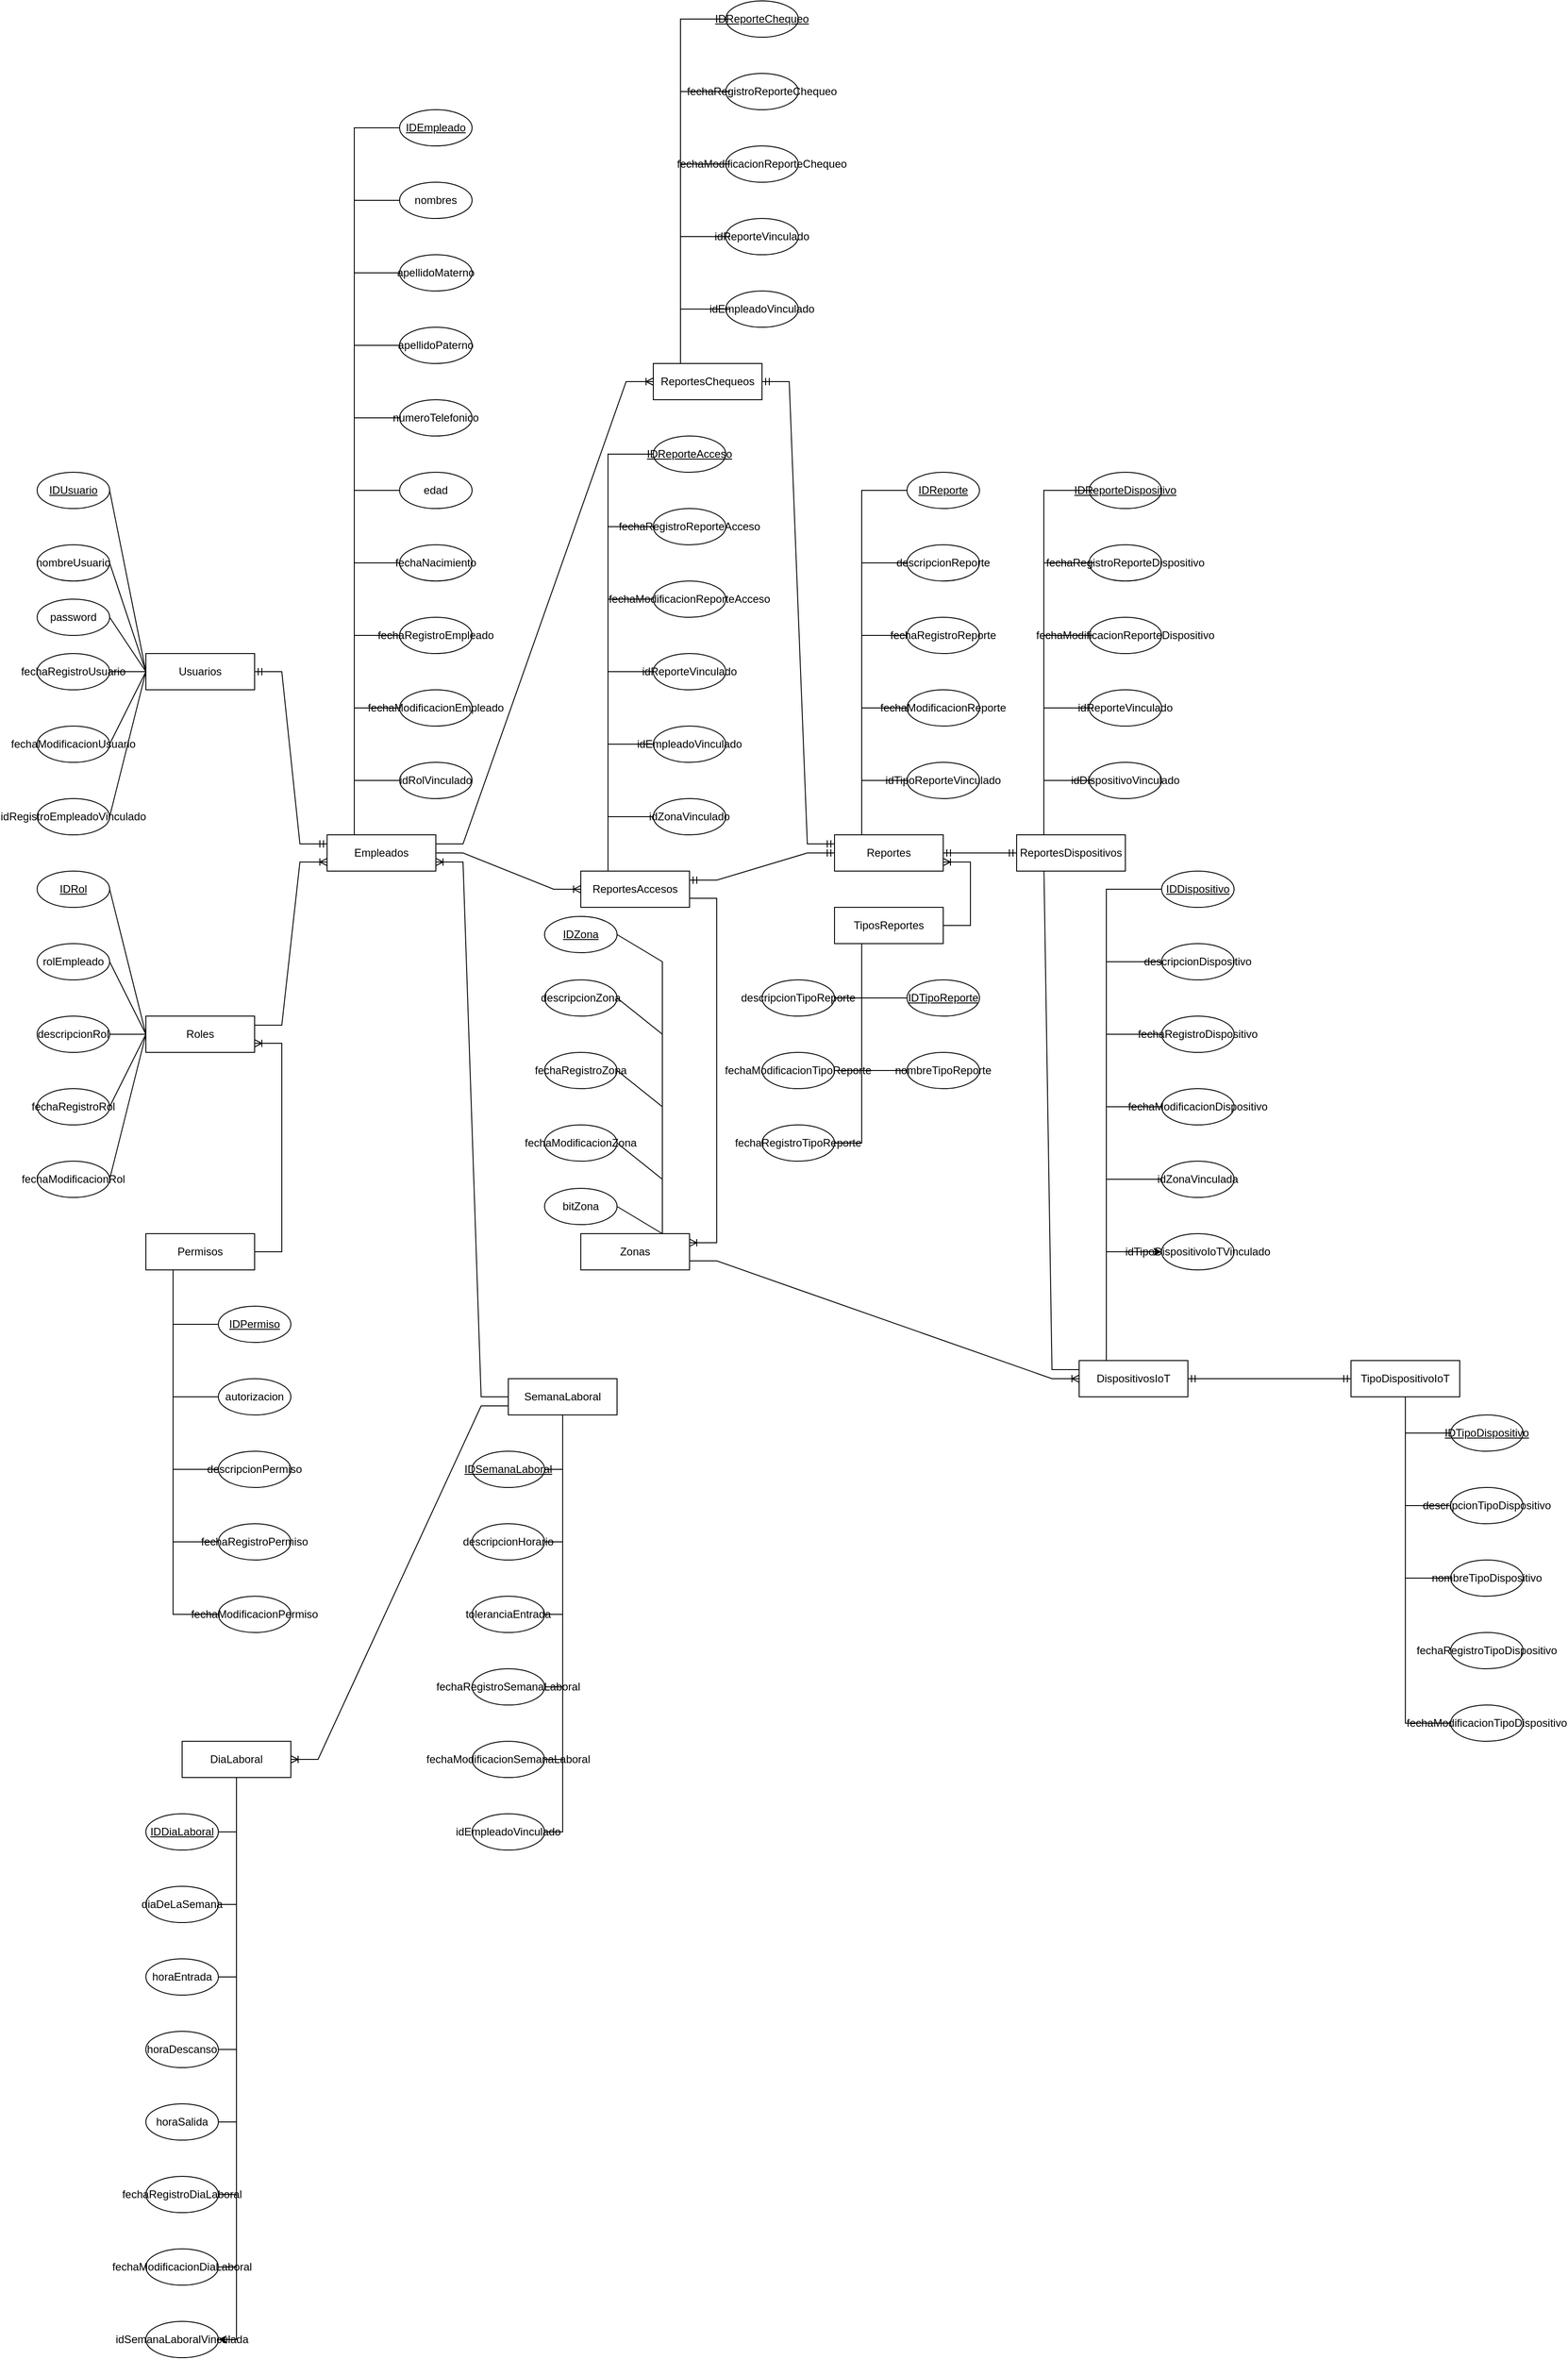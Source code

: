<mxfile version="24.6.1" type="device" pages="4">
  <diagram name="Diagrama ER" id="yjRx5KzUHBScAo00bm63">
    <mxGraphModel dx="880" dy="1764" grid="1" gridSize="10" guides="1" tooltips="1" connect="1" arrows="1" fold="1" page="1" pageScale="1" pageWidth="827" pageHeight="1169" math="0" shadow="0">
      <root>
        <mxCell id="0" />
        <mxCell id="1" parent="0" />
        <mxCell id="CAF8BB0A9E21hxDy9GRF-2" style="rounded=0;orthogonalLoop=1;jettySize=auto;html=1;exitX=0.25;exitY=0;exitDx=0;exitDy=0;entryX=0;entryY=0.5;entryDx=0;entryDy=0;edgeStyle=orthogonalEdgeStyle;" parent="1" source="zeJlieFn57cnHtiNXhXI-1" target="CAF8BB0A9E21hxDy9GRF-1" edge="1">
          <mxGeometry relative="1" as="geometry" />
        </mxCell>
        <mxCell id="zeJlieFn57cnHtiNXhXI-1" value="DispositivosIoT" style="whiteSpace=wrap;html=1;align=center;" parent="1" vertex="1">
          <mxGeometry x="1310" y="900" width="120" height="40" as="geometry" />
        </mxCell>
        <mxCell id="zeJlieFn57cnHtiNXhXI-2" value="Permisos" style="whiteSpace=wrap;html=1;align=center;" parent="1" vertex="1">
          <mxGeometry x="280" y="760" width="120" height="40" as="geometry" />
        </mxCell>
        <mxCell id="zeJlieFn57cnHtiNXhXI-3" value="Roles" style="whiteSpace=wrap;html=1;align=center;" parent="1" vertex="1">
          <mxGeometry x="280" y="520" width="120" height="40" as="geometry" />
        </mxCell>
        <mxCell id="zeJlieFn57cnHtiNXhXI-4" value="Empleados" style="whiteSpace=wrap;html=1;align=center;" parent="1" vertex="1">
          <mxGeometry x="480" y="320" width="120" height="40" as="geometry" />
        </mxCell>
        <mxCell id="zeJlieFn57cnHtiNXhXI-5" value="Usuarios" style="whiteSpace=wrap;html=1;align=center;" parent="1" vertex="1">
          <mxGeometry x="280" y="120" width="120" height="40" as="geometry" />
        </mxCell>
        <mxCell id="zeJlieFn57cnHtiNXhXI-6" value="Zonas" style="whiteSpace=wrap;html=1;align=center;" parent="1" vertex="1">
          <mxGeometry x="760" y="760" width="120" height="40" as="geometry" />
        </mxCell>
        <mxCell id="zeJlieFn57cnHtiNXhXI-7" value="Reportes" style="whiteSpace=wrap;html=1;align=center;" parent="1" vertex="1">
          <mxGeometry x="1040" y="320" width="120" height="40" as="geometry" />
        </mxCell>
        <mxCell id="zeJlieFn57cnHtiNXhXI-10" value="ReportesAccesos" style="whiteSpace=wrap;html=1;align=center;" parent="1" vertex="1">
          <mxGeometry x="760" y="360" width="120" height="40" as="geometry" />
        </mxCell>
        <mxCell id="zeJlieFn57cnHtiNXhXI-28" value="" style="edgeStyle=entityRelationEdgeStyle;fontSize=12;html=1;endArrow=ERoneToMany;rounded=0;entryX=1;entryY=0.75;entryDx=0;entryDy=0;exitX=1;exitY=0.5;exitDx=0;exitDy=0;" parent="1" source="zeJlieFn57cnHtiNXhXI-2" target="zeJlieFn57cnHtiNXhXI-3" edge="1">
          <mxGeometry width="100" height="100" relative="1" as="geometry">
            <mxPoint x="280" y="700" as="sourcePoint" />
            <mxPoint x="700" y="670" as="targetPoint" />
            <Array as="points">
              <mxPoint x="620" y="980" />
              <mxPoint x="430" y="970" />
              <mxPoint x="650" y="900" />
            </Array>
          </mxGeometry>
        </mxCell>
        <mxCell id="zeJlieFn57cnHtiNXhXI-29" value="" style="edgeStyle=entityRelationEdgeStyle;fontSize=12;html=1;endArrow=ERoneToMany;rounded=0;entryX=0;entryY=0.75;entryDx=0;entryDy=0;exitX=1;exitY=0.25;exitDx=0;exitDy=0;" parent="1" source="zeJlieFn57cnHtiNXhXI-3" target="zeJlieFn57cnHtiNXhXI-4" edge="1">
          <mxGeometry width="100" height="100" relative="1" as="geometry">
            <mxPoint x="320" y="430" as="sourcePoint" />
            <mxPoint x="400" y="430" as="targetPoint" />
          </mxGeometry>
        </mxCell>
        <mxCell id="zeJlieFn57cnHtiNXhXI-32" value="" style="edgeStyle=entityRelationEdgeStyle;fontSize=12;html=1;endArrow=ERmandOne;startArrow=ERmandOne;rounded=0;entryX=1;entryY=0.5;entryDx=0;entryDy=0;exitX=0;exitY=0.25;exitDx=0;exitDy=0;" parent="1" source="zeJlieFn57cnHtiNXhXI-4" target="zeJlieFn57cnHtiNXhXI-5" edge="1">
          <mxGeometry width="100" height="100" relative="1" as="geometry">
            <mxPoint x="370" y="290" as="sourcePoint" />
            <mxPoint x="460" y="260" as="targetPoint" />
            <Array as="points">
              <mxPoint x="380" y="280" />
              <mxPoint x="400" y="280" />
            </Array>
          </mxGeometry>
        </mxCell>
        <mxCell id="zeJlieFn57cnHtiNXhXI-34" value="" style="edgeStyle=entityRelationEdgeStyle;fontSize=12;html=1;endArrow=ERoneToMany;rounded=0;entryX=0;entryY=0.5;entryDx=0;entryDy=0;exitX=1;exitY=0.75;exitDx=0;exitDy=0;" parent="1" source="zeJlieFn57cnHtiNXhXI-6" target="zeJlieFn57cnHtiNXhXI-1" edge="1">
          <mxGeometry width="100" height="100" relative="1" as="geometry">
            <mxPoint x="1250" y="120" as="sourcePoint" />
            <mxPoint x="1330" y="50" as="targetPoint" />
          </mxGeometry>
        </mxCell>
        <mxCell id="zeJlieFn57cnHtiNXhXI-35" value="" style="fontSize=12;html=1;endArrow=ERoneToMany;rounded=0;entryX=0;entryY=0.75;entryDx=0;entryDy=0;exitX=0;exitY=0.25;exitDx=0;exitDy=0;edgeStyle=entityRelationEdgeStyle;" parent="1" source="zeJlieFn57cnHtiNXhXI-1" target="zeJlieFn57cnHtiNXhXI-184" edge="1">
          <mxGeometry width="100" height="100" relative="1" as="geometry">
            <mxPoint x="1809" y="730" as="sourcePoint" />
            <mxPoint x="1740" y="170" as="targetPoint" />
          </mxGeometry>
        </mxCell>
        <mxCell id="zeJlieFn57cnHtiNXhXI-36" value="" style="edgeStyle=entityRelationEdgeStyle;fontSize=12;html=1;endArrow=ERoneToMany;rounded=0;entryX=0;entryY=0.5;entryDx=0;entryDy=0;exitX=1;exitY=0.25;exitDx=0;exitDy=0;" parent="1" source="zeJlieFn57cnHtiNXhXI-4" target="zeJlieFn57cnHtiNXhXI-171" edge="1">
          <mxGeometry width="100" height="100" relative="1" as="geometry">
            <mxPoint x="540" y="280" as="sourcePoint" />
            <mxPoint x="860" y="-300" as="targetPoint" />
          </mxGeometry>
        </mxCell>
        <mxCell id="zeJlieFn57cnHtiNXhXI-37" value="" style="edgeStyle=entityRelationEdgeStyle;fontSize=12;html=1;endArrow=ERoneToMany;rounded=0;entryX=0;entryY=0.5;entryDx=0;entryDy=0;exitX=1;exitY=0.5;exitDx=0;exitDy=0;" parent="1" source="zeJlieFn57cnHtiNXhXI-4" target="zeJlieFn57cnHtiNXhXI-10" edge="1">
          <mxGeometry width="100" height="100" relative="1" as="geometry">
            <mxPoint x="520" y="225" as="sourcePoint" />
            <mxPoint x="600" y="295" as="targetPoint" />
          </mxGeometry>
        </mxCell>
        <mxCell id="zeJlieFn57cnHtiNXhXI-38" value="" style="edgeStyle=entityRelationEdgeStyle;fontSize=12;html=1;endArrow=ERmandOne;startArrow=ERmandOne;rounded=0;entryX=1;entryY=0.5;entryDx=0;entryDy=0;exitX=0;exitY=0.25;exitDx=0;exitDy=0;" parent="1" source="zeJlieFn57cnHtiNXhXI-7" target="zeJlieFn57cnHtiNXhXI-171" edge="1">
          <mxGeometry width="100" height="100" relative="1" as="geometry">
            <mxPoint x="1037" y="420" as="sourcePoint" />
            <mxPoint x="980" y="-300" as="targetPoint" />
            <Array as="points">
              <mxPoint x="1017" y="370" />
              <mxPoint x="1037" y="370" />
            </Array>
          </mxGeometry>
        </mxCell>
        <mxCell id="zeJlieFn57cnHtiNXhXI-39" value="" style="edgeStyle=entityRelationEdgeStyle;fontSize=12;html=1;endArrow=ERmandOne;startArrow=ERmandOne;rounded=0;entryX=1;entryY=0.25;entryDx=0;entryDy=0;exitX=0;exitY=0.5;exitDx=0;exitDy=0;" parent="1" source="zeJlieFn57cnHtiNXhXI-7" target="zeJlieFn57cnHtiNXhXI-10" edge="1">
          <mxGeometry width="100" height="100" relative="1" as="geometry">
            <mxPoint x="1010" y="340" as="sourcePoint" />
            <mxPoint x="970" y="270" as="targetPoint" />
            <Array as="points">
              <mxPoint x="1027" y="380" />
              <mxPoint x="1047" y="380" />
            </Array>
          </mxGeometry>
        </mxCell>
        <mxCell id="zeJlieFn57cnHtiNXhXI-40" value="" style="edgeStyle=entityRelationEdgeStyle;fontSize=12;html=1;endArrow=ERmandOne;startArrow=ERmandOne;rounded=0;entryX=0;entryY=0.5;entryDx=0;entryDy=0;exitX=1;exitY=0.5;exitDx=0;exitDy=0;" parent="1" source="zeJlieFn57cnHtiNXhXI-7" target="zeJlieFn57cnHtiNXhXI-184" edge="1">
          <mxGeometry width="100" height="100" relative="1" as="geometry">
            <mxPoint x="1050" y="340" as="sourcePoint" />
            <mxPoint x="1240" y="340" as="targetPoint" />
            <Array as="points">
              <mxPoint x="1027" y="380" />
              <mxPoint x="1047" y="380" />
            </Array>
          </mxGeometry>
        </mxCell>
        <mxCell id="zeJlieFn57cnHtiNXhXI-43" value="IDPermiso" style="ellipse;whiteSpace=wrap;html=1;align=center;fontStyle=4;" parent="1" vertex="1">
          <mxGeometry x="360" y="840" width="80" height="40" as="geometry" />
        </mxCell>
        <mxCell id="zeJlieFn57cnHtiNXhXI-44" value="autorizacion" style="ellipse;whiteSpace=wrap;html=1;align=center;" parent="1" vertex="1">
          <mxGeometry x="360" y="920" width="80" height="40" as="geometry" />
        </mxCell>
        <mxCell id="zeJlieFn57cnHtiNXhXI-45" value="fechaRegistroPermiso" style="ellipse;whiteSpace=wrap;html=1;align=center;" parent="1" vertex="1">
          <mxGeometry x="360" y="1080" width="80" height="40" as="geometry" />
        </mxCell>
        <mxCell id="zeJlieFn57cnHtiNXhXI-46" value="fechaModificacionPermiso" style="ellipse;whiteSpace=wrap;html=1;align=center;" parent="1" vertex="1">
          <mxGeometry x="360" y="1160" width="80" height="40" as="geometry" />
        </mxCell>
        <mxCell id="zeJlieFn57cnHtiNXhXI-47" value="descripcionPermiso" style="ellipse;whiteSpace=wrap;html=1;align=center;" parent="1" vertex="1">
          <mxGeometry x="360" y="1000" width="80" height="40" as="geometry" />
        </mxCell>
        <mxCell id="zeJlieFn57cnHtiNXhXI-53" value="IDUsuario" style="ellipse;whiteSpace=wrap;html=1;align=center;fontStyle=4;" parent="1" vertex="1">
          <mxGeometry x="160" y="-80" width="80" height="40" as="geometry" />
        </mxCell>
        <mxCell id="zeJlieFn57cnHtiNXhXI-55" value="nombreUsuario" style="ellipse;whiteSpace=wrap;html=1;align=center;" parent="1" vertex="1">
          <mxGeometry x="160" width="80" height="40" as="geometry" />
        </mxCell>
        <mxCell id="zeJlieFn57cnHtiNXhXI-60" value="idRegistroEmpleadoVinculado" style="ellipse;whiteSpace=wrap;html=1;align=center;" parent="1" vertex="1">
          <mxGeometry x="160" y="280" width="80" height="40" as="geometry" />
        </mxCell>
        <mxCell id="zeJlieFn57cnHtiNXhXI-61" value="fechaRegistroUsuario" style="ellipse;whiteSpace=wrap;html=1;align=center;" parent="1" vertex="1">
          <mxGeometry x="160" y="120" width="80" height="40" as="geometry" />
        </mxCell>
        <mxCell id="zeJlieFn57cnHtiNXhXI-62" value="fechaModificacionUsuario" style="ellipse;whiteSpace=wrap;html=1;align=center;" parent="1" vertex="1">
          <mxGeometry x="160" y="200" width="80" height="40" as="geometry" />
        </mxCell>
        <mxCell id="zeJlieFn57cnHtiNXhXI-63" value="" style="endArrow=none;html=1;rounded=0;exitX=1;exitY=0.5;exitDx=0;exitDy=0;entryX=0;entryY=0.5;entryDx=0;entryDy=0;" parent="1" source="zeJlieFn57cnHtiNXhXI-53" target="zeJlieFn57cnHtiNXhXI-5" edge="1">
          <mxGeometry relative="1" as="geometry">
            <mxPoint x="50" y="270" as="sourcePoint" />
            <mxPoint x="90" y="430" as="targetPoint" />
          </mxGeometry>
        </mxCell>
        <mxCell id="zeJlieFn57cnHtiNXhXI-64" value="" style="endArrow=none;html=1;rounded=0;exitX=1;exitY=0.5;exitDx=0;exitDy=0;entryX=0;entryY=0.5;entryDx=0;entryDy=0;" parent="1" source="zeJlieFn57cnHtiNXhXI-55" target="zeJlieFn57cnHtiNXhXI-5" edge="1">
          <mxGeometry relative="1" as="geometry">
            <mxPoint x="250" y="-10" as="sourcePoint" />
            <mxPoint x="290" y="150" as="targetPoint" />
          </mxGeometry>
        </mxCell>
        <mxCell id="zeJlieFn57cnHtiNXhXI-65" value="" style="endArrow=none;html=1;rounded=0;exitX=1;exitY=0.5;exitDx=0;exitDy=0;entryX=0;entryY=0.5;entryDx=0;entryDy=0;" parent="1" source="zeJlieFn57cnHtiNXhXI-61" target="zeJlieFn57cnHtiNXhXI-5" edge="1">
          <mxGeometry relative="1" as="geometry">
            <mxPoint x="250" y="70" as="sourcePoint" />
            <mxPoint x="290" y="150" as="targetPoint" />
          </mxGeometry>
        </mxCell>
        <mxCell id="zeJlieFn57cnHtiNXhXI-66" value="" style="endArrow=none;html=1;rounded=0;exitX=1;exitY=0.5;exitDx=0;exitDy=0;entryX=0;entryY=0.5;entryDx=0;entryDy=0;" parent="1" source="zeJlieFn57cnHtiNXhXI-62" target="zeJlieFn57cnHtiNXhXI-5" edge="1">
          <mxGeometry relative="1" as="geometry">
            <mxPoint x="250" y="150" as="sourcePoint" />
            <mxPoint x="290" y="150" as="targetPoint" />
          </mxGeometry>
        </mxCell>
        <mxCell id="zeJlieFn57cnHtiNXhXI-67" value="" style="endArrow=none;html=1;rounded=0;exitX=1;exitY=0.5;exitDx=0;exitDy=0;entryX=0;entryY=0.5;entryDx=0;entryDy=0;" parent="1" source="zeJlieFn57cnHtiNXhXI-60" target="zeJlieFn57cnHtiNXhXI-5" edge="1">
          <mxGeometry relative="1" as="geometry">
            <mxPoint x="250" y="230" as="sourcePoint" />
            <mxPoint x="290" y="150" as="targetPoint" />
          </mxGeometry>
        </mxCell>
        <mxCell id="zeJlieFn57cnHtiNXhXI-68" value="IDRol" style="ellipse;whiteSpace=wrap;html=1;align=center;fontStyle=4;" parent="1" vertex="1">
          <mxGeometry x="160" y="360" width="80" height="40" as="geometry" />
        </mxCell>
        <mxCell id="zeJlieFn57cnHtiNXhXI-69" value="rolEmpleado" style="ellipse;whiteSpace=wrap;html=1;align=center;" parent="1" vertex="1">
          <mxGeometry x="160" y="440" width="80" height="40" as="geometry" />
        </mxCell>
        <mxCell id="zeJlieFn57cnHtiNXhXI-70" value="descripcionRol" style="ellipse;whiteSpace=wrap;html=1;align=center;" parent="1" vertex="1">
          <mxGeometry x="160" y="520" width="80" height="40" as="geometry" />
        </mxCell>
        <mxCell id="zeJlieFn57cnHtiNXhXI-71" value="fechaRegistroRol" style="ellipse;whiteSpace=wrap;html=1;align=center;" parent="1" vertex="1">
          <mxGeometry x="160" y="600" width="80" height="40" as="geometry" />
        </mxCell>
        <mxCell id="zeJlieFn57cnHtiNXhXI-72" value="fechaModificacionRol" style="ellipse;whiteSpace=wrap;html=1;align=center;" parent="1" vertex="1">
          <mxGeometry x="160" y="680" width="80" height="40" as="geometry" />
        </mxCell>
        <mxCell id="zeJlieFn57cnHtiNXhXI-74" value="" style="endArrow=none;html=1;rounded=0;exitX=0;exitY=0.5;exitDx=0;exitDy=0;entryX=1;entryY=0.5;entryDx=0;entryDy=0;" parent="1" source="zeJlieFn57cnHtiNXhXI-3" target="zeJlieFn57cnHtiNXhXI-70" edge="1">
          <mxGeometry relative="1" as="geometry">
            <mxPoint x="300" y="600" as="sourcePoint" />
            <mxPoint x="340" y="440" as="targetPoint" />
          </mxGeometry>
        </mxCell>
        <mxCell id="zeJlieFn57cnHtiNXhXI-75" value="" style="endArrow=none;html=1;rounded=0;exitX=0;exitY=0.5;exitDx=0;exitDy=0;entryX=1;entryY=0.5;entryDx=0;entryDy=0;" parent="1" source="zeJlieFn57cnHtiNXhXI-3" target="zeJlieFn57cnHtiNXhXI-69" edge="1">
          <mxGeometry relative="1" as="geometry">
            <mxPoint x="290" y="550" as="sourcePoint" />
            <mxPoint x="250" y="550" as="targetPoint" />
          </mxGeometry>
        </mxCell>
        <mxCell id="zeJlieFn57cnHtiNXhXI-76" value="" style="endArrow=none;html=1;rounded=0;exitX=0;exitY=0.5;exitDx=0;exitDy=0;entryX=1;entryY=0.5;entryDx=0;entryDy=0;" parent="1" source="zeJlieFn57cnHtiNXhXI-3" target="zeJlieFn57cnHtiNXhXI-68" edge="1">
          <mxGeometry relative="1" as="geometry">
            <mxPoint x="290" y="550" as="sourcePoint" />
            <mxPoint x="250" y="470" as="targetPoint" />
          </mxGeometry>
        </mxCell>
        <mxCell id="zeJlieFn57cnHtiNXhXI-77" value="" style="endArrow=none;html=1;rounded=0;exitX=0;exitY=0.5;exitDx=0;exitDy=0;entryX=1;entryY=0.5;entryDx=0;entryDy=0;" parent="1" source="zeJlieFn57cnHtiNXhXI-3" target="zeJlieFn57cnHtiNXhXI-72" edge="1">
          <mxGeometry relative="1" as="geometry">
            <mxPoint x="290" y="550" as="sourcePoint" />
            <mxPoint x="250" y="390" as="targetPoint" />
          </mxGeometry>
        </mxCell>
        <mxCell id="zeJlieFn57cnHtiNXhXI-78" value="" style="endArrow=none;html=1;rounded=0;exitX=0;exitY=0.5;exitDx=0;exitDy=0;entryX=1;entryY=0.5;entryDx=0;entryDy=0;" parent="1" source="zeJlieFn57cnHtiNXhXI-3" target="zeJlieFn57cnHtiNXhXI-71" edge="1">
          <mxGeometry relative="1" as="geometry">
            <mxPoint x="290" y="550" as="sourcePoint" />
            <mxPoint x="250" y="710" as="targetPoint" />
          </mxGeometry>
        </mxCell>
        <mxCell id="zeJlieFn57cnHtiNXhXI-80" value="IDEmpleado" style="ellipse;whiteSpace=wrap;html=1;align=center;fontStyle=4;" parent="1" vertex="1">
          <mxGeometry x="560" y="-480" width="80" height="40" as="geometry" />
        </mxCell>
        <mxCell id="zeJlieFn57cnHtiNXhXI-82" value="fechaRegistroEmpleado" style="ellipse;whiteSpace=wrap;html=1;align=center;" parent="1" vertex="1">
          <mxGeometry x="560" y="80" width="80" height="40" as="geometry" />
        </mxCell>
        <mxCell id="zeJlieFn57cnHtiNXhXI-83" value="fechaModificacionEmpleado" style="ellipse;whiteSpace=wrap;html=1;align=center;" parent="1" vertex="1">
          <mxGeometry x="560" y="160" width="80" height="40" as="geometry" />
        </mxCell>
        <mxCell id="zeJlieFn57cnHtiNXhXI-84" value="" style="endArrow=none;html=1;rounded=0;exitX=0;exitY=0.5;exitDx=0;exitDy=0;entryX=0.25;entryY=0;entryDx=0;entryDy=0;" parent="1" source="zeJlieFn57cnHtiNXhXI-80" target="zeJlieFn57cnHtiNXhXI-4" edge="1">
          <mxGeometry relative="1" as="geometry">
            <mxPoint x="170" y="-10" as="sourcePoint" />
            <mxPoint x="210" y="150" as="targetPoint" />
            <Array as="points">
              <mxPoint x="510" y="-460" />
            </Array>
          </mxGeometry>
        </mxCell>
        <mxCell id="zeJlieFn57cnHtiNXhXI-85" value="nombres" style="ellipse;whiteSpace=wrap;html=1;align=center;" parent="1" vertex="1">
          <mxGeometry x="560" y="-400" width="80" height="40" as="geometry" />
        </mxCell>
        <mxCell id="zeJlieFn57cnHtiNXhXI-86" value="apellidoPaterno" style="ellipse;whiteSpace=wrap;html=1;align=center;" parent="1" vertex="1">
          <mxGeometry x="560" y="-240" width="80" height="40" as="geometry" />
        </mxCell>
        <mxCell id="zeJlieFn57cnHtiNXhXI-87" value="apellidoMaterno" style="ellipse;whiteSpace=wrap;html=1;align=center;" parent="1" vertex="1">
          <mxGeometry x="560" y="-320" width="80" height="40" as="geometry" />
        </mxCell>
        <mxCell id="zeJlieFn57cnHtiNXhXI-88" value="numeroTelefonico" style="ellipse;whiteSpace=wrap;html=1;align=center;" parent="1" vertex="1">
          <mxGeometry x="560" y="-160" width="80" height="40" as="geometry" />
        </mxCell>
        <mxCell id="zeJlieFn57cnHtiNXhXI-89" value="edad" style="ellipse;whiteSpace=wrap;html=1;align=center;" parent="1" vertex="1">
          <mxGeometry x="560" y="-80" width="80" height="40" as="geometry" />
        </mxCell>
        <mxCell id="zeJlieFn57cnHtiNXhXI-91" value="idRolVinculado" style="ellipse;whiteSpace=wrap;html=1;align=center;" parent="1" vertex="1">
          <mxGeometry x="560" y="240" width="80" height="40" as="geometry" />
        </mxCell>
        <mxCell id="zeJlieFn57cnHtiNXhXI-92" value="fechaNacimiento" style="ellipse;whiteSpace=wrap;html=1;align=center;" parent="1" vertex="1">
          <mxGeometry x="560" width="80" height="40" as="geometry" />
        </mxCell>
        <mxCell id="zeJlieFn57cnHtiNXhXI-93" value="" style="endArrow=none;html=1;rounded=0;exitX=0;exitY=0.5;exitDx=0;exitDy=0;entryX=0.25;entryY=0;entryDx=0;entryDy=0;" parent="1" source="zeJlieFn57cnHtiNXhXI-85" target="zeJlieFn57cnHtiNXhXI-4" edge="1">
          <mxGeometry relative="1" as="geometry">
            <mxPoint x="560" y="-380" as="sourcePoint" />
            <mxPoint x="530" y="290" as="targetPoint" />
            <Array as="points">
              <mxPoint x="510" y="-380" />
            </Array>
          </mxGeometry>
        </mxCell>
        <mxCell id="zeJlieFn57cnHtiNXhXI-94" value="" style="endArrow=none;html=1;rounded=0;exitX=0;exitY=0.5;exitDx=0;exitDy=0;entryX=0.25;entryY=0;entryDx=0;entryDy=0;" parent="1" source="zeJlieFn57cnHtiNXhXI-87" target="zeJlieFn57cnHtiNXhXI-4" edge="1">
          <mxGeometry relative="1" as="geometry">
            <mxPoint x="560" y="-300" as="sourcePoint" />
            <mxPoint x="600" y="470" as="targetPoint" />
            <Array as="points">
              <mxPoint x="510" y="-300" />
            </Array>
          </mxGeometry>
        </mxCell>
        <mxCell id="zeJlieFn57cnHtiNXhXI-95" value="" style="endArrow=none;html=1;rounded=0;exitX=0;exitY=0.5;exitDx=0;exitDy=0;entryX=0.25;entryY=0;entryDx=0;entryDy=0;" parent="1" source="zeJlieFn57cnHtiNXhXI-86" target="zeJlieFn57cnHtiNXhXI-4" edge="1">
          <mxGeometry relative="1" as="geometry">
            <mxPoint x="560" y="-220" as="sourcePoint" />
            <mxPoint x="600" y="480" as="targetPoint" />
            <Array as="points">
              <mxPoint x="510" y="-220" />
            </Array>
          </mxGeometry>
        </mxCell>
        <mxCell id="zeJlieFn57cnHtiNXhXI-96" value="" style="endArrow=none;html=1;rounded=0;exitX=0;exitY=0.5;exitDx=0;exitDy=0;entryX=0.25;entryY=0;entryDx=0;entryDy=0;" parent="1" source="zeJlieFn57cnHtiNXhXI-88" target="zeJlieFn57cnHtiNXhXI-4" edge="1">
          <mxGeometry relative="1" as="geometry">
            <mxPoint x="560" y="-140" as="sourcePoint" />
            <mxPoint x="460" y="500" as="targetPoint" />
            <Array as="points">
              <mxPoint x="510" y="-140" />
            </Array>
          </mxGeometry>
        </mxCell>
        <mxCell id="zeJlieFn57cnHtiNXhXI-97" value="" style="endArrow=none;html=1;rounded=0;exitX=0;exitY=0.5;exitDx=0;exitDy=0;entryX=0.25;entryY=0;entryDx=0;entryDy=0;" parent="1" source="zeJlieFn57cnHtiNXhXI-89" target="zeJlieFn57cnHtiNXhXI-4" edge="1">
          <mxGeometry relative="1" as="geometry">
            <mxPoint x="560" y="-60" as="sourcePoint" />
            <mxPoint x="550" y="480" as="targetPoint" />
            <Array as="points">
              <mxPoint x="510" y="-60" />
            </Array>
          </mxGeometry>
        </mxCell>
        <mxCell id="zeJlieFn57cnHtiNXhXI-98" value="" style="endArrow=none;html=1;rounded=0;exitX=0;exitY=0.5;exitDx=0;exitDy=0;entryX=0.25;entryY=0;entryDx=0;entryDy=0;" parent="1" source="zeJlieFn57cnHtiNXhXI-92" target="zeJlieFn57cnHtiNXhXI-4" edge="1">
          <mxGeometry relative="1" as="geometry">
            <mxPoint x="560" y="20" as="sourcePoint" />
            <mxPoint x="610" y="450" as="targetPoint" />
            <Array as="points">
              <mxPoint x="510" y="20" />
            </Array>
          </mxGeometry>
        </mxCell>
        <mxCell id="zeJlieFn57cnHtiNXhXI-99" value="" style="endArrow=none;html=1;rounded=0;exitX=0;exitY=0.5;exitDx=0;exitDy=0;entryX=0.25;entryY=0;entryDx=0;entryDy=0;" parent="1" source="zeJlieFn57cnHtiNXhXI-82" target="zeJlieFn57cnHtiNXhXI-4" edge="1">
          <mxGeometry relative="1" as="geometry">
            <mxPoint x="560" y="100" as="sourcePoint" />
            <mxPoint x="600" y="470" as="targetPoint" />
            <Array as="points">
              <mxPoint x="510" y="100" />
            </Array>
          </mxGeometry>
        </mxCell>
        <mxCell id="zeJlieFn57cnHtiNXhXI-100" value="" style="endArrow=none;html=1;rounded=0;exitX=0;exitY=0.5;exitDx=0;exitDy=0;entryX=0.25;entryY=0;entryDx=0;entryDy=0;" parent="1" source="zeJlieFn57cnHtiNXhXI-83" target="zeJlieFn57cnHtiNXhXI-4" edge="1">
          <mxGeometry relative="1" as="geometry">
            <mxPoint x="560" y="180" as="sourcePoint" />
            <mxPoint x="510" y="400" as="targetPoint" />
            <Array as="points">
              <mxPoint x="510" y="180" />
            </Array>
          </mxGeometry>
        </mxCell>
        <mxCell id="zeJlieFn57cnHtiNXhXI-101" value="" style="endArrow=none;html=1;rounded=0;exitX=0;exitY=0.5;exitDx=0;exitDy=0;entryX=0.25;entryY=0;entryDx=0;entryDy=0;" parent="1" source="zeJlieFn57cnHtiNXhXI-91" target="zeJlieFn57cnHtiNXhXI-4" edge="1">
          <mxGeometry relative="1" as="geometry">
            <mxPoint x="560" y="260" as="sourcePoint" />
            <mxPoint x="510" y="400" as="targetPoint" />
            <Array as="points">
              <mxPoint x="510" y="260" />
            </Array>
          </mxGeometry>
        </mxCell>
        <mxCell id="zeJlieFn57cnHtiNXhXI-102" value="IDReporte" style="ellipse;whiteSpace=wrap;html=1;align=center;fontStyle=4;" parent="1" vertex="1">
          <mxGeometry x="1120" y="-80" width="80" height="40" as="geometry" />
        </mxCell>
        <mxCell id="zeJlieFn57cnHtiNXhXI-103" value="descripcionReporte" style="ellipse;whiteSpace=wrap;html=1;align=center;" parent="1" vertex="1">
          <mxGeometry x="1120" width="80" height="40" as="geometry" />
        </mxCell>
        <mxCell id="zeJlieFn57cnHtiNXhXI-104" value="fechaRegistroReporte" style="ellipse;whiteSpace=wrap;html=1;align=center;" parent="1" vertex="1">
          <mxGeometry x="1120" y="80" width="80" height="40" as="geometry" />
        </mxCell>
        <mxCell id="zeJlieFn57cnHtiNXhXI-105" value="fechaModificacionReporte" style="ellipse;whiteSpace=wrap;html=1;align=center;" parent="1" vertex="1">
          <mxGeometry x="1120" y="160" width="80" height="40" as="geometry" />
        </mxCell>
        <mxCell id="zeJlieFn57cnHtiNXhXI-107" value="" style="endArrow=none;html=1;rounded=0;exitX=0;exitY=0.5;exitDx=0;exitDy=0;entryX=0.25;entryY=0;entryDx=0;entryDy=0;" parent="1" source="zeJlieFn57cnHtiNXhXI-102" target="zeJlieFn57cnHtiNXhXI-7" edge="1">
          <mxGeometry relative="1" as="geometry">
            <mxPoint x="1120" y="120" as="sourcePoint" />
            <mxPoint x="1060" y="320" as="targetPoint" />
            <Array as="points">
              <mxPoint x="1070" y="-60" />
            </Array>
          </mxGeometry>
        </mxCell>
        <mxCell id="zeJlieFn57cnHtiNXhXI-108" value="" style="endArrow=none;html=1;rounded=0;exitX=0;exitY=0.5;exitDx=0;exitDy=0;entryX=0.25;entryY=0;entryDx=0;entryDy=0;" parent="1" source="zeJlieFn57cnHtiNXhXI-103" target="zeJlieFn57cnHtiNXhXI-7" edge="1">
          <mxGeometry relative="1" as="geometry">
            <mxPoint x="1120" y="100" as="sourcePoint" />
            <mxPoint x="1070" y="400" as="targetPoint" />
            <Array as="points">
              <mxPoint x="1070" y="20" />
            </Array>
          </mxGeometry>
        </mxCell>
        <mxCell id="zeJlieFn57cnHtiNXhXI-109" value="" style="endArrow=none;html=1;rounded=0;exitX=0;exitY=0.5;exitDx=0;exitDy=0;entryX=0.25;entryY=0;entryDx=0;entryDy=0;" parent="1" source="zeJlieFn57cnHtiNXhXI-104" target="zeJlieFn57cnHtiNXhXI-7" edge="1">
          <mxGeometry relative="1" as="geometry">
            <mxPoint x="1120" y="180" as="sourcePoint" />
            <mxPoint x="1070" y="480" as="targetPoint" />
            <Array as="points">
              <mxPoint x="1070" y="100" />
            </Array>
          </mxGeometry>
        </mxCell>
        <mxCell id="zeJlieFn57cnHtiNXhXI-110" value="" style="endArrow=none;html=1;rounded=0;exitX=0;exitY=0.5;exitDx=0;exitDy=0;entryX=0.25;entryY=0;entryDx=0;entryDy=0;" parent="1" source="zeJlieFn57cnHtiNXhXI-105" target="zeJlieFn57cnHtiNXhXI-7" edge="1">
          <mxGeometry relative="1" as="geometry">
            <mxPoint x="1120" y="260" as="sourcePoint" />
            <mxPoint x="1070" y="560" as="targetPoint" />
            <Array as="points">
              <mxPoint x="1070" y="180" />
            </Array>
          </mxGeometry>
        </mxCell>
        <mxCell id="zeJlieFn57cnHtiNXhXI-112" value="" style="endArrow=none;html=1;rounded=0;exitX=0;exitY=0.5;exitDx=0;exitDy=0;entryX=0.25;entryY=1;entryDx=0;entryDy=0;" parent="1" source="zeJlieFn57cnHtiNXhXI-43" target="zeJlieFn57cnHtiNXhXI-2" edge="1">
          <mxGeometry relative="1" as="geometry">
            <mxPoint x="310" y="840" as="sourcePoint" />
            <mxPoint x="260" y="1140" as="targetPoint" />
            <Array as="points">
              <mxPoint x="310" y="860" />
            </Array>
          </mxGeometry>
        </mxCell>
        <mxCell id="zeJlieFn57cnHtiNXhXI-113" value="" style="endArrow=none;html=1;rounded=0;exitX=0;exitY=0.5;exitDx=0;exitDy=0;entryX=0.25;entryY=1;entryDx=0;entryDy=0;" parent="1" source="zeJlieFn57cnHtiNXhXI-46" target="zeJlieFn57cnHtiNXhXI-2" edge="1">
          <mxGeometry relative="1" as="geometry">
            <mxPoint x="360" y="1180" as="sourcePoint" />
            <mxPoint x="310" y="1120" as="targetPoint" />
            <Array as="points">
              <mxPoint x="310" y="1180" />
            </Array>
          </mxGeometry>
        </mxCell>
        <mxCell id="zeJlieFn57cnHtiNXhXI-114" value="" style="endArrow=none;html=1;rounded=0;exitX=0;exitY=0.5;exitDx=0;exitDy=0;entryX=0.25;entryY=1;entryDx=0;entryDy=0;" parent="1" target="zeJlieFn57cnHtiNXhXI-2" edge="1">
          <mxGeometry relative="1" as="geometry">
            <mxPoint x="360" y="940" as="sourcePoint" />
            <mxPoint x="310" y="880" as="targetPoint" />
            <Array as="points">
              <mxPoint x="310" y="940" />
            </Array>
          </mxGeometry>
        </mxCell>
        <mxCell id="zeJlieFn57cnHtiNXhXI-115" value="" style="endArrow=none;html=1;rounded=0;exitX=0;exitY=0.5;exitDx=0;exitDy=0;entryX=0.25;entryY=1;entryDx=0;entryDy=0;" parent="1" target="zeJlieFn57cnHtiNXhXI-2" edge="1">
          <mxGeometry relative="1" as="geometry">
            <mxPoint x="360" y="1020" as="sourcePoint" />
            <mxPoint x="310" y="960" as="targetPoint" />
            <Array as="points">
              <mxPoint x="310" y="1020" />
            </Array>
          </mxGeometry>
        </mxCell>
        <mxCell id="zeJlieFn57cnHtiNXhXI-116" value="" style="endArrow=none;html=1;rounded=0;exitX=0;exitY=0.5;exitDx=0;exitDy=0;entryX=0.25;entryY=1;entryDx=0;entryDy=0;" parent="1" target="zeJlieFn57cnHtiNXhXI-2" edge="1">
          <mxGeometry relative="1" as="geometry">
            <mxPoint x="360" y="1100" as="sourcePoint" />
            <mxPoint x="310" y="1040" as="targetPoint" />
            <Array as="points">
              <mxPoint x="310" y="1100" />
            </Array>
          </mxGeometry>
        </mxCell>
        <mxCell id="zeJlieFn57cnHtiNXhXI-117" value="IDDispositivo" style="ellipse;whiteSpace=wrap;html=1;align=center;fontStyle=4;" parent="1" vertex="1">
          <mxGeometry x="1401" y="360" width="80" height="40" as="geometry" />
        </mxCell>
        <mxCell id="zeJlieFn57cnHtiNXhXI-118" value="descripcionDispositivo" style="ellipse;whiteSpace=wrap;html=1;align=center;" parent="1" vertex="1">
          <mxGeometry x="1401" y="440" width="80" height="40" as="geometry" />
        </mxCell>
        <mxCell id="zeJlieFn57cnHtiNXhXI-119" value="fechaRegistroDispositivo" style="ellipse;whiteSpace=wrap;html=1;align=center;" parent="1" vertex="1">
          <mxGeometry x="1401" y="520" width="80" height="40" as="geometry" />
        </mxCell>
        <mxCell id="zeJlieFn57cnHtiNXhXI-120" value="fechaModificacionDispositivo" style="ellipse;whiteSpace=wrap;html=1;align=center;" parent="1" vertex="1">
          <mxGeometry x="1401" y="600" width="80" height="40" as="geometry" />
        </mxCell>
        <mxCell id="zeJlieFn57cnHtiNXhXI-121" value="idZonaVinculada" style="ellipse;whiteSpace=wrap;html=1;align=center;" parent="1" vertex="1">
          <mxGeometry x="1401" y="680" width="80" height="40" as="geometry" />
        </mxCell>
        <mxCell id="zeJlieFn57cnHtiNXhXI-122" value="" style="endArrow=none;html=1;rounded=0;exitX=0;exitY=0.5;exitDx=0;exitDy=0;entryX=0.25;entryY=0;entryDx=0;entryDy=0;edgeStyle=orthogonalEdgeStyle;" parent="1" source="zeJlieFn57cnHtiNXhXI-118" target="zeJlieFn57cnHtiNXhXI-1" edge="1">
          <mxGeometry relative="1" as="geometry">
            <mxPoint x="1500" y="460" as="sourcePoint" />
            <mxPoint x="1440" y="750" as="targetPoint" />
          </mxGeometry>
        </mxCell>
        <mxCell id="zeJlieFn57cnHtiNXhXI-123" value="" style="endArrow=none;html=1;rounded=0;exitX=0;exitY=0.5;exitDx=0;exitDy=0;entryX=0.25;entryY=0;entryDx=0;entryDy=0;edgeStyle=orthogonalEdgeStyle;" parent="1" source="zeJlieFn57cnHtiNXhXI-119" target="zeJlieFn57cnHtiNXhXI-1" edge="1">
          <mxGeometry relative="1" as="geometry">
            <mxPoint x="1500" y="540" as="sourcePoint" />
            <mxPoint x="1460" y="750" as="targetPoint" />
          </mxGeometry>
        </mxCell>
        <mxCell id="zeJlieFn57cnHtiNXhXI-124" value="" style="endArrow=none;html=1;rounded=0;exitX=0;exitY=0.5;exitDx=0;exitDy=0;entryX=0.25;entryY=0;entryDx=0;entryDy=0;edgeStyle=orthogonalEdgeStyle;" parent="1" source="zeJlieFn57cnHtiNXhXI-120" target="zeJlieFn57cnHtiNXhXI-1" edge="1">
          <mxGeometry relative="1" as="geometry">
            <mxPoint x="1500" y="620" as="sourcePoint" />
            <mxPoint x="1430" y="740" as="targetPoint" />
          </mxGeometry>
        </mxCell>
        <mxCell id="zeJlieFn57cnHtiNXhXI-125" value="" style="endArrow=none;html=1;rounded=0;exitX=0;exitY=0.5;exitDx=0;exitDy=0;entryX=0.25;entryY=0;entryDx=0;entryDy=0;edgeStyle=orthogonalEdgeStyle;" parent="1" source="zeJlieFn57cnHtiNXhXI-121" target="zeJlieFn57cnHtiNXhXI-1" edge="1">
          <mxGeometry relative="1" as="geometry">
            <mxPoint x="1500" y="700" as="sourcePoint" />
            <mxPoint x="1470" y="740" as="targetPoint" />
          </mxGeometry>
        </mxCell>
        <mxCell id="zeJlieFn57cnHtiNXhXI-126" value="" style="endArrow=none;html=1;rounded=0;exitX=0;exitY=0.5;exitDx=0;exitDy=0;entryX=0.25;entryY=0;entryDx=0;entryDy=0;edgeStyle=orthogonalEdgeStyle;" parent="1" source="zeJlieFn57cnHtiNXhXI-117" target="zeJlieFn57cnHtiNXhXI-1" edge="1">
          <mxGeometry relative="1" as="geometry">
            <mxPoint x="1500" y="380" as="sourcePoint" />
            <mxPoint x="1450" y="680" as="targetPoint" />
          </mxGeometry>
        </mxCell>
        <mxCell id="zeJlieFn57cnHtiNXhXI-127" value="TiposReportes" style="whiteSpace=wrap;html=1;align=center;" parent="1" vertex="1">
          <mxGeometry x="1040" y="400" width="120" height="40" as="geometry" />
        </mxCell>
        <mxCell id="zeJlieFn57cnHtiNXhXI-128" value="" style="edgeStyle=entityRelationEdgeStyle;fontSize=12;html=1;endArrow=ERoneToMany;rounded=0;entryX=1;entryY=0.75;entryDx=0;entryDy=0;exitX=1;exitY=0.5;exitDx=0;exitDy=0;" parent="1" source="zeJlieFn57cnHtiNXhXI-127" target="zeJlieFn57cnHtiNXhXI-7" edge="1">
          <mxGeometry width="100" height="100" relative="1" as="geometry">
            <mxPoint x="1130" y="580" as="sourcePoint" />
            <mxPoint x="1210" y="400" as="targetPoint" />
          </mxGeometry>
        </mxCell>
        <mxCell id="zeJlieFn57cnHtiNXhXI-129" value="idTipoReporteVinculado" style="ellipse;whiteSpace=wrap;html=1;align=center;" parent="1" vertex="1">
          <mxGeometry x="1120" y="240" width="80" height="40" as="geometry" />
        </mxCell>
        <mxCell id="zeJlieFn57cnHtiNXhXI-132" value="" style="endArrow=none;html=1;rounded=0;exitX=0;exitY=0.5;exitDx=0;exitDy=0;entryX=0.25;entryY=0;entryDx=0;entryDy=0;" parent="1" source="zeJlieFn57cnHtiNXhXI-129" target="zeJlieFn57cnHtiNXhXI-7" edge="1">
          <mxGeometry relative="1" as="geometry">
            <mxPoint x="1120" y="260" as="sourcePoint" />
            <mxPoint x="1070" y="320" as="targetPoint" />
            <Array as="points">
              <mxPoint x="1070" y="260" />
            </Array>
          </mxGeometry>
        </mxCell>
        <mxCell id="zeJlieFn57cnHtiNXhXI-134" value="IDTipoReporte" style="ellipse;whiteSpace=wrap;html=1;align=center;fontStyle=4;" parent="1" vertex="1">
          <mxGeometry x="1120" y="480" width="80" height="40" as="geometry" />
        </mxCell>
        <mxCell id="zeJlieFn57cnHtiNXhXI-135" value="" style="endArrow=none;html=1;rounded=0;exitX=0;exitY=0.5;exitDx=0;exitDy=0;entryX=0.25;entryY=1;entryDx=0;entryDy=0;" parent="1" source="zeJlieFn57cnHtiNXhXI-134" target="zeJlieFn57cnHtiNXhXI-127" edge="1">
          <mxGeometry relative="1" as="geometry">
            <mxPoint x="1070" y="480" as="sourcePoint" />
            <mxPoint x="1090" y="460" as="targetPoint" />
            <Array as="points">
              <mxPoint x="1070" y="500" />
            </Array>
          </mxGeometry>
        </mxCell>
        <mxCell id="zeJlieFn57cnHtiNXhXI-137" value="&lt;span style=&quot;text-align: left;&quot;&gt;nombreTipoReporte&lt;/span&gt;" style="ellipse;whiteSpace=wrap;html=1;align=center;" parent="1" vertex="1">
          <mxGeometry x="1120" y="560" width="80" height="40" as="geometry" />
        </mxCell>
        <mxCell id="zeJlieFn57cnHtiNXhXI-138" value="descripcionTipoReporte" style="ellipse;whiteSpace=wrap;html=1;align=center;" parent="1" vertex="1">
          <mxGeometry x="960" y="480" width="80" height="40" as="geometry" />
        </mxCell>
        <mxCell id="zeJlieFn57cnHtiNXhXI-139" value="fechaRegistroTipoReporte" style="ellipse;whiteSpace=wrap;html=1;align=center;" parent="1" vertex="1">
          <mxGeometry x="960" y="640" width="80" height="40" as="geometry" />
        </mxCell>
        <mxCell id="zeJlieFn57cnHtiNXhXI-140" value="fechaModificacionTipoReporte" style="ellipse;whiteSpace=wrap;html=1;align=center;" parent="1" vertex="1">
          <mxGeometry x="960" y="560" width="80" height="40" as="geometry" />
        </mxCell>
        <mxCell id="zeJlieFn57cnHtiNXhXI-141" value="" style="endArrow=none;html=1;rounded=0;exitX=0;exitY=0.5;exitDx=0;exitDy=0;entryX=0.25;entryY=1;entryDx=0;entryDy=0;" parent="1" source="zeJlieFn57cnHtiNXhXI-137" target="zeJlieFn57cnHtiNXhXI-127" edge="1">
          <mxGeometry relative="1" as="geometry">
            <mxPoint x="1120" y="580" as="sourcePoint" />
            <mxPoint x="1070" y="520" as="targetPoint" />
            <Array as="points">
              <mxPoint x="1070" y="580" />
            </Array>
          </mxGeometry>
        </mxCell>
        <mxCell id="zeJlieFn57cnHtiNXhXI-142" value="" style="endArrow=none;html=1;rounded=0;exitX=1;exitY=0.5;exitDx=0;exitDy=0;entryX=0.25;entryY=1;entryDx=0;entryDy=0;" parent="1" source="zeJlieFn57cnHtiNXhXI-138" target="zeJlieFn57cnHtiNXhXI-127" edge="1">
          <mxGeometry relative="1" as="geometry">
            <mxPoint x="1120" y="660" as="sourcePoint" />
            <mxPoint x="1070" y="600" as="targetPoint" />
            <Array as="points">
              <mxPoint x="1070" y="500" />
            </Array>
          </mxGeometry>
        </mxCell>
        <mxCell id="zeJlieFn57cnHtiNXhXI-143" value="" style="endArrow=none;html=1;rounded=0;exitX=1;exitY=0.5;exitDx=0;exitDy=0;entryX=0.25;entryY=1;entryDx=0;entryDy=0;" parent="1" source="zeJlieFn57cnHtiNXhXI-140" target="zeJlieFn57cnHtiNXhXI-127" edge="1">
          <mxGeometry relative="1" as="geometry">
            <mxPoint x="1120" y="740" as="sourcePoint" />
            <mxPoint x="1070" y="600" as="targetPoint" />
            <Array as="points">
              <mxPoint x="1070" y="580" />
            </Array>
          </mxGeometry>
        </mxCell>
        <mxCell id="zeJlieFn57cnHtiNXhXI-144" value="" style="endArrow=none;html=1;rounded=0;exitX=1;exitY=0.5;exitDx=0;exitDy=0;entryX=0.25;entryY=1;entryDx=0;entryDy=0;" parent="1" source="zeJlieFn57cnHtiNXhXI-139" target="zeJlieFn57cnHtiNXhXI-127" edge="1">
          <mxGeometry relative="1" as="geometry">
            <mxPoint x="1120" y="820" as="sourcePoint" />
            <mxPoint x="1070" y="520" as="targetPoint" />
            <Array as="points">
              <mxPoint x="1070" y="660" />
            </Array>
          </mxGeometry>
        </mxCell>
        <mxCell id="zeJlieFn57cnHtiNXhXI-145" value="IDReporteAcceso" style="ellipse;whiteSpace=wrap;html=1;align=center;fontStyle=4;" parent="1" vertex="1">
          <mxGeometry x="840" y="-120" width="80" height="40" as="geometry" />
        </mxCell>
        <mxCell id="zeJlieFn57cnHtiNXhXI-146" value="fechaRegistroReporteAcceso" style="ellipse;whiteSpace=wrap;html=1;align=center;" parent="1" vertex="1">
          <mxGeometry x="840" y="-40" width="80" height="40" as="geometry" />
        </mxCell>
        <mxCell id="zeJlieFn57cnHtiNXhXI-147" value="fechaModificacionReporteAcceso" style="ellipse;whiteSpace=wrap;html=1;align=center;" parent="1" vertex="1">
          <mxGeometry x="840" y="40" width="80" height="40" as="geometry" />
        </mxCell>
        <mxCell id="zeJlieFn57cnHtiNXhXI-148" value="idReporteVinculado" style="ellipse;whiteSpace=wrap;html=1;align=center;" parent="1" vertex="1">
          <mxGeometry x="840" y="120" width="80" height="40" as="geometry" />
        </mxCell>
        <mxCell id="zeJlieFn57cnHtiNXhXI-150" value="idEmpleadoVinculado" style="ellipse;whiteSpace=wrap;html=1;align=center;" parent="1" vertex="1">
          <mxGeometry x="840" y="200" width="80" height="40" as="geometry" />
        </mxCell>
        <mxCell id="zeJlieFn57cnHtiNXhXI-151" value="idZonaVinculado" style="ellipse;whiteSpace=wrap;html=1;align=center;" parent="1" vertex="1">
          <mxGeometry x="840" y="280" width="80" height="40" as="geometry" />
        </mxCell>
        <mxCell id="zeJlieFn57cnHtiNXhXI-156" value="" style="edgeStyle=entityRelationEdgeStyle;fontSize=12;html=1;endArrow=ERoneToMany;rounded=0;entryX=1;entryY=0.25;entryDx=0;entryDy=0;exitX=1;exitY=0.75;exitDx=0;exitDy=0;" parent="1" source="zeJlieFn57cnHtiNXhXI-10" target="zeJlieFn57cnHtiNXhXI-6" edge="1">
          <mxGeometry width="100" height="100" relative="1" as="geometry">
            <mxPoint x="890" y="510" as="sourcePoint" />
            <mxPoint x="1050" y="360" as="targetPoint" />
          </mxGeometry>
        </mxCell>
        <mxCell id="zeJlieFn57cnHtiNXhXI-157" value="" style="endArrow=none;html=1;rounded=0;exitX=0;exitY=0.5;exitDx=0;exitDy=0;entryX=0.25;entryY=0;entryDx=0;entryDy=0;" parent="1" source="zeJlieFn57cnHtiNXhXI-146" target="zeJlieFn57cnHtiNXhXI-10" edge="1">
          <mxGeometry relative="1" as="geometry">
            <mxPoint x="845" y="-60" as="sourcePoint" />
            <mxPoint x="795" y="240" as="targetPoint" />
            <Array as="points">
              <mxPoint x="790" y="-20" />
            </Array>
          </mxGeometry>
        </mxCell>
        <mxCell id="zeJlieFn57cnHtiNXhXI-158" value="" style="endArrow=none;html=1;rounded=0;exitX=0;exitY=0.5;exitDx=0;exitDy=0;entryX=0.25;entryY=0;entryDx=0;entryDy=0;" parent="1" source="zeJlieFn57cnHtiNXhXI-147" target="zeJlieFn57cnHtiNXhXI-10" edge="1">
          <mxGeometry relative="1" as="geometry">
            <mxPoint x="845" y="20" as="sourcePoint" />
            <mxPoint x="795" y="240" as="targetPoint" />
            <Array as="points">
              <mxPoint x="790" y="60" />
            </Array>
          </mxGeometry>
        </mxCell>
        <mxCell id="zeJlieFn57cnHtiNXhXI-159" value="" style="endArrow=none;html=1;rounded=0;exitX=0;exitY=0.5;exitDx=0;exitDy=0;entryX=0.25;entryY=0;entryDx=0;entryDy=0;" parent="1" source="zeJlieFn57cnHtiNXhXI-148" target="zeJlieFn57cnHtiNXhXI-10" edge="1">
          <mxGeometry relative="1" as="geometry">
            <mxPoint x="845" y="100" as="sourcePoint" />
            <mxPoint x="795" y="240" as="targetPoint" />
            <Array as="points">
              <mxPoint x="790" y="140" />
            </Array>
          </mxGeometry>
        </mxCell>
        <mxCell id="zeJlieFn57cnHtiNXhXI-160" value="" style="endArrow=none;html=1;rounded=0;exitX=0;exitY=0.5;exitDx=0;exitDy=0;entryX=0.25;entryY=0;entryDx=0;entryDy=0;" parent="1" source="zeJlieFn57cnHtiNXhXI-150" target="zeJlieFn57cnHtiNXhXI-10" edge="1">
          <mxGeometry relative="1" as="geometry">
            <mxPoint x="845" y="180" as="sourcePoint" />
            <mxPoint x="795" y="240" as="targetPoint" />
            <Array as="points">
              <mxPoint x="790" y="220" />
            </Array>
          </mxGeometry>
        </mxCell>
        <mxCell id="zeJlieFn57cnHtiNXhXI-161" value="" style="endArrow=none;html=1;rounded=0;exitX=0;exitY=0.5;exitDx=0;exitDy=0;entryX=0.25;entryY=0;entryDx=0;entryDy=0;" parent="1" source="zeJlieFn57cnHtiNXhXI-145" target="zeJlieFn57cnHtiNXhXI-10" edge="1">
          <mxGeometry relative="1" as="geometry">
            <mxPoint x="845" y="-140" as="sourcePoint" />
            <mxPoint x="795" y="240" as="targetPoint" />
            <Array as="points">
              <mxPoint x="790" y="-100" />
            </Array>
          </mxGeometry>
        </mxCell>
        <mxCell id="zeJlieFn57cnHtiNXhXI-163" value="" style="endArrow=none;html=1;rounded=0;exitX=0;exitY=0.5;exitDx=0;exitDy=0;entryX=0.25;entryY=0;entryDx=0;entryDy=0;" parent="1" source="zeJlieFn57cnHtiNXhXI-151" target="zeJlieFn57cnHtiNXhXI-10" edge="1">
          <mxGeometry relative="1" as="geometry">
            <mxPoint x="840" y="260" as="sourcePoint" />
            <mxPoint x="785" y="440" as="targetPoint" />
            <Array as="points">
              <mxPoint x="790" y="300" />
            </Array>
          </mxGeometry>
        </mxCell>
        <mxCell id="zeJlieFn57cnHtiNXhXI-171" value="ReportesChequeos" style="whiteSpace=wrap;html=1;align=center;" parent="1" vertex="1">
          <mxGeometry x="840" y="-200" width="120" height="40" as="geometry" />
        </mxCell>
        <mxCell id="zeJlieFn57cnHtiNXhXI-172" value="IDReporteChequeo" style="ellipse;whiteSpace=wrap;html=1;align=center;fontStyle=4;" parent="1" vertex="1">
          <mxGeometry x="920" y="-600" width="80" height="40" as="geometry" />
        </mxCell>
        <mxCell id="zeJlieFn57cnHtiNXhXI-173" value="fechaRegistroReporteChequeo" style="ellipse;whiteSpace=wrap;html=1;align=center;" parent="1" vertex="1">
          <mxGeometry x="920" y="-520" width="80" height="40" as="geometry" />
        </mxCell>
        <mxCell id="zeJlieFn57cnHtiNXhXI-174" value="fechaModificacionReporteChequeo" style="ellipse;whiteSpace=wrap;html=1;align=center;" parent="1" vertex="1">
          <mxGeometry x="920" y="-440" width="80" height="40" as="geometry" />
        </mxCell>
        <mxCell id="zeJlieFn57cnHtiNXhXI-175" value="idReporteVinculado" style="ellipse;whiteSpace=wrap;html=1;align=center;" parent="1" vertex="1">
          <mxGeometry x="920" y="-360" width="80" height="40" as="geometry" />
        </mxCell>
        <mxCell id="zeJlieFn57cnHtiNXhXI-176" value="idEmpleadoVinculado" style="ellipse;whiteSpace=wrap;html=1;align=center;" parent="1" vertex="1">
          <mxGeometry x="920" y="-280" width="80" height="40" as="geometry" />
        </mxCell>
        <mxCell id="zeJlieFn57cnHtiNXhXI-178" value="" style="endArrow=none;html=1;rounded=0;exitX=0;exitY=0.5;exitDx=0;exitDy=0;entryX=0.25;entryY=0;entryDx=0;entryDy=0;" parent="1" target="zeJlieFn57cnHtiNXhXI-171" edge="1">
          <mxGeometry relative="1" as="geometry">
            <mxPoint x="925" y="-500" as="sourcePoint" />
            <mxPoint x="870" y="-80" as="targetPoint" />
            <Array as="points">
              <mxPoint x="870" y="-500" />
            </Array>
          </mxGeometry>
        </mxCell>
        <mxCell id="zeJlieFn57cnHtiNXhXI-179" value="" style="endArrow=none;html=1;rounded=0;exitX=0;exitY=0.5;exitDx=0;exitDy=0;entryX=0.25;entryY=0;entryDx=0;entryDy=0;" parent="1" target="zeJlieFn57cnHtiNXhXI-171" edge="1">
          <mxGeometry relative="1" as="geometry">
            <mxPoint x="925" y="-420" as="sourcePoint" />
            <mxPoint x="870" y="-80" as="targetPoint" />
            <Array as="points">
              <mxPoint x="870" y="-420" />
            </Array>
          </mxGeometry>
        </mxCell>
        <mxCell id="zeJlieFn57cnHtiNXhXI-180" value="" style="endArrow=none;html=1;rounded=0;exitX=0;exitY=0.5;exitDx=0;exitDy=0;entryX=0.25;entryY=0;entryDx=0;entryDy=0;" parent="1" target="zeJlieFn57cnHtiNXhXI-171" edge="1">
          <mxGeometry relative="1" as="geometry">
            <mxPoint x="925" y="-340" as="sourcePoint" />
            <mxPoint x="1010" y="-200" as="targetPoint" />
            <Array as="points">
              <mxPoint x="870" y="-340" />
            </Array>
          </mxGeometry>
        </mxCell>
        <mxCell id="zeJlieFn57cnHtiNXhXI-181" value="" style="endArrow=none;html=1;rounded=0;exitX=0;exitY=0.5;exitDx=0;exitDy=0;entryX=0.25;entryY=0;entryDx=0;entryDy=0;" parent="1" target="zeJlieFn57cnHtiNXhXI-171" edge="1">
          <mxGeometry relative="1" as="geometry">
            <mxPoint x="925" y="-260" as="sourcePoint" />
            <mxPoint x="840" y="-220" as="targetPoint" />
            <Array as="points">
              <mxPoint x="870" y="-260" />
            </Array>
          </mxGeometry>
        </mxCell>
        <mxCell id="zeJlieFn57cnHtiNXhXI-182" value="" style="endArrow=none;html=1;rounded=0;exitX=0;exitY=0.5;exitDx=0;exitDy=0;entryX=0.25;entryY=0;entryDx=0;entryDy=0;" parent="1" target="zeJlieFn57cnHtiNXhXI-171" edge="1">
          <mxGeometry relative="1" as="geometry">
            <mxPoint x="925" y="-580" as="sourcePoint" />
            <mxPoint x="820" y="-240" as="targetPoint" />
            <Array as="points">
              <mxPoint x="870" y="-580" />
            </Array>
          </mxGeometry>
        </mxCell>
        <mxCell id="zeJlieFn57cnHtiNXhXI-184" value="ReportesDispositivos" style="whiteSpace=wrap;html=1;align=center;" parent="1" vertex="1">
          <mxGeometry x="1241" y="320" width="120" height="40" as="geometry" />
        </mxCell>
        <mxCell id="zeJlieFn57cnHtiNXhXI-185" value="IDReporteDispositivo" style="ellipse;whiteSpace=wrap;html=1;align=center;fontStyle=4;" parent="1" vertex="1">
          <mxGeometry x="1321" y="-80" width="80" height="40" as="geometry" />
        </mxCell>
        <mxCell id="zeJlieFn57cnHtiNXhXI-186" value="fechaRegistroReporteDispositivo" style="ellipse;whiteSpace=wrap;html=1;align=center;" parent="1" vertex="1">
          <mxGeometry x="1321" width="80" height="40" as="geometry" />
        </mxCell>
        <mxCell id="zeJlieFn57cnHtiNXhXI-187" value="fechaModificacionReporteDispositivo" style="ellipse;whiteSpace=wrap;html=1;align=center;" parent="1" vertex="1">
          <mxGeometry x="1321" y="80" width="80" height="40" as="geometry" />
        </mxCell>
        <mxCell id="zeJlieFn57cnHtiNXhXI-188" value="idReporteVinculado" style="ellipse;whiteSpace=wrap;html=1;align=center;" parent="1" vertex="1">
          <mxGeometry x="1321" y="160" width="80" height="40" as="geometry" />
        </mxCell>
        <mxCell id="zeJlieFn57cnHtiNXhXI-189" value="idDispositivoVinculado" style="ellipse;whiteSpace=wrap;html=1;align=center;" parent="1" vertex="1">
          <mxGeometry x="1321" y="240" width="80" height="40" as="geometry" />
        </mxCell>
        <mxCell id="zeJlieFn57cnHtiNXhXI-190" value="" style="endArrow=none;html=1;rounded=0;exitX=0;exitY=0.5;exitDx=0;exitDy=0;entryX=0.25;entryY=0;entryDx=0;entryDy=0;" parent="1" target="zeJlieFn57cnHtiNXhXI-184" edge="1">
          <mxGeometry relative="1" as="geometry">
            <mxPoint x="1326" y="20" as="sourcePoint" />
            <mxPoint x="1271" y="440" as="targetPoint" />
            <Array as="points">
              <mxPoint x="1271" y="20" />
            </Array>
          </mxGeometry>
        </mxCell>
        <mxCell id="zeJlieFn57cnHtiNXhXI-191" value="" style="endArrow=none;html=1;rounded=0;exitX=0;exitY=0.5;exitDx=0;exitDy=0;entryX=0.25;entryY=0;entryDx=0;entryDy=0;" parent="1" target="zeJlieFn57cnHtiNXhXI-184" edge="1">
          <mxGeometry relative="1" as="geometry">
            <mxPoint x="1326" y="100" as="sourcePoint" />
            <mxPoint x="1271" y="440" as="targetPoint" />
            <Array as="points">
              <mxPoint x="1271" y="100" />
            </Array>
          </mxGeometry>
        </mxCell>
        <mxCell id="zeJlieFn57cnHtiNXhXI-192" value="" style="endArrow=none;html=1;rounded=0;exitX=0;exitY=0.5;exitDx=0;exitDy=0;entryX=0.25;entryY=0;entryDx=0;entryDy=0;" parent="1" target="zeJlieFn57cnHtiNXhXI-184" edge="1">
          <mxGeometry relative="1" as="geometry">
            <mxPoint x="1326" y="180" as="sourcePoint" />
            <mxPoint x="1411" y="320" as="targetPoint" />
            <Array as="points">
              <mxPoint x="1271" y="180" />
            </Array>
          </mxGeometry>
        </mxCell>
        <mxCell id="zeJlieFn57cnHtiNXhXI-193" value="" style="endArrow=none;html=1;rounded=0;exitX=0;exitY=0.5;exitDx=0;exitDy=0;entryX=0.25;entryY=0;entryDx=0;entryDy=0;" parent="1" target="zeJlieFn57cnHtiNXhXI-184" edge="1">
          <mxGeometry relative="1" as="geometry">
            <mxPoint x="1326" y="260" as="sourcePoint" />
            <mxPoint x="1241" y="300" as="targetPoint" />
            <Array as="points">
              <mxPoint x="1271" y="260" />
            </Array>
          </mxGeometry>
        </mxCell>
        <mxCell id="zeJlieFn57cnHtiNXhXI-194" value="" style="endArrow=none;html=1;rounded=0;exitX=0;exitY=0.5;exitDx=0;exitDy=0;entryX=0.25;entryY=0;entryDx=0;entryDy=0;" parent="1" target="zeJlieFn57cnHtiNXhXI-184" edge="1">
          <mxGeometry relative="1" as="geometry">
            <mxPoint x="1326" y="-60" as="sourcePoint" />
            <mxPoint x="1221" y="280" as="targetPoint" />
            <Array as="points">
              <mxPoint x="1271" y="-60" />
            </Array>
          </mxGeometry>
        </mxCell>
        <mxCell id="zeJlieFn57cnHtiNXhXI-195" value="IDZona" style="ellipse;whiteSpace=wrap;html=1;align=center;fontStyle=4;" parent="1" vertex="1">
          <mxGeometry x="720" y="410" width="80" height="40" as="geometry" />
        </mxCell>
        <mxCell id="zeJlieFn57cnHtiNXhXI-196" value="fechaRegistroZona" style="ellipse;whiteSpace=wrap;html=1;align=center;" parent="1" vertex="1">
          <mxGeometry x="720" y="560" width="80" height="40" as="geometry" />
        </mxCell>
        <mxCell id="zeJlieFn57cnHtiNXhXI-198" value="fechaModificacionZona" style="ellipse;whiteSpace=wrap;html=1;align=center;" parent="1" vertex="1">
          <mxGeometry x="720" y="640" width="80" height="40" as="geometry" />
        </mxCell>
        <mxCell id="zeJlieFn57cnHtiNXhXI-199" value="descripcionZona" style="ellipse;whiteSpace=wrap;html=1;align=center;" parent="1" vertex="1">
          <mxGeometry x="720" y="480" width="80" height="40" as="geometry" />
        </mxCell>
        <mxCell id="zeJlieFn57cnHtiNXhXI-201" value="" style="endArrow=none;html=1;rounded=0;exitX=1;exitY=0.5;exitDx=0;exitDy=0;entryX=0.75;entryY=0;entryDx=0;entryDy=0;" parent="1" source="zeJlieFn57cnHtiNXhXI-198" target="zeJlieFn57cnHtiNXhXI-6" edge="1">
          <mxGeometry relative="1" as="geometry">
            <mxPoint x="830" y="700" as="sourcePoint" />
            <mxPoint x="780" y="760" as="targetPoint" />
            <Array as="points">
              <mxPoint x="850" y="700" />
            </Array>
          </mxGeometry>
        </mxCell>
        <mxCell id="zeJlieFn57cnHtiNXhXI-202" value="" style="endArrow=none;html=1;rounded=0;exitX=1;exitY=0.5;exitDx=0;exitDy=0;entryX=0.75;entryY=0;entryDx=0;entryDy=0;" parent="1" source="zeJlieFn57cnHtiNXhXI-195" target="zeJlieFn57cnHtiNXhXI-6" edge="1">
          <mxGeometry relative="1" as="geometry">
            <mxPoint x="800" y="460" as="sourcePoint" />
            <mxPoint x="850" y="520" as="targetPoint" />
            <Array as="points">
              <mxPoint x="850" y="460" />
            </Array>
          </mxGeometry>
        </mxCell>
        <mxCell id="zeJlieFn57cnHtiNXhXI-203" value="" style="endArrow=none;html=1;rounded=0;exitX=1;exitY=0.5;exitDx=0;exitDy=0;entryX=0.75;entryY=0;entryDx=0;entryDy=0;" parent="1" source="zeJlieFn57cnHtiNXhXI-199" target="zeJlieFn57cnHtiNXhXI-6" edge="1">
          <mxGeometry relative="1" as="geometry">
            <mxPoint x="800" y="540" as="sourcePoint" />
            <mxPoint x="850" y="840" as="targetPoint" />
            <Array as="points">
              <mxPoint x="850" y="540" />
            </Array>
          </mxGeometry>
        </mxCell>
        <mxCell id="zeJlieFn57cnHtiNXhXI-204" value="" style="endArrow=none;html=1;rounded=0;exitX=1;exitY=0.5;exitDx=0;exitDy=0;entryX=0.75;entryY=0;entryDx=0;entryDy=0;" parent="1" source="zeJlieFn57cnHtiNXhXI-196" target="zeJlieFn57cnHtiNXhXI-6" edge="1">
          <mxGeometry relative="1" as="geometry">
            <mxPoint x="800" y="620" as="sourcePoint" />
            <mxPoint x="850" y="840" as="targetPoint" />
            <Array as="points">
              <mxPoint x="850" y="620" />
            </Array>
          </mxGeometry>
        </mxCell>
        <mxCell id="oAHjQdWMh-K05F1Z6RAZ-2" style="rounded=0;orthogonalLoop=1;jettySize=auto;html=1;exitX=1;exitY=0.5;exitDx=0;exitDy=0;entryX=0.75;entryY=0;entryDx=0;entryDy=0;endArrow=none;endFill=0;" parent="1" source="oAHjQdWMh-K05F1Z6RAZ-1" target="zeJlieFn57cnHtiNXhXI-6" edge="1">
          <mxGeometry relative="1" as="geometry" />
        </mxCell>
        <mxCell id="oAHjQdWMh-K05F1Z6RAZ-1" value="bitZona" style="ellipse;whiteSpace=wrap;html=1;align=center;" parent="1" vertex="1">
          <mxGeometry x="720" y="710" width="80" height="40" as="geometry" />
        </mxCell>
        <mxCell id="fk7jce32kwO8l206u2bQ-1" value="password" style="ellipse;whiteSpace=wrap;html=1;align=center;" parent="1" vertex="1">
          <mxGeometry x="160" y="60" width="80" height="40" as="geometry" />
        </mxCell>
        <mxCell id="fk7jce32kwO8l206u2bQ-2" value="" style="endArrow=none;html=1;rounded=0;exitX=1;exitY=0.5;exitDx=0;exitDy=0;" parent="1" source="fk7jce32kwO8l206u2bQ-1" edge="1">
          <mxGeometry relative="1" as="geometry">
            <mxPoint x="250" y="30" as="sourcePoint" />
            <mxPoint x="280" y="140" as="targetPoint" />
          </mxGeometry>
        </mxCell>
        <mxCell id="CAF8BB0A9E21hxDy9GRF-1" value="idTipoDispositivoIoTVinculado" style="ellipse;whiteSpace=wrap;html=1;align=center;" parent="1" vertex="1">
          <mxGeometry x="1401" y="760" width="80" height="40" as="geometry" />
        </mxCell>
        <mxCell id="CAF8BB0A9E21hxDy9GRF-10" style="rounded=0;orthogonalLoop=1;jettySize=auto;html=1;exitX=0.5;exitY=1;exitDx=0;exitDy=0;entryX=0;entryY=0.5;entryDx=0;entryDy=0;endArrow=none;endFill=0;edgeStyle=orthogonalEdgeStyle;" parent="1" source="CAF8BB0A9E21hxDy9GRF-3" target="CAF8BB0A9E21hxDy9GRF-4" edge="1">
          <mxGeometry relative="1" as="geometry" />
        </mxCell>
        <mxCell id="CAF8BB0A9E21hxDy9GRF-11" style="rounded=0;orthogonalLoop=1;jettySize=auto;html=1;exitX=0.5;exitY=1;exitDx=0;exitDy=0;entryX=0;entryY=0.5;entryDx=0;entryDy=0;endArrow=none;endFill=0;edgeStyle=orthogonalEdgeStyle;" parent="1" source="CAF8BB0A9E21hxDy9GRF-3" target="CAF8BB0A9E21hxDy9GRF-5" edge="1">
          <mxGeometry relative="1" as="geometry" />
        </mxCell>
        <mxCell id="CAF8BB0A9E21hxDy9GRF-12" style="rounded=0;orthogonalLoop=1;jettySize=auto;html=1;exitX=0.5;exitY=1;exitDx=0;exitDy=0;entryX=0;entryY=0.5;entryDx=0;entryDy=0;endArrow=none;endFill=0;edgeStyle=orthogonalEdgeStyle;" parent="1" source="CAF8BB0A9E21hxDy9GRF-3" target="CAF8BB0A9E21hxDy9GRF-6" edge="1">
          <mxGeometry relative="1" as="geometry" />
        </mxCell>
        <mxCell id="CAF8BB0A9E21hxDy9GRF-13" style="rounded=0;orthogonalLoop=1;jettySize=auto;html=1;exitX=0.5;exitY=1;exitDx=0;exitDy=0;entryX=0;entryY=0.5;entryDx=0;entryDy=0;endArrow=none;endFill=0;edgeStyle=orthogonalEdgeStyle;" parent="1" source="CAF8BB0A9E21hxDy9GRF-3" target="CAF8BB0A9E21hxDy9GRF-9" edge="1">
          <mxGeometry relative="1" as="geometry" />
        </mxCell>
        <mxCell id="CAF8BB0A9E21hxDy9GRF-3" value="TipoDispositivoIoT" style="whiteSpace=wrap;html=1;align=center;" parent="1" vertex="1">
          <mxGeometry x="1610" y="900" width="120" height="40" as="geometry" />
        </mxCell>
        <mxCell id="CAF8BB0A9E21hxDy9GRF-4" value="IDTipoDispositivo" style="ellipse;whiteSpace=wrap;html=1;align=center;fontStyle=4;" parent="1" vertex="1">
          <mxGeometry x="1720" y="960" width="80" height="40" as="geometry" />
        </mxCell>
        <mxCell id="CAF8BB0A9E21hxDy9GRF-5" value="descripcionTipoDispositivo" style="ellipse;whiteSpace=wrap;html=1;align=center;" parent="1" vertex="1">
          <mxGeometry x="1720" y="1040" width="80" height="40" as="geometry" />
        </mxCell>
        <mxCell id="CAF8BB0A9E21hxDy9GRF-6" value="nombreTipoDispositivo" style="ellipse;whiteSpace=wrap;html=1;align=center;" parent="1" vertex="1">
          <mxGeometry x="1720" y="1120" width="80" height="40" as="geometry" />
        </mxCell>
        <mxCell id="CAF8BB0A9E21hxDy9GRF-8" value="fechaRegistroTipoDispositivo" style="ellipse;whiteSpace=wrap;html=1;align=center;" parent="1" vertex="1">
          <mxGeometry x="1720" y="1200" width="80" height="40" as="geometry" />
        </mxCell>
        <mxCell id="CAF8BB0A9E21hxDy9GRF-9" value="fechaModificacionTipoDispositivo" style="ellipse;whiteSpace=wrap;html=1;align=center;" parent="1" vertex="1">
          <mxGeometry x="1720" y="1280" width="80" height="40" as="geometry" />
        </mxCell>
        <mxCell id="CAF8BB0A9E21hxDy9GRF-16" value="" style="edgeStyle=entityRelationEdgeStyle;fontSize=12;html=1;endArrow=ERmandOne;startArrow=ERmandOne;rounded=0;entryX=1;entryY=0.5;entryDx=0;entryDy=0;exitX=0;exitY=0.5;exitDx=0;exitDy=0;" parent="1" source="CAF8BB0A9E21hxDy9GRF-3" target="zeJlieFn57cnHtiNXhXI-1" edge="1">
          <mxGeometry width="100" height="100" relative="1" as="geometry">
            <mxPoint x="1260" y="1000" as="sourcePoint" />
            <mxPoint x="1180" y="810" as="targetPoint" />
            <Array as="points">
              <mxPoint x="1160" y="950" />
              <mxPoint x="1180" y="950" />
            </Array>
          </mxGeometry>
        </mxCell>
        <mxCell id="Wtp8tMd6kZI8QJfNtTNc-30" style="edgeStyle=orthogonalEdgeStyle;rounded=0;orthogonalLoop=1;jettySize=auto;html=1;exitX=0.5;exitY=1;exitDx=0;exitDy=0;entryX=1;entryY=0.5;entryDx=0;entryDy=0;endArrow=none;endFill=0;" parent="1" source="Wtp8tMd6kZI8QJfNtTNc-2" target="Wtp8tMd6kZI8QJfNtTNc-29" edge="1">
          <mxGeometry relative="1" as="geometry" />
        </mxCell>
        <mxCell id="Wtp8tMd6kZI8QJfNtTNc-2" value="SemanaLaboral" style="whiteSpace=wrap;html=1;align=center;" parent="1" vertex="1">
          <mxGeometry x="680" y="920" width="120" height="40" as="geometry" />
        </mxCell>
        <mxCell id="Wtp8tMd6kZI8QJfNtTNc-22" style="edgeStyle=orthogonalEdgeStyle;rounded=0;orthogonalLoop=1;jettySize=auto;html=1;exitX=1;exitY=0.5;exitDx=0;exitDy=0;entryX=0.5;entryY=1;entryDx=0;entryDy=0;endArrow=none;endFill=0;" parent="1" source="Wtp8tMd6kZI8QJfNtTNc-3" target="Wtp8tMd6kZI8QJfNtTNc-2" edge="1">
          <mxGeometry relative="1" as="geometry" />
        </mxCell>
        <mxCell id="Wtp8tMd6kZI8QJfNtTNc-3" value="fechaRegistroSemanaLaboral" style="ellipse;whiteSpace=wrap;html=1;align=center;" parent="1" vertex="1">
          <mxGeometry x="640" y="1240" width="80" height="40" as="geometry" />
        </mxCell>
        <mxCell id="Wtp8tMd6kZI8QJfNtTNc-23" style="edgeStyle=orthogonalEdgeStyle;rounded=0;orthogonalLoop=1;jettySize=auto;html=1;exitX=1;exitY=0.5;exitDx=0;exitDy=0;entryX=0.5;entryY=1;entryDx=0;entryDy=0;endArrow=none;endFill=0;" parent="1" source="Wtp8tMd6kZI8QJfNtTNc-4" target="Wtp8tMd6kZI8QJfNtTNc-2" edge="1">
          <mxGeometry relative="1" as="geometry" />
        </mxCell>
        <mxCell id="Wtp8tMd6kZI8QJfNtTNc-4" value="fechaModificacionSemanaLaboral" style="ellipse;whiteSpace=wrap;html=1;align=center;" parent="1" vertex="1">
          <mxGeometry x="640" y="1320" width="80" height="40" as="geometry" />
        </mxCell>
        <mxCell id="Wtp8tMd6kZI8QJfNtTNc-14" style="edgeStyle=orthogonalEdgeStyle;rounded=0;orthogonalLoop=1;jettySize=auto;html=1;exitX=1;exitY=0.5;exitDx=0;exitDy=0;entryX=0.5;entryY=1;entryDx=0;entryDy=0;endArrow=none;endFill=0;" parent="1" source="Wtp8tMd6kZI8QJfNtTNc-5" target="Wtp8tMd6kZI8QJfNtTNc-2" edge="1">
          <mxGeometry relative="1" as="geometry" />
        </mxCell>
        <mxCell id="Wtp8tMd6kZI8QJfNtTNc-5" value="IDSemanaLaboral" style="ellipse;whiteSpace=wrap;html=1;align=center;fontStyle=4;" parent="1" vertex="1">
          <mxGeometry x="640" y="1000" width="80" height="40" as="geometry" />
        </mxCell>
        <mxCell id="Wtp8tMd6kZI8QJfNtTNc-25" style="edgeStyle=orthogonalEdgeStyle;rounded=0;orthogonalLoop=1;jettySize=auto;html=1;exitX=1;exitY=0.5;exitDx=0;exitDy=0;entryX=0.5;entryY=1;entryDx=0;entryDy=0;endArrow=none;endFill=0;" parent="1" source="Wtp8tMd6kZI8QJfNtTNc-24" target="Wtp8tMd6kZI8QJfNtTNc-2" edge="1">
          <mxGeometry relative="1" as="geometry" />
        </mxCell>
        <mxCell id="Wtp8tMd6kZI8QJfNtTNc-24" value="idEmpleadoVinculado" style="ellipse;whiteSpace=wrap;html=1;align=center;" parent="1" vertex="1">
          <mxGeometry x="640" y="1400" width="80" height="40" as="geometry" />
        </mxCell>
        <mxCell id="Wtp8tMd6kZI8QJfNtTNc-26" value="" style="edgeStyle=entityRelationEdgeStyle;fontSize=12;html=1;endArrow=ERoneToMany;rounded=0;entryX=1;entryY=0.75;entryDx=0;entryDy=0;exitX=0;exitY=0.5;exitDx=0;exitDy=0;" parent="1" source="Wtp8tMd6kZI8QJfNtTNc-2" target="zeJlieFn57cnHtiNXhXI-4" edge="1">
          <mxGeometry width="100" height="100" relative="1" as="geometry">
            <mxPoint x="630" y="460" as="sourcePoint" />
            <mxPoint x="570" y="390" as="targetPoint" />
          </mxGeometry>
        </mxCell>
        <mxCell id="Wtp8tMd6kZI8QJfNtTNc-28" style="edgeStyle=orthogonalEdgeStyle;rounded=0;orthogonalLoop=1;jettySize=auto;html=1;exitX=1;exitY=0.5;exitDx=0;exitDy=0;entryX=0.5;entryY=1;entryDx=0;entryDy=0;endArrow=none;endFill=0;" parent="1" source="Wtp8tMd6kZI8QJfNtTNc-27" target="Wtp8tMd6kZI8QJfNtTNc-2" edge="1">
          <mxGeometry relative="1" as="geometry" />
        </mxCell>
        <mxCell id="Wtp8tMd6kZI8QJfNtTNc-27" value="descripcionHorario" style="ellipse;whiteSpace=wrap;html=1;align=center;" parent="1" vertex="1">
          <mxGeometry x="640" y="1080" width="80" height="40" as="geometry" />
        </mxCell>
        <mxCell id="Wtp8tMd6kZI8QJfNtTNc-29" value="toleranciaEntrada" style="ellipse;whiteSpace=wrap;html=1;align=center;" parent="1" vertex="1">
          <mxGeometry x="640" y="1160" width="80" height="40" as="geometry" />
        </mxCell>
        <mxCell id="Wtp8tMd6kZI8QJfNtTNc-40" style="edgeStyle=orthogonalEdgeStyle;rounded=0;orthogonalLoop=1;jettySize=auto;html=1;exitX=0.5;exitY=1;exitDx=0;exitDy=0;entryX=1;entryY=0.5;entryDx=0;entryDy=0;endArrow=none;endFill=0;" parent="1" source="Wtp8tMd6kZI8QJfNtTNc-33" target="Wtp8tMd6kZI8QJfNtTNc-37" edge="1">
          <mxGeometry relative="1" as="geometry" />
        </mxCell>
        <mxCell id="Wtp8tMd6kZI8QJfNtTNc-41" style="edgeStyle=orthogonalEdgeStyle;rounded=0;orthogonalLoop=1;jettySize=auto;html=1;exitX=0.5;exitY=1;exitDx=0;exitDy=0;entryX=1;entryY=0.5;entryDx=0;entryDy=0;endArrow=none;endFill=0;" parent="1" source="Wtp8tMd6kZI8QJfNtTNc-33" target="Wtp8tMd6kZI8QJfNtTNc-34" edge="1">
          <mxGeometry relative="1" as="geometry" />
        </mxCell>
        <mxCell id="Wtp8tMd6kZI8QJfNtTNc-42" style="edgeStyle=orthogonalEdgeStyle;rounded=0;orthogonalLoop=1;jettySize=auto;html=1;exitX=0.5;exitY=1;exitDx=0;exitDy=0;entryX=1;entryY=0.5;entryDx=0;entryDy=0;endArrow=none;endFill=0;" parent="1" source="Wtp8tMd6kZI8QJfNtTNc-33" target="Wtp8tMd6kZI8QJfNtTNc-35" edge="1">
          <mxGeometry relative="1" as="geometry" />
        </mxCell>
        <mxCell id="Wtp8tMd6kZI8QJfNtTNc-43" style="edgeStyle=orthogonalEdgeStyle;rounded=0;orthogonalLoop=1;jettySize=auto;html=1;exitX=0.5;exitY=1;exitDx=0;exitDy=0;entryX=1;entryY=0.5;entryDx=0;entryDy=0;endArrow=none;endFill=0;" parent="1" source="Wtp8tMd6kZI8QJfNtTNc-33" target="Wtp8tMd6kZI8QJfNtTNc-36" edge="1">
          <mxGeometry relative="1" as="geometry" />
        </mxCell>
        <mxCell id="Wtp8tMd6kZI8QJfNtTNc-47" style="edgeStyle=orthogonalEdgeStyle;rounded=0;orthogonalLoop=1;jettySize=auto;html=1;exitX=0.5;exitY=1;exitDx=0;exitDy=0;entryX=1;entryY=0.5;entryDx=0;entryDy=0;endArrow=none;endFill=0;" parent="1" source="Wtp8tMd6kZI8QJfNtTNc-33" target="Wtp8tMd6kZI8QJfNtTNc-44" edge="1">
          <mxGeometry relative="1" as="geometry" />
        </mxCell>
        <mxCell id="Wtp8tMd6kZI8QJfNtTNc-48" style="edgeStyle=orthogonalEdgeStyle;rounded=0;orthogonalLoop=1;jettySize=auto;html=1;exitX=0.5;exitY=1;exitDx=0;exitDy=0;entryX=1;entryY=0.5;entryDx=0;entryDy=0;endArrow=none;endFill=0;" parent="1" source="Wtp8tMd6kZI8QJfNtTNc-33" target="Wtp8tMd6kZI8QJfNtTNc-45" edge="1">
          <mxGeometry relative="1" as="geometry" />
        </mxCell>
        <mxCell id="Wtp8tMd6kZI8QJfNtTNc-49" style="edgeStyle=orthogonalEdgeStyle;rounded=0;orthogonalLoop=1;jettySize=auto;html=1;exitX=0.5;exitY=1;exitDx=0;exitDy=0;entryX=1;entryY=0.5;entryDx=0;entryDy=0;endArrow=none;endFill=0;" parent="1" source="Wtp8tMd6kZI8QJfNtTNc-33" target="Wtp8tMd6kZI8QJfNtTNc-46" edge="1">
          <mxGeometry relative="1" as="geometry" />
        </mxCell>
        <mxCell id="Wtp8tMd6kZI8QJfNtTNc-51" style="edgeStyle=orthogonalEdgeStyle;rounded=0;orthogonalLoop=1;jettySize=auto;html=1;exitX=0.5;exitY=1;exitDx=0;exitDy=0;entryX=1;entryY=0.5;entryDx=0;entryDy=0;" parent="1" source="Wtp8tMd6kZI8QJfNtTNc-33" target="Wtp8tMd6kZI8QJfNtTNc-50" edge="1">
          <mxGeometry relative="1" as="geometry" />
        </mxCell>
        <mxCell id="Wtp8tMd6kZI8QJfNtTNc-33" value="DiaLaboral" style="whiteSpace=wrap;html=1;align=center;" parent="1" vertex="1">
          <mxGeometry x="320" y="1320" width="120" height="40" as="geometry" />
        </mxCell>
        <mxCell id="Wtp8tMd6kZI8QJfNtTNc-34" value="horaEntrada" style="ellipse;whiteSpace=wrap;html=1;align=center;" parent="1" vertex="1">
          <mxGeometry x="280" y="1560" width="80" height="40" as="geometry" />
        </mxCell>
        <mxCell id="Wtp8tMd6kZI8QJfNtTNc-35" value="horaDescanso" style="ellipse;whiteSpace=wrap;html=1;align=center;" parent="1" vertex="1">
          <mxGeometry x="280" y="1640" width="80" height="40" as="geometry" />
        </mxCell>
        <mxCell id="Wtp8tMd6kZI8QJfNtTNc-36" value="horaSalida" style="ellipse;whiteSpace=wrap;html=1;align=center;" parent="1" vertex="1">
          <mxGeometry x="280" y="1720" width="80" height="40" as="geometry" />
        </mxCell>
        <mxCell id="Wtp8tMd6kZI8QJfNtTNc-37" value="diaDeLaSemana" style="ellipse;whiteSpace=wrap;html=1;align=center;" parent="1" vertex="1">
          <mxGeometry x="280" y="1480" width="80" height="40" as="geometry" />
        </mxCell>
        <mxCell id="Wtp8tMd6kZI8QJfNtTNc-44" value="fechaRegistroDiaLaboral" style="ellipse;whiteSpace=wrap;html=1;align=center;" parent="1" vertex="1">
          <mxGeometry x="280" y="1800" width="80" height="40" as="geometry" />
        </mxCell>
        <mxCell id="Wtp8tMd6kZI8QJfNtTNc-45" value="fechaModificacionDiaLaboral" style="ellipse;whiteSpace=wrap;html=1;align=center;" parent="1" vertex="1">
          <mxGeometry x="280" y="1880" width="80" height="40" as="geometry" />
        </mxCell>
        <mxCell id="Wtp8tMd6kZI8QJfNtTNc-46" value="IDDiaLaboral" style="ellipse;whiteSpace=wrap;html=1;align=center;fontStyle=4;" parent="1" vertex="1">
          <mxGeometry x="280" y="1400" width="80" height="40" as="geometry" />
        </mxCell>
        <mxCell id="Wtp8tMd6kZI8QJfNtTNc-50" value="idSemanaLaboralVinculada" style="ellipse;whiteSpace=wrap;html=1;align=center;" parent="1" vertex="1">
          <mxGeometry x="280" y="1960" width="80" height="40" as="geometry" />
        </mxCell>
        <mxCell id="Wtp8tMd6kZI8QJfNtTNc-52" value="" style="edgeStyle=entityRelationEdgeStyle;fontSize=12;html=1;endArrow=ERoneToMany;rounded=0;entryX=1;entryY=0.5;entryDx=0;entryDy=0;exitX=0;exitY=0.75;exitDx=0;exitDy=0;" parent="1" source="Wtp8tMd6kZI8QJfNtTNc-2" target="Wtp8tMd6kZI8QJfNtTNc-33" edge="1">
          <mxGeometry width="100" height="100" relative="1" as="geometry">
            <mxPoint x="490" y="1600" as="sourcePoint" />
            <mxPoint x="730" y="1210" as="targetPoint" />
          </mxGeometry>
        </mxCell>
      </root>
    </mxGraphModel>
  </diagram>
  <diagram id="FNPfMi_2KA0jVL5ONUfr" name="Diccionario de datos">
    <mxGraphModel dx="2084" dy="2019" grid="1" gridSize="10" guides="1" tooltips="1" connect="1" arrows="1" fold="1" page="1" pageScale="1" pageWidth="827" pageHeight="1169" math="0" shadow="0">
      <root>
        <mxCell id="0" />
        <mxCell id="1" parent="0" />
        <mxCell id="vS_OjCHBHEsM-GbniBWo-1" value="Empleado" style="shape=table;startSize=30;container=1;collapsible=1;childLayout=tableLayout;fixedRows=1;rowLines=0;fontStyle=1;align=center;resizeLast=1;html=1;fillColor=#60a917;fontColor=#ffffff;strokeColor=#2D7600;" parent="1" vertex="1">
          <mxGeometry x="40" y="40" width="200" height="360" as="geometry">
            <mxRectangle x="40" y="40" width="100" height="30" as="alternateBounds" />
          </mxGeometry>
        </mxCell>
        <mxCell id="vS_OjCHBHEsM-GbniBWo-2" value="" style="shape=tableRow;horizontal=0;startSize=0;swimlaneHead=0;swimlaneBody=0;fillColor=none;collapsible=0;dropTarget=0;points=[[0,0.5],[1,0.5]];portConstraint=eastwest;top=0;left=0;right=0;bottom=1;" parent="vS_OjCHBHEsM-GbniBWo-1" vertex="1">
          <mxGeometry y="30" width="200" height="30" as="geometry" />
        </mxCell>
        <mxCell id="vS_OjCHBHEsM-GbniBWo-3" value="PK" style="shape=partialRectangle;connectable=0;fillColor=none;top=0;left=0;bottom=0;right=0;fontStyle=1;overflow=hidden;whiteSpace=wrap;html=1;" parent="vS_OjCHBHEsM-GbniBWo-2" vertex="1">
          <mxGeometry width="30" height="30" as="geometry">
            <mxRectangle width="30" height="30" as="alternateBounds" />
          </mxGeometry>
        </mxCell>
        <mxCell id="vS_OjCHBHEsM-GbniBWo-4" value="IdEmpleado" style="shape=partialRectangle;connectable=0;fillColor=none;top=0;left=0;bottom=0;right=0;align=left;spacingLeft=6;fontStyle=5;overflow=hidden;whiteSpace=wrap;html=1;" parent="vS_OjCHBHEsM-GbniBWo-2" vertex="1">
          <mxGeometry x="30" width="170" height="30" as="geometry">
            <mxRectangle width="170" height="30" as="alternateBounds" />
          </mxGeometry>
        </mxCell>
        <mxCell id="vS_OjCHBHEsM-GbniBWo-5" value="" style="shape=tableRow;horizontal=0;startSize=0;swimlaneHead=0;swimlaneBody=0;fillColor=none;collapsible=0;dropTarget=0;points=[[0,0.5],[1,0.5]];portConstraint=eastwest;top=0;left=0;right=0;bottom=0;" parent="vS_OjCHBHEsM-GbniBWo-1" vertex="1">
          <mxGeometry y="60" width="200" height="30" as="geometry" />
        </mxCell>
        <mxCell id="vS_OjCHBHEsM-GbniBWo-6" value="str" style="shape=partialRectangle;connectable=0;fillColor=none;top=0;left=0;bottom=0;right=0;editable=1;overflow=hidden;whiteSpace=wrap;html=1;" parent="vS_OjCHBHEsM-GbniBWo-5" vertex="1">
          <mxGeometry width="30" height="30" as="geometry">
            <mxRectangle width="30" height="30" as="alternateBounds" />
          </mxGeometry>
        </mxCell>
        <mxCell id="vS_OjCHBHEsM-GbniBWo-7" value="nombres" style="shape=partialRectangle;connectable=0;fillColor=none;top=0;left=0;bottom=0;right=0;align=left;spacingLeft=6;overflow=hidden;whiteSpace=wrap;html=1;" parent="vS_OjCHBHEsM-GbniBWo-5" vertex="1">
          <mxGeometry x="30" width="170" height="30" as="geometry">
            <mxRectangle width="170" height="30" as="alternateBounds" />
          </mxGeometry>
        </mxCell>
        <mxCell id="vS_OjCHBHEsM-GbniBWo-8" value="" style="shape=tableRow;horizontal=0;startSize=0;swimlaneHead=0;swimlaneBody=0;fillColor=none;collapsible=0;dropTarget=0;points=[[0,0.5],[1,0.5]];portConstraint=eastwest;top=0;left=0;right=0;bottom=0;" parent="vS_OjCHBHEsM-GbniBWo-1" vertex="1">
          <mxGeometry y="90" width="200" height="30" as="geometry" />
        </mxCell>
        <mxCell id="vS_OjCHBHEsM-GbniBWo-9" value="str" style="shape=partialRectangle;connectable=0;fillColor=none;top=0;left=0;bottom=0;right=0;editable=1;overflow=hidden;whiteSpace=wrap;html=1;" parent="vS_OjCHBHEsM-GbniBWo-8" vertex="1">
          <mxGeometry width="30" height="30" as="geometry">
            <mxRectangle width="30" height="30" as="alternateBounds" />
          </mxGeometry>
        </mxCell>
        <mxCell id="vS_OjCHBHEsM-GbniBWo-10" value="apellidoMaterno" style="shape=partialRectangle;connectable=0;fillColor=none;top=0;left=0;bottom=0;right=0;align=left;spacingLeft=6;overflow=hidden;whiteSpace=wrap;html=1;" parent="vS_OjCHBHEsM-GbniBWo-8" vertex="1">
          <mxGeometry x="30" width="170" height="30" as="geometry">
            <mxRectangle width="170" height="30" as="alternateBounds" />
          </mxGeometry>
        </mxCell>
        <mxCell id="vS_OjCHBHEsM-GbniBWo-11" value="" style="shape=tableRow;horizontal=0;startSize=0;swimlaneHead=0;swimlaneBody=0;fillColor=none;collapsible=0;dropTarget=0;points=[[0,0.5],[1,0.5]];portConstraint=eastwest;top=0;left=0;right=0;bottom=0;" parent="vS_OjCHBHEsM-GbniBWo-1" vertex="1">
          <mxGeometry y="120" width="200" height="30" as="geometry" />
        </mxCell>
        <mxCell id="vS_OjCHBHEsM-GbniBWo-12" value="str" style="shape=partialRectangle;connectable=0;fillColor=none;top=0;left=0;bottom=0;right=0;editable=1;overflow=hidden;whiteSpace=wrap;html=1;" parent="vS_OjCHBHEsM-GbniBWo-11" vertex="1">
          <mxGeometry width="30" height="30" as="geometry">
            <mxRectangle width="30" height="30" as="alternateBounds" />
          </mxGeometry>
        </mxCell>
        <mxCell id="vS_OjCHBHEsM-GbniBWo-13" value="apellidoPaterno" style="shape=partialRectangle;connectable=0;fillColor=none;top=0;left=0;bottom=0;right=0;align=left;spacingLeft=6;overflow=hidden;whiteSpace=wrap;html=1;" parent="vS_OjCHBHEsM-GbniBWo-11" vertex="1">
          <mxGeometry x="30" width="170" height="30" as="geometry">
            <mxRectangle width="170" height="30" as="alternateBounds" />
          </mxGeometry>
        </mxCell>
        <mxCell id="vS_OjCHBHEsM-GbniBWo-14" style="shape=tableRow;horizontal=0;startSize=0;swimlaneHead=0;swimlaneBody=0;fillColor=none;collapsible=0;dropTarget=0;points=[[0,0.5],[1,0.5]];portConstraint=eastwest;top=0;left=0;right=0;bottom=0;" parent="vS_OjCHBHEsM-GbniBWo-1" vertex="1">
          <mxGeometry y="150" width="200" height="30" as="geometry" />
        </mxCell>
        <mxCell id="vS_OjCHBHEsM-GbniBWo-15" value="str" style="shape=partialRectangle;connectable=0;fillColor=none;top=0;left=0;bottom=0;right=0;editable=1;overflow=hidden;whiteSpace=wrap;html=1;" parent="vS_OjCHBHEsM-GbniBWo-14" vertex="1">
          <mxGeometry width="30" height="30" as="geometry">
            <mxRectangle width="30" height="30" as="alternateBounds" />
          </mxGeometry>
        </mxCell>
        <mxCell id="vS_OjCHBHEsM-GbniBWo-16" value="numeroTelefonico" style="shape=partialRectangle;connectable=0;fillColor=none;top=0;left=0;bottom=0;right=0;align=left;spacingLeft=6;overflow=hidden;whiteSpace=wrap;html=1;" parent="vS_OjCHBHEsM-GbniBWo-14" vertex="1">
          <mxGeometry x="30" width="170" height="30" as="geometry">
            <mxRectangle width="170" height="30" as="alternateBounds" />
          </mxGeometry>
        </mxCell>
        <mxCell id="vS_OjCHBHEsM-GbniBWo-17" style="shape=tableRow;horizontal=0;startSize=0;swimlaneHead=0;swimlaneBody=0;fillColor=none;collapsible=0;dropTarget=0;points=[[0,0.5],[1,0.5]];portConstraint=eastwest;top=0;left=0;right=0;bottom=0;" parent="vS_OjCHBHEsM-GbniBWo-1" vertex="1">
          <mxGeometry y="180" width="200" height="30" as="geometry" />
        </mxCell>
        <mxCell id="vS_OjCHBHEsM-GbniBWo-18" value="int" style="shape=partialRectangle;connectable=0;fillColor=none;top=0;left=0;bottom=0;right=0;editable=1;overflow=hidden;whiteSpace=wrap;html=1;" parent="vS_OjCHBHEsM-GbniBWo-17" vertex="1">
          <mxGeometry width="30" height="30" as="geometry">
            <mxRectangle width="30" height="30" as="alternateBounds" />
          </mxGeometry>
        </mxCell>
        <mxCell id="vS_OjCHBHEsM-GbniBWo-19" value="edad" style="shape=partialRectangle;connectable=0;fillColor=none;top=0;left=0;bottom=0;right=0;align=left;spacingLeft=6;overflow=hidden;whiteSpace=wrap;html=1;" parent="vS_OjCHBHEsM-GbniBWo-17" vertex="1">
          <mxGeometry x="30" width="170" height="30" as="geometry">
            <mxRectangle width="170" height="30" as="alternateBounds" />
          </mxGeometry>
        </mxCell>
        <mxCell id="vS_OjCHBHEsM-GbniBWo-20" style="shape=tableRow;horizontal=0;startSize=0;swimlaneHead=0;swimlaneBody=0;fillColor=none;collapsible=0;dropTarget=0;points=[[0,0.5],[1,0.5]];portConstraint=eastwest;top=0;left=0;right=0;bottom=0;" parent="vS_OjCHBHEsM-GbniBWo-1" vertex="1">
          <mxGeometry y="210" width="200" height="30" as="geometry" />
        </mxCell>
        <mxCell id="vS_OjCHBHEsM-GbniBWo-21" value="date" style="shape=partialRectangle;connectable=0;fillColor=none;top=0;left=0;bottom=0;right=0;editable=1;overflow=hidden;whiteSpace=wrap;html=1;" parent="vS_OjCHBHEsM-GbniBWo-20" vertex="1">
          <mxGeometry width="30" height="30" as="geometry">
            <mxRectangle width="30" height="30" as="alternateBounds" />
          </mxGeometry>
        </mxCell>
        <mxCell id="vS_OjCHBHEsM-GbniBWo-22" value="fechaNacimiento" style="shape=partialRectangle;connectable=0;fillColor=none;top=0;left=0;bottom=0;right=0;align=left;spacingLeft=6;overflow=hidden;whiteSpace=wrap;html=1;" parent="vS_OjCHBHEsM-GbniBWo-20" vertex="1">
          <mxGeometry x="30" width="170" height="30" as="geometry">
            <mxRectangle width="170" height="30" as="alternateBounds" />
          </mxGeometry>
        </mxCell>
        <mxCell id="vS_OjCHBHEsM-GbniBWo-23" style="shape=tableRow;horizontal=0;startSize=0;swimlaneHead=0;swimlaneBody=0;fillColor=none;collapsible=0;dropTarget=0;points=[[0,0.5],[1,0.5]];portConstraint=eastwest;top=0;left=0;right=0;bottom=0;" parent="vS_OjCHBHEsM-GbniBWo-1" vertex="1">
          <mxGeometry y="240" width="200" height="30" as="geometry" />
        </mxCell>
        <mxCell id="vS_OjCHBHEsM-GbniBWo-24" value="date" style="shape=partialRectangle;connectable=0;fillColor=none;top=0;left=0;bottom=0;right=0;editable=1;overflow=hidden;whiteSpace=wrap;html=1;" parent="vS_OjCHBHEsM-GbniBWo-23" vertex="1">
          <mxGeometry width="30" height="30" as="geometry">
            <mxRectangle width="30" height="30" as="alternateBounds" />
          </mxGeometry>
        </mxCell>
        <mxCell id="vS_OjCHBHEsM-GbniBWo-25" value="fechaRegistroEmpleado" style="shape=partialRectangle;connectable=0;fillColor=none;top=0;left=0;bottom=0;right=0;align=left;spacingLeft=6;overflow=hidden;whiteSpace=wrap;html=1;" parent="vS_OjCHBHEsM-GbniBWo-23" vertex="1">
          <mxGeometry x="30" width="170" height="30" as="geometry">
            <mxRectangle width="170" height="30" as="alternateBounds" />
          </mxGeometry>
        </mxCell>
        <mxCell id="vS_OjCHBHEsM-GbniBWo-26" style="shape=tableRow;horizontal=0;startSize=0;swimlaneHead=0;swimlaneBody=0;fillColor=none;collapsible=0;dropTarget=0;points=[[0,0.5],[1,0.5]];portConstraint=eastwest;top=0;left=0;right=0;bottom=0;" parent="vS_OjCHBHEsM-GbniBWo-1" vertex="1">
          <mxGeometry y="270" width="200" height="30" as="geometry" />
        </mxCell>
        <mxCell id="vS_OjCHBHEsM-GbniBWo-27" value="date" style="shape=partialRectangle;connectable=0;fillColor=none;top=0;left=0;bottom=0;right=0;editable=1;overflow=hidden;whiteSpace=wrap;html=1;" parent="vS_OjCHBHEsM-GbniBWo-26" vertex="1">
          <mxGeometry width="30" height="30" as="geometry">
            <mxRectangle width="30" height="30" as="alternateBounds" />
          </mxGeometry>
        </mxCell>
        <mxCell id="vS_OjCHBHEsM-GbniBWo-28" value="fechaModificacionEmpleado" style="shape=partialRectangle;connectable=0;fillColor=none;top=0;left=0;bottom=0;right=0;align=left;spacingLeft=6;overflow=hidden;whiteSpace=wrap;html=1;" parent="vS_OjCHBHEsM-GbniBWo-26" vertex="1">
          <mxGeometry x="30" width="170" height="30" as="geometry">
            <mxRectangle width="170" height="30" as="alternateBounds" />
          </mxGeometry>
        </mxCell>
        <mxCell id="vS_OjCHBHEsM-GbniBWo-29" style="shape=tableRow;horizontal=0;startSize=0;swimlaneHead=0;swimlaneBody=0;fillColor=none;collapsible=0;dropTarget=0;points=[[0,0.5],[1,0.5]];portConstraint=eastwest;top=0;left=0;right=0;bottom=0;" parent="vS_OjCHBHEsM-GbniBWo-1" vertex="1">
          <mxGeometry y="300" width="200" height="30" as="geometry" />
        </mxCell>
        <mxCell id="vS_OjCHBHEsM-GbniBWo-30" value="FK" style="shape=partialRectangle;connectable=0;fillColor=none;top=0;left=0;bottom=0;right=0;editable=1;overflow=hidden;whiteSpace=wrap;html=1;" parent="vS_OjCHBHEsM-GbniBWo-29" vertex="1">
          <mxGeometry width="30" height="30" as="geometry">
            <mxRectangle width="30" height="30" as="alternateBounds" />
          </mxGeometry>
        </mxCell>
        <mxCell id="vS_OjCHBHEsM-GbniBWo-31" value="idRolVinculado" style="shape=partialRectangle;connectable=0;fillColor=none;top=0;left=0;bottom=0;right=0;align=left;spacingLeft=6;overflow=hidden;whiteSpace=wrap;html=1;" parent="vS_OjCHBHEsM-GbniBWo-29" vertex="1">
          <mxGeometry x="30" width="170" height="30" as="geometry">
            <mxRectangle width="170" height="30" as="alternateBounds" />
          </mxGeometry>
        </mxCell>
        <mxCell id="Ffd4hcg-r-Ywq0mfkV2x-23" style="shape=tableRow;horizontal=0;startSize=0;swimlaneHead=0;swimlaneBody=0;fillColor=none;collapsible=0;dropTarget=0;points=[[0,0.5],[1,0.5]];portConstraint=eastwest;top=0;left=0;right=0;bottom=0;" parent="vS_OjCHBHEsM-GbniBWo-1" vertex="1">
          <mxGeometry y="330" width="200" height="30" as="geometry" />
        </mxCell>
        <mxCell id="Ffd4hcg-r-Ywq0mfkV2x-24" value="FK" style="shape=partialRectangle;connectable=0;fillColor=none;top=0;left=0;bottom=0;right=0;editable=1;overflow=hidden;whiteSpace=wrap;html=1;" parent="Ffd4hcg-r-Ywq0mfkV2x-23" vertex="1">
          <mxGeometry width="30" height="30" as="geometry">
            <mxRectangle width="30" height="30" as="alternateBounds" />
          </mxGeometry>
        </mxCell>
        <mxCell id="Ffd4hcg-r-Ywq0mfkV2x-25" value="idImagenVinculada" style="shape=partialRectangle;connectable=0;fillColor=none;top=0;left=0;bottom=0;right=0;align=left;spacingLeft=6;overflow=hidden;whiteSpace=wrap;html=1;" parent="Ffd4hcg-r-Ywq0mfkV2x-23" vertex="1">
          <mxGeometry x="30" width="170" height="30" as="geometry">
            <mxRectangle width="170" height="30" as="alternateBounds" />
          </mxGeometry>
        </mxCell>
        <mxCell id="vS_OjCHBHEsM-GbniBWo-32" value="Usuarios" style="shape=table;startSize=30;container=1;collapsible=1;childLayout=tableLayout;fixedRows=1;rowLines=0;fontStyle=1;align=center;resizeLast=1;html=1;fillColor=#60a917;fontColor=#ffffff;strokeColor=#2D7600;" parent="1" vertex="1">
          <mxGeometry x="-240" y="40" width="200" height="210" as="geometry">
            <mxRectangle x="-240" y="40" width="90" height="30" as="alternateBounds" />
          </mxGeometry>
        </mxCell>
        <mxCell id="vS_OjCHBHEsM-GbniBWo-33" value="" style="shape=tableRow;horizontal=0;startSize=0;swimlaneHead=0;swimlaneBody=0;fillColor=none;collapsible=0;dropTarget=0;points=[[0,0.5],[1,0.5]];portConstraint=eastwest;top=0;left=0;right=0;bottom=1;" parent="vS_OjCHBHEsM-GbniBWo-32" vertex="1">
          <mxGeometry y="30" width="200" height="30" as="geometry" />
        </mxCell>
        <mxCell id="vS_OjCHBHEsM-GbniBWo-34" value="PK" style="shape=partialRectangle;connectable=0;fillColor=none;top=0;left=0;bottom=0;right=0;fontStyle=1;overflow=hidden;whiteSpace=wrap;html=1;" parent="vS_OjCHBHEsM-GbniBWo-33" vertex="1">
          <mxGeometry width="30" height="30" as="geometry">
            <mxRectangle width="30" height="30" as="alternateBounds" />
          </mxGeometry>
        </mxCell>
        <mxCell id="vS_OjCHBHEsM-GbniBWo-35" value="idUsuario" style="shape=partialRectangle;connectable=0;fillColor=none;top=0;left=0;bottom=0;right=0;align=left;spacingLeft=6;fontStyle=5;overflow=hidden;whiteSpace=wrap;html=1;" parent="vS_OjCHBHEsM-GbniBWo-33" vertex="1">
          <mxGeometry x="30" width="170" height="30" as="geometry">
            <mxRectangle width="170" height="30" as="alternateBounds" />
          </mxGeometry>
        </mxCell>
        <mxCell id="vS_OjCHBHEsM-GbniBWo-36" value="" style="shape=tableRow;horizontal=0;startSize=0;swimlaneHead=0;swimlaneBody=0;fillColor=none;collapsible=0;dropTarget=0;points=[[0,0.5],[1,0.5]];portConstraint=eastwest;top=0;left=0;right=0;bottom=0;" parent="vS_OjCHBHEsM-GbniBWo-32" vertex="1">
          <mxGeometry y="60" width="200" height="30" as="geometry" />
        </mxCell>
        <mxCell id="vS_OjCHBHEsM-GbniBWo-37" value="str" style="shape=partialRectangle;connectable=0;fillColor=none;top=0;left=0;bottom=0;right=0;editable=1;overflow=hidden;whiteSpace=wrap;html=1;" parent="vS_OjCHBHEsM-GbniBWo-36" vertex="1">
          <mxGeometry width="30" height="30" as="geometry">
            <mxRectangle width="30" height="30" as="alternateBounds" />
          </mxGeometry>
        </mxCell>
        <mxCell id="vS_OjCHBHEsM-GbniBWo-38" value="nombreUsuario" style="shape=partialRectangle;connectable=0;fillColor=none;top=0;left=0;bottom=0;right=0;align=left;spacingLeft=6;overflow=hidden;whiteSpace=wrap;html=1;" parent="vS_OjCHBHEsM-GbniBWo-36" vertex="1">
          <mxGeometry x="30" width="170" height="30" as="geometry">
            <mxRectangle width="170" height="30" as="alternateBounds" />
          </mxGeometry>
        </mxCell>
        <mxCell id="0bt-M3cZHDgkZulB93eu-1" style="shape=tableRow;horizontal=0;startSize=0;swimlaneHead=0;swimlaneBody=0;fillColor=none;collapsible=0;dropTarget=0;points=[[0,0.5],[1,0.5]];portConstraint=eastwest;top=0;left=0;right=0;bottom=0;" parent="vS_OjCHBHEsM-GbniBWo-32" vertex="1">
          <mxGeometry y="90" width="200" height="30" as="geometry" />
        </mxCell>
        <mxCell id="0bt-M3cZHDgkZulB93eu-2" value="str" style="shape=partialRectangle;connectable=0;fillColor=none;top=0;left=0;bottom=0;right=0;editable=1;overflow=hidden;whiteSpace=wrap;html=1;" parent="0bt-M3cZHDgkZulB93eu-1" vertex="1">
          <mxGeometry width="30" height="30" as="geometry">
            <mxRectangle width="30" height="30" as="alternateBounds" />
          </mxGeometry>
        </mxCell>
        <mxCell id="0bt-M3cZHDgkZulB93eu-3" value="password" style="shape=partialRectangle;connectable=0;fillColor=none;top=0;left=0;bottom=0;right=0;align=left;spacingLeft=6;overflow=hidden;whiteSpace=wrap;html=1;" parent="0bt-M3cZHDgkZulB93eu-1" vertex="1">
          <mxGeometry x="30" width="170" height="30" as="geometry">
            <mxRectangle width="170" height="30" as="alternateBounds" />
          </mxGeometry>
        </mxCell>
        <mxCell id="vS_OjCHBHEsM-GbniBWo-39" value="" style="shape=tableRow;horizontal=0;startSize=0;swimlaneHead=0;swimlaneBody=0;fillColor=none;collapsible=0;dropTarget=0;points=[[0,0.5],[1,0.5]];portConstraint=eastwest;top=0;left=0;right=0;bottom=0;" parent="vS_OjCHBHEsM-GbniBWo-32" vertex="1">
          <mxGeometry y="120" width="200" height="30" as="geometry" />
        </mxCell>
        <mxCell id="vS_OjCHBHEsM-GbniBWo-40" value="date" style="shape=partialRectangle;connectable=0;fillColor=none;top=0;left=0;bottom=0;right=0;editable=1;overflow=hidden;whiteSpace=wrap;html=1;" parent="vS_OjCHBHEsM-GbniBWo-39" vertex="1">
          <mxGeometry width="30" height="30" as="geometry">
            <mxRectangle width="30" height="30" as="alternateBounds" />
          </mxGeometry>
        </mxCell>
        <mxCell id="vS_OjCHBHEsM-GbniBWo-41" value="fechaRegistroUsuario" style="shape=partialRectangle;connectable=0;fillColor=none;top=0;left=0;bottom=0;right=0;align=left;spacingLeft=6;overflow=hidden;whiteSpace=wrap;html=1;" parent="vS_OjCHBHEsM-GbniBWo-39" vertex="1">
          <mxGeometry x="30" width="170" height="30" as="geometry">
            <mxRectangle width="170" height="30" as="alternateBounds" />
          </mxGeometry>
        </mxCell>
        <mxCell id="vS_OjCHBHEsM-GbniBWo-42" value="" style="shape=tableRow;horizontal=0;startSize=0;swimlaneHead=0;swimlaneBody=0;fillColor=none;collapsible=0;dropTarget=0;points=[[0,0.5],[1,0.5]];portConstraint=eastwest;top=0;left=0;right=0;bottom=0;" parent="vS_OjCHBHEsM-GbniBWo-32" vertex="1">
          <mxGeometry y="150" width="200" height="30" as="geometry" />
        </mxCell>
        <mxCell id="vS_OjCHBHEsM-GbniBWo-43" value="date" style="shape=partialRectangle;connectable=0;fillColor=none;top=0;left=0;bottom=0;right=0;editable=1;overflow=hidden;whiteSpace=wrap;html=1;" parent="vS_OjCHBHEsM-GbniBWo-42" vertex="1">
          <mxGeometry width="30" height="30" as="geometry">
            <mxRectangle width="30" height="30" as="alternateBounds" />
          </mxGeometry>
        </mxCell>
        <mxCell id="vS_OjCHBHEsM-GbniBWo-44" value="fechaModificacionUsuario" style="shape=partialRectangle;connectable=0;fillColor=none;top=0;left=0;bottom=0;right=0;align=left;spacingLeft=6;overflow=hidden;whiteSpace=wrap;html=1;" parent="vS_OjCHBHEsM-GbniBWo-42" vertex="1">
          <mxGeometry x="30" width="170" height="30" as="geometry">
            <mxRectangle width="170" height="30" as="alternateBounds" />
          </mxGeometry>
        </mxCell>
        <mxCell id="vS_OjCHBHEsM-GbniBWo-45" style="shape=tableRow;horizontal=0;startSize=0;swimlaneHead=0;swimlaneBody=0;fillColor=none;collapsible=0;dropTarget=0;points=[[0,0.5],[1,0.5]];portConstraint=eastwest;top=0;left=0;right=0;bottom=0;" parent="vS_OjCHBHEsM-GbniBWo-32" vertex="1">
          <mxGeometry y="180" width="200" height="30" as="geometry" />
        </mxCell>
        <mxCell id="vS_OjCHBHEsM-GbniBWo-46" value="FK" style="shape=partialRectangle;connectable=0;fillColor=none;top=0;left=0;bottom=0;right=0;editable=1;overflow=hidden;whiteSpace=wrap;html=1;" parent="vS_OjCHBHEsM-GbniBWo-45" vertex="1">
          <mxGeometry width="30" height="30" as="geometry">
            <mxRectangle width="30" height="30" as="alternateBounds" />
          </mxGeometry>
        </mxCell>
        <mxCell id="vS_OjCHBHEsM-GbniBWo-47" value="idRegistroEmpleadoVinculado" style="shape=partialRectangle;connectable=0;fillColor=none;top=0;left=0;bottom=0;right=0;align=left;spacingLeft=6;overflow=hidden;whiteSpace=wrap;html=1;" parent="vS_OjCHBHEsM-GbniBWo-45" vertex="1">
          <mxGeometry x="30" width="170" height="30" as="geometry">
            <mxRectangle width="170" height="30" as="alternateBounds" />
          </mxGeometry>
        </mxCell>
        <mxCell id="vS_OjCHBHEsM-GbniBWo-48" value="Roles" style="shape=table;startSize=30;container=1;collapsible=1;childLayout=tableLayout;fixedRows=1;rowLines=0;fontStyle=1;align=center;resizeLast=1;html=1;fillColor=#60a917;fontColor=#ffffff;strokeColor=#2D7600;" parent="1" vertex="1">
          <mxGeometry x="320" y="40" width="200" height="240" as="geometry">
            <mxRectangle x="320" y="40" width="70" height="30" as="alternateBounds" />
          </mxGeometry>
        </mxCell>
        <mxCell id="vS_OjCHBHEsM-GbniBWo-49" value="" style="shape=tableRow;horizontal=0;startSize=0;swimlaneHead=0;swimlaneBody=0;fillColor=none;collapsible=0;dropTarget=0;points=[[0,0.5],[1,0.5]];portConstraint=eastwest;top=0;left=0;right=0;bottom=1;" parent="vS_OjCHBHEsM-GbniBWo-48" vertex="1">
          <mxGeometry y="30" width="200" height="30" as="geometry" />
        </mxCell>
        <mxCell id="vS_OjCHBHEsM-GbniBWo-50" value="PK" style="shape=partialRectangle;connectable=0;fillColor=none;top=0;left=0;bottom=0;right=0;fontStyle=1;overflow=hidden;whiteSpace=wrap;html=1;" parent="vS_OjCHBHEsM-GbniBWo-49" vertex="1">
          <mxGeometry width="30" height="30" as="geometry">
            <mxRectangle width="30" height="30" as="alternateBounds" />
          </mxGeometry>
        </mxCell>
        <mxCell id="vS_OjCHBHEsM-GbniBWo-51" value="idRol" style="shape=partialRectangle;connectable=0;fillColor=none;top=0;left=0;bottom=0;right=0;align=left;spacingLeft=6;fontStyle=5;overflow=hidden;whiteSpace=wrap;html=1;" parent="vS_OjCHBHEsM-GbniBWo-49" vertex="1">
          <mxGeometry x="30" width="170" height="30" as="geometry">
            <mxRectangle width="170" height="30" as="alternateBounds" />
          </mxGeometry>
        </mxCell>
        <mxCell id="vS_OjCHBHEsM-GbniBWo-52" value="" style="shape=tableRow;horizontal=0;startSize=0;swimlaneHead=0;swimlaneBody=0;fillColor=none;collapsible=0;dropTarget=0;points=[[0,0.5],[1,0.5]];portConstraint=eastwest;top=0;left=0;right=0;bottom=0;" parent="vS_OjCHBHEsM-GbniBWo-48" vertex="1">
          <mxGeometry y="60" width="200" height="30" as="geometry" />
        </mxCell>
        <mxCell id="vS_OjCHBHEsM-GbniBWo-53" value="str" style="shape=partialRectangle;connectable=0;fillColor=none;top=0;left=0;bottom=0;right=0;editable=1;overflow=hidden;whiteSpace=wrap;html=1;" parent="vS_OjCHBHEsM-GbniBWo-52" vertex="1">
          <mxGeometry width="30" height="30" as="geometry">
            <mxRectangle width="30" height="30" as="alternateBounds" />
          </mxGeometry>
        </mxCell>
        <mxCell id="vS_OjCHBHEsM-GbniBWo-54" value="rolTrabajador" style="shape=partialRectangle;connectable=0;fillColor=none;top=0;left=0;bottom=0;right=0;align=left;spacingLeft=6;overflow=hidden;whiteSpace=wrap;html=1;" parent="vS_OjCHBHEsM-GbniBWo-52" vertex="1">
          <mxGeometry x="30" width="170" height="30" as="geometry">
            <mxRectangle width="170" height="30" as="alternateBounds" />
          </mxGeometry>
        </mxCell>
        <mxCell id="vS_OjCHBHEsM-GbniBWo-61" style="shape=tableRow;horizontal=0;startSize=0;swimlaneHead=0;swimlaneBody=0;fillColor=none;collapsible=0;dropTarget=0;points=[[0,0.5],[1,0.5]];portConstraint=eastwest;top=0;left=0;right=0;bottom=0;" parent="vS_OjCHBHEsM-GbniBWo-48" vertex="1">
          <mxGeometry y="90" width="200" height="30" as="geometry" />
        </mxCell>
        <mxCell id="vS_OjCHBHEsM-GbniBWo-62" value="str" style="shape=partialRectangle;connectable=0;fillColor=none;top=0;left=0;bottom=0;right=0;editable=1;overflow=hidden;whiteSpace=wrap;html=1;" parent="vS_OjCHBHEsM-GbniBWo-61" vertex="1">
          <mxGeometry width="30" height="30" as="geometry">
            <mxRectangle width="30" height="30" as="alternateBounds" />
          </mxGeometry>
        </mxCell>
        <mxCell id="vS_OjCHBHEsM-GbniBWo-63" value="descripcionRol" style="shape=partialRectangle;connectable=0;fillColor=none;top=0;left=0;bottom=0;right=0;align=left;spacingLeft=6;overflow=hidden;whiteSpace=wrap;html=1;" parent="vS_OjCHBHEsM-GbniBWo-61" vertex="1">
          <mxGeometry x="30" width="170" height="30" as="geometry">
            <mxRectangle width="170" height="30" as="alternateBounds" />
          </mxGeometry>
        </mxCell>
        <mxCell id="Ffd4hcg-r-Ywq0mfkV2x-27" style="shape=tableRow;horizontal=0;startSize=0;swimlaneHead=0;swimlaneBody=0;fillColor=none;collapsible=0;dropTarget=0;points=[[0,0.5],[1,0.5]];portConstraint=eastwest;top=0;left=0;right=0;bottom=0;" parent="vS_OjCHBHEsM-GbniBWo-48" vertex="1">
          <mxGeometry y="120" width="200" height="30" as="geometry" />
        </mxCell>
        <mxCell id="Ffd4hcg-r-Ywq0mfkV2x-28" value="int" style="shape=partialRectangle;connectable=0;fillColor=none;top=0;left=0;bottom=0;right=0;editable=1;overflow=hidden;whiteSpace=wrap;html=1;" parent="Ffd4hcg-r-Ywq0mfkV2x-27" vertex="1">
          <mxGeometry width="30" height="30" as="geometry">
            <mxRectangle width="30" height="30" as="alternateBounds" />
          </mxGeometry>
        </mxCell>
        <mxCell id="Ffd4hcg-r-Ywq0mfkV2x-29" value="bitRol" style="shape=partialRectangle;connectable=0;fillColor=none;top=0;left=0;bottom=0;right=0;align=left;spacingLeft=6;overflow=hidden;whiteSpace=wrap;html=1;" parent="Ffd4hcg-r-Ywq0mfkV2x-27" vertex="1">
          <mxGeometry x="30" width="170" height="30" as="geometry">
            <mxRectangle width="170" height="30" as="alternateBounds" />
          </mxGeometry>
        </mxCell>
        <mxCell id="vS_OjCHBHEsM-GbniBWo-55" value="" style="shape=tableRow;horizontal=0;startSize=0;swimlaneHead=0;swimlaneBody=0;fillColor=none;collapsible=0;dropTarget=0;points=[[0,0.5],[1,0.5]];portConstraint=eastwest;top=0;left=0;right=0;bottom=0;" parent="vS_OjCHBHEsM-GbniBWo-48" vertex="1">
          <mxGeometry y="150" width="200" height="30" as="geometry" />
        </mxCell>
        <mxCell id="vS_OjCHBHEsM-GbniBWo-56" value="date" style="shape=partialRectangle;connectable=0;fillColor=none;top=0;left=0;bottom=0;right=0;editable=1;overflow=hidden;whiteSpace=wrap;html=1;" parent="vS_OjCHBHEsM-GbniBWo-55" vertex="1">
          <mxGeometry width="30" height="30" as="geometry">
            <mxRectangle width="30" height="30" as="alternateBounds" />
          </mxGeometry>
        </mxCell>
        <mxCell id="vS_OjCHBHEsM-GbniBWo-57" value="fechaRegistroRol" style="shape=partialRectangle;connectable=0;fillColor=none;top=0;left=0;bottom=0;right=0;align=left;spacingLeft=6;overflow=hidden;whiteSpace=wrap;html=1;" parent="vS_OjCHBHEsM-GbniBWo-55" vertex="1">
          <mxGeometry x="30" width="170" height="30" as="geometry">
            <mxRectangle width="170" height="30" as="alternateBounds" />
          </mxGeometry>
        </mxCell>
        <mxCell id="vS_OjCHBHEsM-GbniBWo-58" value="" style="shape=tableRow;horizontal=0;startSize=0;swimlaneHead=0;swimlaneBody=0;fillColor=none;collapsible=0;dropTarget=0;points=[[0,0.5],[1,0.5]];portConstraint=eastwest;top=0;left=0;right=0;bottom=0;" parent="vS_OjCHBHEsM-GbniBWo-48" vertex="1">
          <mxGeometry y="180" width="200" height="30" as="geometry" />
        </mxCell>
        <mxCell id="vS_OjCHBHEsM-GbniBWo-59" value="date" style="shape=partialRectangle;connectable=0;fillColor=none;top=0;left=0;bottom=0;right=0;editable=1;overflow=hidden;whiteSpace=wrap;html=1;" parent="vS_OjCHBHEsM-GbniBWo-58" vertex="1">
          <mxGeometry width="30" height="30" as="geometry">
            <mxRectangle width="30" height="30" as="alternateBounds" />
          </mxGeometry>
        </mxCell>
        <mxCell id="vS_OjCHBHEsM-GbniBWo-60" value="fechaModificacionRol" style="shape=partialRectangle;connectable=0;fillColor=none;top=0;left=0;bottom=0;right=0;align=left;spacingLeft=6;overflow=hidden;whiteSpace=wrap;html=1;" parent="vS_OjCHBHEsM-GbniBWo-58" vertex="1">
          <mxGeometry x="30" width="170" height="30" as="geometry">
            <mxRectangle width="170" height="30" as="alternateBounds" />
          </mxGeometry>
        </mxCell>
        <mxCell id="0bt-M3cZHDgkZulB93eu-4" style="shape=tableRow;horizontal=0;startSize=0;swimlaneHead=0;swimlaneBody=0;fillColor=none;collapsible=0;dropTarget=0;points=[[0,0.5],[1,0.5]];portConstraint=eastwest;top=0;left=0;right=0;bottom=0;" parent="vS_OjCHBHEsM-GbniBWo-48" vertex="1">
          <mxGeometry y="210" width="200" height="30" as="geometry" />
        </mxCell>
        <mxCell id="0bt-M3cZHDgkZulB93eu-5" value="FK" style="shape=partialRectangle;connectable=0;fillColor=none;top=0;left=0;bottom=0;right=0;editable=1;overflow=hidden;whiteSpace=wrap;html=1;" parent="0bt-M3cZHDgkZulB93eu-4" vertex="1">
          <mxGeometry width="30" height="30" as="geometry">
            <mxRectangle width="30" height="30" as="alternateBounds" />
          </mxGeometry>
        </mxCell>
        <mxCell id="0bt-M3cZHDgkZulB93eu-6" value="idPermisosVinculados" style="shape=partialRectangle;connectable=0;fillColor=none;top=0;left=0;bottom=0;right=0;align=left;spacingLeft=6;overflow=hidden;whiteSpace=wrap;html=1;" parent="0bt-M3cZHDgkZulB93eu-4" vertex="1">
          <mxGeometry x="30" width="170" height="30" as="geometry">
            <mxRectangle width="170" height="30" as="alternateBounds" />
          </mxGeometry>
        </mxCell>
        <mxCell id="vS_OjCHBHEsM-GbniBWo-64" value="Permisos" style="shape=table;startSize=30;container=1;collapsible=1;childLayout=tableLayout;fixedRows=1;rowLines=0;fontStyle=1;align=center;resizeLast=1;html=1;fillColor=#60a917;fontColor=#ffffff;strokeColor=#2D7600;" parent="1" vertex="1">
          <mxGeometry x="600" y="40" width="200" height="180" as="geometry">
            <mxRectangle x="600" y="40" width="90" height="30" as="alternateBounds" />
          </mxGeometry>
        </mxCell>
        <mxCell id="vS_OjCHBHEsM-GbniBWo-65" value="" style="shape=tableRow;horizontal=0;startSize=0;swimlaneHead=0;swimlaneBody=0;fillColor=none;collapsible=0;dropTarget=0;points=[[0,0.5],[1,0.5]];portConstraint=eastwest;top=0;left=0;right=0;bottom=1;" parent="vS_OjCHBHEsM-GbniBWo-64" vertex="1">
          <mxGeometry y="30" width="200" height="30" as="geometry" />
        </mxCell>
        <mxCell id="vS_OjCHBHEsM-GbniBWo-66" value="PK" style="shape=partialRectangle;connectable=0;fillColor=none;top=0;left=0;bottom=0;right=0;fontStyle=1;overflow=hidden;whiteSpace=wrap;html=1;" parent="vS_OjCHBHEsM-GbniBWo-65" vertex="1">
          <mxGeometry width="30" height="30" as="geometry">
            <mxRectangle width="30" height="30" as="alternateBounds" />
          </mxGeometry>
        </mxCell>
        <mxCell id="vS_OjCHBHEsM-GbniBWo-67" value="idPermiso" style="shape=partialRectangle;connectable=0;fillColor=none;top=0;left=0;bottom=0;right=0;align=left;spacingLeft=6;fontStyle=5;overflow=hidden;whiteSpace=wrap;html=1;" parent="vS_OjCHBHEsM-GbniBWo-65" vertex="1">
          <mxGeometry x="30" width="170" height="30" as="geometry">
            <mxRectangle width="170" height="30" as="alternateBounds" />
          </mxGeometry>
        </mxCell>
        <mxCell id="vS_OjCHBHEsM-GbniBWo-68" value="" style="shape=tableRow;horizontal=0;startSize=0;swimlaneHead=0;swimlaneBody=0;fillColor=none;collapsible=0;dropTarget=0;points=[[0,0.5],[1,0.5]];portConstraint=eastwest;top=0;left=0;right=0;bottom=0;" parent="vS_OjCHBHEsM-GbniBWo-64" vertex="1">
          <mxGeometry y="60" width="200" height="30" as="geometry" />
        </mxCell>
        <mxCell id="vS_OjCHBHEsM-GbniBWo-69" value="int" style="shape=partialRectangle;connectable=0;fillColor=none;top=0;left=0;bottom=0;right=0;editable=1;overflow=hidden;whiteSpace=wrap;html=1;" parent="vS_OjCHBHEsM-GbniBWo-68" vertex="1">
          <mxGeometry width="30" height="30" as="geometry">
            <mxRectangle width="30" height="30" as="alternateBounds" />
          </mxGeometry>
        </mxCell>
        <mxCell id="vS_OjCHBHEsM-GbniBWo-70" value="autorizacion" style="shape=partialRectangle;connectable=0;fillColor=none;top=0;left=0;bottom=0;right=0;align=left;spacingLeft=6;overflow=hidden;whiteSpace=wrap;html=1;" parent="vS_OjCHBHEsM-GbniBWo-68" vertex="1">
          <mxGeometry x="30" width="170" height="30" as="geometry">
            <mxRectangle width="170" height="30" as="alternateBounds" />
          </mxGeometry>
        </mxCell>
        <mxCell id="vS_OjCHBHEsM-GbniBWo-80" style="shape=tableRow;horizontal=0;startSize=0;swimlaneHead=0;swimlaneBody=0;fillColor=none;collapsible=0;dropTarget=0;points=[[0,0.5],[1,0.5]];portConstraint=eastwest;top=0;left=0;right=0;bottom=0;" parent="vS_OjCHBHEsM-GbniBWo-64" vertex="1">
          <mxGeometry y="90" width="200" height="30" as="geometry" />
        </mxCell>
        <mxCell id="vS_OjCHBHEsM-GbniBWo-81" value="str" style="shape=partialRectangle;connectable=0;fillColor=none;top=0;left=0;bottom=0;right=0;editable=1;overflow=hidden;whiteSpace=wrap;html=1;" parent="vS_OjCHBHEsM-GbniBWo-80" vertex="1">
          <mxGeometry width="30" height="30" as="geometry">
            <mxRectangle width="30" height="30" as="alternateBounds" />
          </mxGeometry>
        </mxCell>
        <mxCell id="vS_OjCHBHEsM-GbniBWo-82" value="descripcionPermiso" style="shape=partialRectangle;connectable=0;fillColor=none;top=0;left=0;bottom=0;right=0;align=left;spacingLeft=6;overflow=hidden;whiteSpace=wrap;html=1;" parent="vS_OjCHBHEsM-GbniBWo-80" vertex="1">
          <mxGeometry x="30" width="170" height="30" as="geometry">
            <mxRectangle width="170" height="30" as="alternateBounds" />
          </mxGeometry>
        </mxCell>
        <mxCell id="vS_OjCHBHEsM-GbniBWo-71" value="" style="shape=tableRow;horizontal=0;startSize=0;swimlaneHead=0;swimlaneBody=0;fillColor=none;collapsible=0;dropTarget=0;points=[[0,0.5],[1,0.5]];portConstraint=eastwest;top=0;left=0;right=0;bottom=0;" parent="vS_OjCHBHEsM-GbniBWo-64" vertex="1">
          <mxGeometry y="120" width="200" height="30" as="geometry" />
        </mxCell>
        <mxCell id="vS_OjCHBHEsM-GbniBWo-72" value="date" style="shape=partialRectangle;connectable=0;fillColor=none;top=0;left=0;bottom=0;right=0;editable=1;overflow=hidden;whiteSpace=wrap;html=1;" parent="vS_OjCHBHEsM-GbniBWo-71" vertex="1">
          <mxGeometry width="30" height="30" as="geometry">
            <mxRectangle width="30" height="30" as="alternateBounds" />
          </mxGeometry>
        </mxCell>
        <mxCell id="vS_OjCHBHEsM-GbniBWo-73" value="fechaRegistroPermiso" style="shape=partialRectangle;connectable=0;fillColor=none;top=0;left=0;bottom=0;right=0;align=left;spacingLeft=6;overflow=hidden;whiteSpace=wrap;html=1;" parent="vS_OjCHBHEsM-GbniBWo-71" vertex="1">
          <mxGeometry x="30" width="170" height="30" as="geometry">
            <mxRectangle width="170" height="30" as="alternateBounds" />
          </mxGeometry>
        </mxCell>
        <mxCell id="vS_OjCHBHEsM-GbniBWo-74" value="" style="shape=tableRow;horizontal=0;startSize=0;swimlaneHead=0;swimlaneBody=0;fillColor=none;collapsible=0;dropTarget=0;points=[[0,0.5],[1,0.5]];portConstraint=eastwest;top=0;left=0;right=0;bottom=0;" parent="vS_OjCHBHEsM-GbniBWo-64" vertex="1">
          <mxGeometry y="150" width="200" height="30" as="geometry" />
        </mxCell>
        <mxCell id="vS_OjCHBHEsM-GbniBWo-75" value="date" style="shape=partialRectangle;connectable=0;fillColor=none;top=0;left=0;bottom=0;right=0;editable=1;overflow=hidden;whiteSpace=wrap;html=1;" parent="vS_OjCHBHEsM-GbniBWo-74" vertex="1">
          <mxGeometry width="30" height="30" as="geometry">
            <mxRectangle width="30" height="30" as="alternateBounds" />
          </mxGeometry>
        </mxCell>
        <mxCell id="vS_OjCHBHEsM-GbniBWo-76" value="fechaModificacionPermiso" style="shape=partialRectangle;connectable=0;fillColor=none;top=0;left=0;bottom=0;right=0;align=left;spacingLeft=6;overflow=hidden;whiteSpace=wrap;html=1;" parent="vS_OjCHBHEsM-GbniBWo-74" vertex="1">
          <mxGeometry x="30" width="170" height="30" as="geometry">
            <mxRectangle width="170" height="30" as="alternateBounds" />
          </mxGeometry>
        </mxCell>
        <mxCell id="vS_OjCHBHEsM-GbniBWo-83" value="Zonas" style="shape=table;startSize=30;container=1;collapsible=1;childLayout=tableLayout;fixedRows=1;rowLines=0;fontStyle=1;align=center;resizeLast=1;html=1;fillColor=#60a917;fontColor=#ffffff;strokeColor=#2D7600;" parent="1" vertex="1">
          <mxGeometry x="1160" y="40" width="200" height="210" as="geometry">
            <mxRectangle x="1160" y="40" width="90" height="30" as="alternateBounds" />
          </mxGeometry>
        </mxCell>
        <mxCell id="vS_OjCHBHEsM-GbniBWo-84" value="" style="shape=tableRow;horizontal=0;startSize=0;swimlaneHead=0;swimlaneBody=0;fillColor=none;collapsible=0;dropTarget=0;points=[[0,0.5],[1,0.5]];portConstraint=eastwest;top=0;left=0;right=0;bottom=1;" parent="vS_OjCHBHEsM-GbniBWo-83" vertex="1">
          <mxGeometry y="30" width="200" height="30" as="geometry" />
        </mxCell>
        <mxCell id="vS_OjCHBHEsM-GbniBWo-85" value="PK" style="shape=partialRectangle;connectable=0;fillColor=none;top=0;left=0;bottom=0;right=0;fontStyle=1;overflow=hidden;whiteSpace=wrap;html=1;" parent="vS_OjCHBHEsM-GbniBWo-84" vertex="1">
          <mxGeometry width="30" height="30" as="geometry">
            <mxRectangle width="30" height="30" as="alternateBounds" />
          </mxGeometry>
        </mxCell>
        <mxCell id="vS_OjCHBHEsM-GbniBWo-86" value="idZona" style="shape=partialRectangle;connectable=0;fillColor=none;top=0;left=0;bottom=0;right=0;align=left;spacingLeft=6;fontStyle=5;overflow=hidden;whiteSpace=wrap;html=1;" parent="vS_OjCHBHEsM-GbniBWo-84" vertex="1">
          <mxGeometry x="30" width="170" height="30" as="geometry">
            <mxRectangle width="170" height="30" as="alternateBounds" />
          </mxGeometry>
        </mxCell>
        <mxCell id="vS_OjCHBHEsM-GbniBWo-87" value="" style="shape=tableRow;horizontal=0;startSize=0;swimlaneHead=0;swimlaneBody=0;fillColor=none;collapsible=0;dropTarget=0;points=[[0,0.5],[1,0.5]];portConstraint=eastwest;top=0;left=0;right=0;bottom=0;" parent="vS_OjCHBHEsM-GbniBWo-83" vertex="1">
          <mxGeometry y="60" width="200" height="30" as="geometry" />
        </mxCell>
        <mxCell id="vS_OjCHBHEsM-GbniBWo-88" value="str" style="shape=partialRectangle;connectable=0;fillColor=none;top=0;left=0;bottom=0;right=0;editable=1;overflow=hidden;whiteSpace=wrap;html=1;" parent="vS_OjCHBHEsM-GbniBWo-87" vertex="1">
          <mxGeometry width="30" height="30" as="geometry">
            <mxRectangle width="30" height="30" as="alternateBounds" />
          </mxGeometry>
        </mxCell>
        <mxCell id="vS_OjCHBHEsM-GbniBWo-89" value="descripcionZona" style="shape=partialRectangle;connectable=0;fillColor=none;top=0;left=0;bottom=0;right=0;align=left;spacingLeft=6;overflow=hidden;whiteSpace=wrap;html=1;" parent="vS_OjCHBHEsM-GbniBWo-87" vertex="1">
          <mxGeometry x="30" width="170" height="30" as="geometry">
            <mxRectangle width="170" height="30" as="alternateBounds" />
          </mxGeometry>
        </mxCell>
        <mxCell id="0bt-M3cZHDgkZulB93eu-10" style="shape=tableRow;horizontal=0;startSize=0;swimlaneHead=0;swimlaneBody=0;fillColor=none;collapsible=0;dropTarget=0;points=[[0,0.5],[1,0.5]];portConstraint=eastwest;top=0;left=0;right=0;bottom=0;" parent="vS_OjCHBHEsM-GbniBWo-83" vertex="1">
          <mxGeometry y="90" width="200" height="30" as="geometry" />
        </mxCell>
        <mxCell id="0bt-M3cZHDgkZulB93eu-11" value="str" style="shape=partialRectangle;connectable=0;fillColor=none;top=0;left=0;bottom=0;right=0;editable=1;overflow=hidden;whiteSpace=wrap;html=1;" parent="0bt-M3cZHDgkZulB93eu-10" vertex="1">
          <mxGeometry width="30" height="30" as="geometry">
            <mxRectangle width="30" height="30" as="alternateBounds" />
          </mxGeometry>
        </mxCell>
        <mxCell id="0bt-M3cZHDgkZulB93eu-12" value="nombreZona" style="shape=partialRectangle;connectable=0;fillColor=none;top=0;left=0;bottom=0;right=0;align=left;spacingLeft=6;overflow=hidden;whiteSpace=wrap;html=1;" parent="0bt-M3cZHDgkZulB93eu-10" vertex="1">
          <mxGeometry x="30" width="170" height="30" as="geometry">
            <mxRectangle width="170" height="30" as="alternateBounds" />
          </mxGeometry>
        </mxCell>
        <mxCell id="vS_OjCHBHEsM-GbniBWo-90" style="shape=tableRow;horizontal=0;startSize=0;swimlaneHead=0;swimlaneBody=0;fillColor=none;collapsible=0;dropTarget=0;points=[[0,0.5],[1,0.5]];portConstraint=eastwest;top=0;left=0;right=0;bottom=0;" parent="vS_OjCHBHEsM-GbniBWo-83" vertex="1">
          <mxGeometry y="120" width="200" height="30" as="geometry" />
        </mxCell>
        <mxCell id="vS_OjCHBHEsM-GbniBWo-91" value="int" style="shape=partialRectangle;connectable=0;fillColor=none;top=0;left=0;bottom=0;right=0;editable=1;overflow=hidden;whiteSpace=wrap;html=1;" parent="vS_OjCHBHEsM-GbniBWo-90" vertex="1">
          <mxGeometry width="30" height="30" as="geometry">
            <mxRectangle width="30" height="30" as="alternateBounds" />
          </mxGeometry>
        </mxCell>
        <mxCell id="vS_OjCHBHEsM-GbniBWo-92" value="bitZona" style="shape=partialRectangle;connectable=0;fillColor=none;top=0;left=0;bottom=0;right=0;align=left;spacingLeft=6;overflow=hidden;whiteSpace=wrap;html=1;" parent="vS_OjCHBHEsM-GbniBWo-90" vertex="1">
          <mxGeometry x="30" width="170" height="30" as="geometry">
            <mxRectangle width="170" height="30" as="alternateBounds" />
          </mxGeometry>
        </mxCell>
        <mxCell id="vS_OjCHBHEsM-GbniBWo-93" value="" style="shape=tableRow;horizontal=0;startSize=0;swimlaneHead=0;swimlaneBody=0;fillColor=none;collapsible=0;dropTarget=0;points=[[0,0.5],[1,0.5]];portConstraint=eastwest;top=0;left=0;right=0;bottom=0;" parent="vS_OjCHBHEsM-GbniBWo-83" vertex="1">
          <mxGeometry y="150" width="200" height="30" as="geometry" />
        </mxCell>
        <mxCell id="vS_OjCHBHEsM-GbniBWo-94" value="date" style="shape=partialRectangle;connectable=0;fillColor=none;top=0;left=0;bottom=0;right=0;editable=1;overflow=hidden;whiteSpace=wrap;html=1;" parent="vS_OjCHBHEsM-GbniBWo-93" vertex="1">
          <mxGeometry width="30" height="30" as="geometry">
            <mxRectangle width="30" height="30" as="alternateBounds" />
          </mxGeometry>
        </mxCell>
        <mxCell id="vS_OjCHBHEsM-GbniBWo-95" value="fechaRegistroZona" style="shape=partialRectangle;connectable=0;fillColor=none;top=0;left=0;bottom=0;right=0;align=left;spacingLeft=6;overflow=hidden;whiteSpace=wrap;html=1;" parent="vS_OjCHBHEsM-GbniBWo-93" vertex="1">
          <mxGeometry x="30" width="170" height="30" as="geometry">
            <mxRectangle width="170" height="30" as="alternateBounds" />
          </mxGeometry>
        </mxCell>
        <mxCell id="OAongQ9zPJq_IxSmBmVs-1" style="shape=tableRow;horizontal=0;startSize=0;swimlaneHead=0;swimlaneBody=0;fillColor=none;collapsible=0;dropTarget=0;points=[[0,0.5],[1,0.5]];portConstraint=eastwest;top=0;left=0;right=0;bottom=0;" parent="vS_OjCHBHEsM-GbniBWo-83" vertex="1">
          <mxGeometry y="180" width="200" height="30" as="geometry" />
        </mxCell>
        <mxCell id="OAongQ9zPJq_IxSmBmVs-2" value="date" style="shape=partialRectangle;connectable=0;fillColor=none;top=0;left=0;bottom=0;right=0;editable=1;overflow=hidden;whiteSpace=wrap;html=1;" parent="OAongQ9zPJq_IxSmBmVs-1" vertex="1">
          <mxGeometry width="30" height="30" as="geometry">
            <mxRectangle width="30" height="30" as="alternateBounds" />
          </mxGeometry>
        </mxCell>
        <mxCell id="OAongQ9zPJq_IxSmBmVs-3" value="fechaModificacionZona" style="shape=partialRectangle;connectable=0;fillColor=none;top=0;left=0;bottom=0;right=0;align=left;spacingLeft=6;overflow=hidden;whiteSpace=wrap;html=1;" parent="OAongQ9zPJq_IxSmBmVs-1" vertex="1">
          <mxGeometry x="30" width="170" height="30" as="geometry">
            <mxRectangle width="170" height="30" as="alternateBounds" />
          </mxGeometry>
        </mxCell>
        <mxCell id="vS_OjCHBHEsM-GbniBWo-99" value="TiposReportes" style="shape=table;startSize=30;container=1;collapsible=1;childLayout=tableLayout;fixedRows=1;rowLines=0;fontStyle=1;align=center;resizeLast=1;html=1;fillColor=#60a917;fontColor=#ffffff;strokeColor=#2D7600;" parent="1" vertex="1">
          <mxGeometry x="120" y="1120" width="200" height="180" as="geometry">
            <mxRectangle x="120" y="1120" width="90" height="30" as="alternateBounds" />
          </mxGeometry>
        </mxCell>
        <mxCell id="vS_OjCHBHEsM-GbniBWo-100" value="" style="shape=tableRow;horizontal=0;startSize=0;swimlaneHead=0;swimlaneBody=0;fillColor=none;collapsible=0;dropTarget=0;points=[[0,0.5],[1,0.5]];portConstraint=eastwest;top=0;left=0;right=0;bottom=1;" parent="vS_OjCHBHEsM-GbniBWo-99" vertex="1">
          <mxGeometry y="30" width="200" height="30" as="geometry" />
        </mxCell>
        <mxCell id="vS_OjCHBHEsM-GbniBWo-101" value="PK" style="shape=partialRectangle;connectable=0;fillColor=none;top=0;left=0;bottom=0;right=0;fontStyle=1;overflow=hidden;whiteSpace=wrap;html=1;" parent="vS_OjCHBHEsM-GbniBWo-100" vertex="1">
          <mxGeometry width="30" height="30" as="geometry">
            <mxRectangle width="30" height="30" as="alternateBounds" />
          </mxGeometry>
        </mxCell>
        <mxCell id="vS_OjCHBHEsM-GbniBWo-102" value="idTipoReporte" style="shape=partialRectangle;connectable=0;fillColor=none;top=0;left=0;bottom=0;right=0;align=left;spacingLeft=6;fontStyle=5;overflow=hidden;whiteSpace=wrap;html=1;" parent="vS_OjCHBHEsM-GbniBWo-100" vertex="1">
          <mxGeometry x="30" width="170" height="30" as="geometry">
            <mxRectangle width="170" height="30" as="alternateBounds" />
          </mxGeometry>
        </mxCell>
        <mxCell id="vS_OjCHBHEsM-GbniBWo-103" value="" style="shape=tableRow;horizontal=0;startSize=0;swimlaneHead=0;swimlaneBody=0;fillColor=none;collapsible=0;dropTarget=0;points=[[0,0.5],[1,0.5]];portConstraint=eastwest;top=0;left=0;right=0;bottom=0;" parent="vS_OjCHBHEsM-GbniBWo-99" vertex="1">
          <mxGeometry y="60" width="200" height="30" as="geometry" />
        </mxCell>
        <mxCell id="vS_OjCHBHEsM-GbniBWo-104" value="str" style="shape=partialRectangle;connectable=0;fillColor=none;top=0;left=0;bottom=0;right=0;editable=1;overflow=hidden;whiteSpace=wrap;html=1;" parent="vS_OjCHBHEsM-GbniBWo-103" vertex="1">
          <mxGeometry width="30" height="30" as="geometry">
            <mxRectangle width="30" height="30" as="alternateBounds" />
          </mxGeometry>
        </mxCell>
        <mxCell id="vS_OjCHBHEsM-GbniBWo-105" value="nombreTipoReporte" style="shape=partialRectangle;connectable=0;fillColor=none;top=0;left=0;bottom=0;right=0;align=left;spacingLeft=6;overflow=hidden;whiteSpace=wrap;html=1;" parent="vS_OjCHBHEsM-GbniBWo-103" vertex="1">
          <mxGeometry x="30" width="170" height="30" as="geometry">
            <mxRectangle width="170" height="30" as="alternateBounds" />
          </mxGeometry>
        </mxCell>
        <mxCell id="vS_OjCHBHEsM-GbniBWo-106" style="shape=tableRow;horizontal=0;startSize=0;swimlaneHead=0;swimlaneBody=0;fillColor=none;collapsible=0;dropTarget=0;points=[[0,0.5],[1,0.5]];portConstraint=eastwest;top=0;left=0;right=0;bottom=0;" parent="vS_OjCHBHEsM-GbniBWo-99" vertex="1">
          <mxGeometry y="90" width="200" height="30" as="geometry" />
        </mxCell>
        <mxCell id="vS_OjCHBHEsM-GbniBWo-107" value="str" style="shape=partialRectangle;connectable=0;fillColor=none;top=0;left=0;bottom=0;right=0;editable=1;overflow=hidden;whiteSpace=wrap;html=1;" parent="vS_OjCHBHEsM-GbniBWo-106" vertex="1">
          <mxGeometry width="30" height="30" as="geometry">
            <mxRectangle width="30" height="30" as="alternateBounds" />
          </mxGeometry>
        </mxCell>
        <mxCell id="vS_OjCHBHEsM-GbniBWo-108" value="descripcionTipoReporte" style="shape=partialRectangle;connectable=0;fillColor=none;top=0;left=0;bottom=0;right=0;align=left;spacingLeft=6;overflow=hidden;whiteSpace=wrap;html=1;" parent="vS_OjCHBHEsM-GbniBWo-106" vertex="1">
          <mxGeometry x="30" width="170" height="30" as="geometry">
            <mxRectangle width="170" height="30" as="alternateBounds" />
          </mxGeometry>
        </mxCell>
        <mxCell id="vS_OjCHBHEsM-GbniBWo-109" value="" style="shape=tableRow;horizontal=0;startSize=0;swimlaneHead=0;swimlaneBody=0;fillColor=none;collapsible=0;dropTarget=0;points=[[0,0.5],[1,0.5]];portConstraint=eastwest;top=0;left=0;right=0;bottom=0;" parent="vS_OjCHBHEsM-GbniBWo-99" vertex="1">
          <mxGeometry y="120" width="200" height="30" as="geometry" />
        </mxCell>
        <mxCell id="vS_OjCHBHEsM-GbniBWo-110" value="date" style="shape=partialRectangle;connectable=0;fillColor=none;top=0;left=0;bottom=0;right=0;editable=1;overflow=hidden;whiteSpace=wrap;html=1;" parent="vS_OjCHBHEsM-GbniBWo-109" vertex="1">
          <mxGeometry width="30" height="30" as="geometry">
            <mxRectangle width="30" height="30" as="alternateBounds" />
          </mxGeometry>
        </mxCell>
        <mxCell id="vS_OjCHBHEsM-GbniBWo-111" value="fechaRegistroTipoReporte" style="shape=partialRectangle;connectable=0;fillColor=none;top=0;left=0;bottom=0;right=0;align=left;spacingLeft=6;overflow=hidden;whiteSpace=wrap;html=1;" parent="vS_OjCHBHEsM-GbniBWo-109" vertex="1">
          <mxGeometry x="30" width="170" height="30" as="geometry">
            <mxRectangle width="170" height="30" as="alternateBounds" />
          </mxGeometry>
        </mxCell>
        <mxCell id="vS_OjCHBHEsM-GbniBWo-112" style="shape=tableRow;horizontal=0;startSize=0;swimlaneHead=0;swimlaneBody=0;fillColor=none;collapsible=0;dropTarget=0;points=[[0,0.5],[1,0.5]];portConstraint=eastwest;top=0;left=0;right=0;bottom=0;" parent="vS_OjCHBHEsM-GbniBWo-99" vertex="1">
          <mxGeometry y="150" width="200" height="30" as="geometry" />
        </mxCell>
        <mxCell id="vS_OjCHBHEsM-GbniBWo-113" value="date" style="shape=partialRectangle;connectable=0;fillColor=none;top=0;left=0;bottom=0;right=0;editable=1;overflow=hidden;whiteSpace=wrap;html=1;" parent="vS_OjCHBHEsM-GbniBWo-112" vertex="1">
          <mxGeometry width="30" height="30" as="geometry">
            <mxRectangle width="30" height="30" as="alternateBounds" />
          </mxGeometry>
        </mxCell>
        <mxCell id="vS_OjCHBHEsM-GbniBWo-114" value="fechaModificacionTipoRepore" style="shape=partialRectangle;connectable=0;fillColor=none;top=0;left=0;bottom=0;right=0;align=left;spacingLeft=6;overflow=hidden;whiteSpace=wrap;html=1;" parent="vS_OjCHBHEsM-GbniBWo-112" vertex="1">
          <mxGeometry x="30" width="170" height="30" as="geometry">
            <mxRectangle width="170" height="30" as="alternateBounds" />
          </mxGeometry>
        </mxCell>
        <mxCell id="vS_OjCHBHEsM-GbniBWo-115" value="DispositivosIoT" style="shape=table;startSize=30;container=1;collapsible=1;childLayout=tableLayout;fixedRows=1;rowLines=0;fontStyle=1;align=center;resizeLast=1;html=1;fillColor=#60a917;fontColor=#ffffff;strokeColor=#2D7600;" parent="1" vertex="1">
          <mxGeometry x="880" y="40" width="200" height="210" as="geometry">
            <mxRectangle x="880" y="40" width="90" height="30" as="alternateBounds" />
          </mxGeometry>
        </mxCell>
        <mxCell id="vS_OjCHBHEsM-GbniBWo-116" value="" style="shape=tableRow;horizontal=0;startSize=0;swimlaneHead=0;swimlaneBody=0;fillColor=none;collapsible=0;dropTarget=0;points=[[0,0.5],[1,0.5]];portConstraint=eastwest;top=0;left=0;right=0;bottom=1;" parent="vS_OjCHBHEsM-GbniBWo-115" vertex="1">
          <mxGeometry y="30" width="200" height="30" as="geometry" />
        </mxCell>
        <mxCell id="vS_OjCHBHEsM-GbniBWo-117" value="PK" style="shape=partialRectangle;connectable=0;fillColor=none;top=0;left=0;bottom=0;right=0;fontStyle=1;overflow=hidden;whiteSpace=wrap;html=1;" parent="vS_OjCHBHEsM-GbniBWo-116" vertex="1">
          <mxGeometry width="30" height="30" as="geometry">
            <mxRectangle width="30" height="30" as="alternateBounds" />
          </mxGeometry>
        </mxCell>
        <mxCell id="vS_OjCHBHEsM-GbniBWo-118" value="idDispositivo" style="shape=partialRectangle;connectable=0;fillColor=none;top=0;left=0;bottom=0;right=0;align=left;spacingLeft=6;fontStyle=5;overflow=hidden;whiteSpace=wrap;html=1;" parent="vS_OjCHBHEsM-GbniBWo-116" vertex="1">
          <mxGeometry x="30" width="170" height="30" as="geometry">
            <mxRectangle width="170" height="30" as="alternateBounds" />
          </mxGeometry>
        </mxCell>
        <mxCell id="vS_OjCHBHEsM-GbniBWo-119" value="" style="shape=tableRow;horizontal=0;startSize=0;swimlaneHead=0;swimlaneBody=0;fillColor=none;collapsible=0;dropTarget=0;points=[[0,0.5],[1,0.5]];portConstraint=eastwest;top=0;left=0;right=0;bottom=0;" parent="vS_OjCHBHEsM-GbniBWo-115" vertex="1">
          <mxGeometry y="60" width="200" height="30" as="geometry" />
        </mxCell>
        <mxCell id="vS_OjCHBHEsM-GbniBWo-120" value="str" style="shape=partialRectangle;connectable=0;fillColor=none;top=0;left=0;bottom=0;right=0;editable=1;overflow=hidden;whiteSpace=wrap;html=1;" parent="vS_OjCHBHEsM-GbniBWo-119" vertex="1">
          <mxGeometry width="30" height="30" as="geometry">
            <mxRectangle width="30" height="30" as="alternateBounds" />
          </mxGeometry>
        </mxCell>
        <mxCell id="vS_OjCHBHEsM-GbniBWo-121" value="descripcionDispositivo" style="shape=partialRectangle;connectable=0;fillColor=none;top=0;left=0;bottom=0;right=0;align=left;spacingLeft=6;overflow=hidden;whiteSpace=wrap;html=1;" parent="vS_OjCHBHEsM-GbniBWo-119" vertex="1">
          <mxGeometry x="30" width="170" height="30" as="geometry">
            <mxRectangle width="170" height="30" as="alternateBounds" />
          </mxGeometry>
        </mxCell>
        <mxCell id="vS_OjCHBHEsM-GbniBWo-128" value="" style="shape=tableRow;horizontal=0;startSize=0;swimlaneHead=0;swimlaneBody=0;fillColor=none;collapsible=0;dropTarget=0;points=[[0,0.5],[1,0.5]];portConstraint=eastwest;top=0;left=0;right=0;bottom=0;" parent="vS_OjCHBHEsM-GbniBWo-115" vertex="1">
          <mxGeometry y="90" width="200" height="30" as="geometry" />
        </mxCell>
        <mxCell id="vS_OjCHBHEsM-GbniBWo-129" value="date" style="shape=partialRectangle;connectable=0;fillColor=none;top=0;left=0;bottom=0;right=0;editable=1;overflow=hidden;whiteSpace=wrap;html=1;" parent="vS_OjCHBHEsM-GbniBWo-128" vertex="1">
          <mxGeometry width="30" height="30" as="geometry">
            <mxRectangle width="30" height="30" as="alternateBounds" />
          </mxGeometry>
        </mxCell>
        <mxCell id="vS_OjCHBHEsM-GbniBWo-130" value="fechaRegistroIoT" style="shape=partialRectangle;connectable=0;fillColor=none;top=0;left=0;bottom=0;right=0;align=left;spacingLeft=6;overflow=hidden;whiteSpace=wrap;html=1;" parent="vS_OjCHBHEsM-GbniBWo-128" vertex="1">
          <mxGeometry x="30" width="170" height="30" as="geometry">
            <mxRectangle width="170" height="30" as="alternateBounds" />
          </mxGeometry>
        </mxCell>
        <mxCell id="vS_OjCHBHEsM-GbniBWo-122" style="shape=tableRow;horizontal=0;startSize=0;swimlaneHead=0;swimlaneBody=0;fillColor=none;collapsible=0;dropTarget=0;points=[[0,0.5],[1,0.5]];portConstraint=eastwest;top=0;left=0;right=0;bottom=0;" parent="vS_OjCHBHEsM-GbniBWo-115" vertex="1">
          <mxGeometry y="120" width="200" height="30" as="geometry" />
        </mxCell>
        <mxCell id="vS_OjCHBHEsM-GbniBWo-123" value="date" style="shape=partialRectangle;connectable=0;fillColor=none;top=0;left=0;bottom=0;right=0;editable=1;overflow=hidden;whiteSpace=wrap;html=1;" parent="vS_OjCHBHEsM-GbniBWo-122" vertex="1">
          <mxGeometry width="30" height="30" as="geometry">
            <mxRectangle width="30" height="30" as="alternateBounds" />
          </mxGeometry>
        </mxCell>
        <mxCell id="vS_OjCHBHEsM-GbniBWo-124" value="fechaModificacionIoT" style="shape=partialRectangle;connectable=0;fillColor=none;top=0;left=0;bottom=0;right=0;align=left;spacingLeft=6;overflow=hidden;whiteSpace=wrap;html=1;" parent="vS_OjCHBHEsM-GbniBWo-122" vertex="1">
          <mxGeometry x="30" width="170" height="30" as="geometry">
            <mxRectangle width="170" height="30" as="alternateBounds" />
          </mxGeometry>
        </mxCell>
        <mxCell id="tzGtpOmymNX8EkrXkDn8-10" style="shape=tableRow;horizontal=0;startSize=0;swimlaneHead=0;swimlaneBody=0;fillColor=none;collapsible=0;dropTarget=0;points=[[0,0.5],[1,0.5]];portConstraint=eastwest;top=0;left=0;right=0;bottom=0;" parent="vS_OjCHBHEsM-GbniBWo-115" vertex="1">
          <mxGeometry y="150" width="200" height="30" as="geometry" />
        </mxCell>
        <mxCell id="tzGtpOmymNX8EkrXkDn8-11" value="FK" style="shape=partialRectangle;connectable=0;fillColor=none;top=0;left=0;bottom=0;right=0;editable=1;overflow=hidden;whiteSpace=wrap;html=1;" parent="tzGtpOmymNX8EkrXkDn8-10" vertex="1">
          <mxGeometry width="30" height="30" as="geometry">
            <mxRectangle width="30" height="30" as="alternateBounds" />
          </mxGeometry>
        </mxCell>
        <mxCell id="tzGtpOmymNX8EkrXkDn8-12" value="idZonaVinculada" style="shape=partialRectangle;connectable=0;fillColor=none;top=0;left=0;bottom=0;right=0;align=left;spacingLeft=6;overflow=hidden;whiteSpace=wrap;html=1;" parent="tzGtpOmymNX8EkrXkDn8-10" vertex="1">
          <mxGeometry x="30" width="170" height="30" as="geometry">
            <mxRectangle width="170" height="30" as="alternateBounds" />
          </mxGeometry>
        </mxCell>
        <mxCell id="1vd8tYW4KF2mOKA1q-OZ-17" style="shape=tableRow;horizontal=0;startSize=0;swimlaneHead=0;swimlaneBody=0;fillColor=none;collapsible=0;dropTarget=0;points=[[0,0.5],[1,0.5]];portConstraint=eastwest;top=0;left=0;right=0;bottom=0;" parent="vS_OjCHBHEsM-GbniBWo-115" vertex="1">
          <mxGeometry y="180" width="200" height="30" as="geometry" />
        </mxCell>
        <mxCell id="1vd8tYW4KF2mOKA1q-OZ-18" value="FK" style="shape=partialRectangle;connectable=0;fillColor=none;top=0;left=0;bottom=0;right=0;editable=1;overflow=hidden;whiteSpace=wrap;html=1;" parent="1vd8tYW4KF2mOKA1q-OZ-17" vertex="1">
          <mxGeometry width="30" height="30" as="geometry">
            <mxRectangle width="30" height="30" as="alternateBounds" />
          </mxGeometry>
        </mxCell>
        <mxCell id="1vd8tYW4KF2mOKA1q-OZ-19" value="idTipoDispositivoVinculado" style="shape=partialRectangle;connectable=0;fillColor=none;top=0;left=0;bottom=0;right=0;align=left;spacingLeft=6;overflow=hidden;whiteSpace=wrap;html=1;" parent="1vd8tYW4KF2mOKA1q-OZ-17" vertex="1">
          <mxGeometry x="30" width="170" height="30" as="geometry">
            <mxRectangle width="170" height="30" as="alternateBounds" />
          </mxGeometry>
        </mxCell>
        <mxCell id="vS_OjCHBHEsM-GbniBWo-131" value="ReportesDispositivos" style="shape=table;startSize=30;container=1;collapsible=1;childLayout=tableLayout;fixedRows=1;rowLines=0;fontStyle=1;align=center;resizeLast=1;html=1;fillColor=#60a917;fontColor=#ffffff;strokeColor=#2D7600;" parent="1" vertex="1">
          <mxGeometry x="80" y="720" width="240" height="180" as="geometry">
            <mxRectangle x="80" y="720" width="90" height="30" as="alternateBounds" />
          </mxGeometry>
        </mxCell>
        <mxCell id="vS_OjCHBHEsM-GbniBWo-132" value="" style="shape=tableRow;horizontal=0;startSize=0;swimlaneHead=0;swimlaneBody=0;fillColor=none;collapsible=0;dropTarget=0;points=[[0,0.5],[1,0.5]];portConstraint=eastwest;top=0;left=0;right=0;bottom=1;" parent="vS_OjCHBHEsM-GbniBWo-131" vertex="1">
          <mxGeometry y="30" width="240" height="30" as="geometry" />
        </mxCell>
        <mxCell id="vS_OjCHBHEsM-GbniBWo-133" value="PK" style="shape=partialRectangle;connectable=0;fillColor=none;top=0;left=0;bottom=0;right=0;fontStyle=1;overflow=hidden;whiteSpace=wrap;html=1;" parent="vS_OjCHBHEsM-GbniBWo-132" vertex="1">
          <mxGeometry width="30" height="30" as="geometry">
            <mxRectangle width="30" height="30" as="alternateBounds" />
          </mxGeometry>
        </mxCell>
        <mxCell id="vS_OjCHBHEsM-GbniBWo-134" value="idReporteDispositivo" style="shape=partialRectangle;connectable=0;fillColor=none;top=0;left=0;bottom=0;right=0;align=left;spacingLeft=6;fontStyle=5;overflow=hidden;whiteSpace=wrap;html=1;" parent="vS_OjCHBHEsM-GbniBWo-132" vertex="1">
          <mxGeometry x="30" width="210" height="30" as="geometry">
            <mxRectangle width="210" height="30" as="alternateBounds" />
          </mxGeometry>
        </mxCell>
        <mxCell id="vS_OjCHBHEsM-GbniBWo-138" value="" style="shape=tableRow;horizontal=0;startSize=0;swimlaneHead=0;swimlaneBody=0;fillColor=none;collapsible=0;dropTarget=0;points=[[0,0.5],[1,0.5]];portConstraint=eastwest;top=0;left=0;right=0;bottom=0;" parent="vS_OjCHBHEsM-GbniBWo-131" vertex="1">
          <mxGeometry y="60" width="240" height="30" as="geometry" />
        </mxCell>
        <mxCell id="vS_OjCHBHEsM-GbniBWo-139" value="date" style="shape=partialRectangle;connectable=0;fillColor=none;top=0;left=0;bottom=0;right=0;editable=1;overflow=hidden;whiteSpace=wrap;html=1;" parent="vS_OjCHBHEsM-GbniBWo-138" vertex="1">
          <mxGeometry width="30" height="30" as="geometry">
            <mxRectangle width="30" height="30" as="alternateBounds" />
          </mxGeometry>
        </mxCell>
        <mxCell id="vS_OjCHBHEsM-GbniBWo-140" value="fechaRegistroReporteDispositivo" style="shape=partialRectangle;connectable=0;fillColor=none;top=0;left=0;bottom=0;right=0;align=left;spacingLeft=6;overflow=hidden;whiteSpace=wrap;html=1;" parent="vS_OjCHBHEsM-GbniBWo-138" vertex="1">
          <mxGeometry x="30" width="210" height="30" as="geometry">
            <mxRectangle width="210" height="30" as="alternateBounds" />
          </mxGeometry>
        </mxCell>
        <mxCell id="vS_OjCHBHEsM-GbniBWo-141" style="shape=tableRow;horizontal=0;startSize=0;swimlaneHead=0;swimlaneBody=0;fillColor=none;collapsible=0;dropTarget=0;points=[[0,0.5],[1,0.5]];portConstraint=eastwest;top=0;left=0;right=0;bottom=0;" parent="vS_OjCHBHEsM-GbniBWo-131" vertex="1">
          <mxGeometry y="90" width="240" height="30" as="geometry" />
        </mxCell>
        <mxCell id="vS_OjCHBHEsM-GbniBWo-142" value="date" style="shape=partialRectangle;connectable=0;fillColor=none;top=0;left=0;bottom=0;right=0;editable=1;overflow=hidden;whiteSpace=wrap;html=1;" parent="vS_OjCHBHEsM-GbniBWo-141" vertex="1">
          <mxGeometry width="30" height="30" as="geometry">
            <mxRectangle width="30" height="30" as="alternateBounds" />
          </mxGeometry>
        </mxCell>
        <mxCell id="vS_OjCHBHEsM-GbniBWo-143" value="fechaModificacionReporteDispositivo" style="shape=partialRectangle;connectable=0;fillColor=none;top=0;left=0;bottom=0;right=0;align=left;spacingLeft=6;overflow=hidden;whiteSpace=wrap;html=1;" parent="vS_OjCHBHEsM-GbniBWo-141" vertex="1">
          <mxGeometry x="30" width="210" height="30" as="geometry">
            <mxRectangle width="210" height="30" as="alternateBounds" />
          </mxGeometry>
        </mxCell>
        <mxCell id="vS_OjCHBHEsM-GbniBWo-135" value="" style="shape=tableRow;horizontal=0;startSize=0;swimlaneHead=0;swimlaneBody=0;fillColor=none;collapsible=0;dropTarget=0;points=[[0,0.5],[1,0.5]];portConstraint=eastwest;top=0;left=0;right=0;bottom=0;" parent="vS_OjCHBHEsM-GbniBWo-131" vertex="1">
          <mxGeometry y="120" width="240" height="30" as="geometry" />
        </mxCell>
        <mxCell id="vS_OjCHBHEsM-GbniBWo-136" value="FK" style="shape=partialRectangle;connectable=0;fillColor=none;top=0;left=0;bottom=0;right=0;editable=1;overflow=hidden;whiteSpace=wrap;html=1;" parent="vS_OjCHBHEsM-GbniBWo-135" vertex="1">
          <mxGeometry width="30" height="30" as="geometry">
            <mxRectangle width="30" height="30" as="alternateBounds" />
          </mxGeometry>
        </mxCell>
        <mxCell id="vS_OjCHBHEsM-GbniBWo-137" value="idReporteVinculado" style="shape=partialRectangle;connectable=0;fillColor=none;top=0;left=0;bottom=0;right=0;align=left;spacingLeft=6;overflow=hidden;whiteSpace=wrap;html=1;" parent="vS_OjCHBHEsM-GbniBWo-135" vertex="1">
          <mxGeometry x="30" width="210" height="30" as="geometry">
            <mxRectangle width="210" height="30" as="alternateBounds" />
          </mxGeometry>
        </mxCell>
        <mxCell id="vS_OjCHBHEsM-GbniBWo-144" value="" style="shape=tableRow;horizontal=0;startSize=0;swimlaneHead=0;swimlaneBody=0;fillColor=none;collapsible=0;dropTarget=0;points=[[0,0.5],[1,0.5]];portConstraint=eastwest;top=0;left=0;right=0;bottom=0;" parent="vS_OjCHBHEsM-GbniBWo-131" vertex="1">
          <mxGeometry y="150" width="240" height="30" as="geometry" />
        </mxCell>
        <mxCell id="vS_OjCHBHEsM-GbniBWo-145" value="FK" style="shape=partialRectangle;connectable=0;fillColor=none;top=0;left=0;bottom=0;right=0;editable=1;overflow=hidden;whiteSpace=wrap;html=1;" parent="vS_OjCHBHEsM-GbniBWo-144" vertex="1">
          <mxGeometry width="30" height="30" as="geometry">
            <mxRectangle width="30" height="30" as="alternateBounds" />
          </mxGeometry>
        </mxCell>
        <mxCell id="vS_OjCHBHEsM-GbniBWo-146" value="idDispositivoVinculado" style="shape=partialRectangle;connectable=0;fillColor=none;top=0;left=0;bottom=0;right=0;align=left;spacingLeft=6;overflow=hidden;whiteSpace=wrap;html=1;" parent="vS_OjCHBHEsM-GbniBWo-144" vertex="1">
          <mxGeometry x="30" width="210" height="30" as="geometry">
            <mxRectangle width="210" height="30" as="alternateBounds" />
          </mxGeometry>
        </mxCell>
        <mxCell id="vS_OjCHBHEsM-GbniBWo-147" value="ReportesAccesos" style="shape=table;startSize=30;container=1;collapsible=1;childLayout=tableLayout;fixedRows=1;rowLines=0;fontStyle=1;align=center;resizeLast=1;html=1;fillColor=#60a917;fontColor=#ffffff;strokeColor=#2D7600;" parent="1" vertex="1">
          <mxGeometry x="400" y="720" width="240" height="210" as="geometry">
            <mxRectangle x="400" y="720" width="90" height="30" as="alternateBounds" />
          </mxGeometry>
        </mxCell>
        <mxCell id="vS_OjCHBHEsM-GbniBWo-148" value="" style="shape=tableRow;horizontal=0;startSize=0;swimlaneHead=0;swimlaneBody=0;fillColor=none;collapsible=0;dropTarget=0;points=[[0,0.5],[1,0.5]];portConstraint=eastwest;top=0;left=0;right=0;bottom=1;" parent="vS_OjCHBHEsM-GbniBWo-147" vertex="1">
          <mxGeometry y="30" width="240" height="30" as="geometry" />
        </mxCell>
        <mxCell id="vS_OjCHBHEsM-GbniBWo-149" value="PK" style="shape=partialRectangle;connectable=0;fillColor=none;top=0;left=0;bottom=0;right=0;fontStyle=1;overflow=hidden;whiteSpace=wrap;html=1;" parent="vS_OjCHBHEsM-GbniBWo-148" vertex="1">
          <mxGeometry width="30" height="30" as="geometry">
            <mxRectangle width="30" height="30" as="alternateBounds" />
          </mxGeometry>
        </mxCell>
        <mxCell id="vS_OjCHBHEsM-GbniBWo-150" value="idReporteAcceso" style="shape=partialRectangle;connectable=0;fillColor=none;top=0;left=0;bottom=0;right=0;align=left;spacingLeft=6;fontStyle=5;overflow=hidden;whiteSpace=wrap;html=1;" parent="vS_OjCHBHEsM-GbniBWo-148" vertex="1">
          <mxGeometry x="30" width="210" height="30" as="geometry">
            <mxRectangle width="210" height="30" as="alternateBounds" />
          </mxGeometry>
        </mxCell>
        <mxCell id="vS_OjCHBHEsM-GbniBWo-151" value="" style="shape=tableRow;horizontal=0;startSize=0;swimlaneHead=0;swimlaneBody=0;fillColor=none;collapsible=0;dropTarget=0;points=[[0,0.5],[1,0.5]];portConstraint=eastwest;top=0;left=0;right=0;bottom=0;" parent="vS_OjCHBHEsM-GbniBWo-147" vertex="1">
          <mxGeometry y="60" width="240" height="30" as="geometry" />
        </mxCell>
        <mxCell id="vS_OjCHBHEsM-GbniBWo-152" value="date" style="shape=partialRectangle;connectable=0;fillColor=none;top=0;left=0;bottom=0;right=0;editable=1;overflow=hidden;whiteSpace=wrap;html=1;" parent="vS_OjCHBHEsM-GbniBWo-151" vertex="1">
          <mxGeometry width="30" height="30" as="geometry">
            <mxRectangle width="30" height="30" as="alternateBounds" />
          </mxGeometry>
        </mxCell>
        <mxCell id="vS_OjCHBHEsM-GbniBWo-153" value="fechaRegistroReporteAcceso" style="shape=partialRectangle;connectable=0;fillColor=none;top=0;left=0;bottom=0;right=0;align=left;spacingLeft=6;overflow=hidden;whiteSpace=wrap;html=1;" parent="vS_OjCHBHEsM-GbniBWo-151" vertex="1">
          <mxGeometry x="30" width="210" height="30" as="geometry">
            <mxRectangle width="210" height="30" as="alternateBounds" />
          </mxGeometry>
        </mxCell>
        <mxCell id="vS_OjCHBHEsM-GbniBWo-154" style="shape=tableRow;horizontal=0;startSize=0;swimlaneHead=0;swimlaneBody=0;fillColor=none;collapsible=0;dropTarget=0;points=[[0,0.5],[1,0.5]];portConstraint=eastwest;top=0;left=0;right=0;bottom=0;" parent="vS_OjCHBHEsM-GbniBWo-147" vertex="1">
          <mxGeometry y="90" width="240" height="30" as="geometry" />
        </mxCell>
        <mxCell id="vS_OjCHBHEsM-GbniBWo-155" value="date" style="shape=partialRectangle;connectable=0;fillColor=none;top=0;left=0;bottom=0;right=0;editable=1;overflow=hidden;whiteSpace=wrap;html=1;" parent="vS_OjCHBHEsM-GbniBWo-154" vertex="1">
          <mxGeometry width="30" height="30" as="geometry">
            <mxRectangle width="30" height="30" as="alternateBounds" />
          </mxGeometry>
        </mxCell>
        <mxCell id="vS_OjCHBHEsM-GbniBWo-156" value="fechaModificacionReporteAcceso" style="shape=partialRectangle;connectable=0;fillColor=none;top=0;left=0;bottom=0;right=0;align=left;spacingLeft=6;overflow=hidden;whiteSpace=wrap;html=1;" parent="vS_OjCHBHEsM-GbniBWo-154" vertex="1">
          <mxGeometry x="30" width="210" height="30" as="geometry">
            <mxRectangle width="210" height="30" as="alternateBounds" />
          </mxGeometry>
        </mxCell>
        <mxCell id="vS_OjCHBHEsM-GbniBWo-157" value="" style="shape=tableRow;horizontal=0;startSize=0;swimlaneHead=0;swimlaneBody=0;fillColor=none;collapsible=0;dropTarget=0;points=[[0,0.5],[1,0.5]];portConstraint=eastwest;top=0;left=0;right=0;bottom=0;" parent="vS_OjCHBHEsM-GbniBWo-147" vertex="1">
          <mxGeometry y="120" width="240" height="30" as="geometry" />
        </mxCell>
        <mxCell id="vS_OjCHBHEsM-GbniBWo-158" value="FK" style="shape=partialRectangle;connectable=0;fillColor=none;top=0;left=0;bottom=0;right=0;editable=1;overflow=hidden;whiteSpace=wrap;html=1;" parent="vS_OjCHBHEsM-GbniBWo-157" vertex="1">
          <mxGeometry width="30" height="30" as="geometry">
            <mxRectangle width="30" height="30" as="alternateBounds" />
          </mxGeometry>
        </mxCell>
        <mxCell id="vS_OjCHBHEsM-GbniBWo-159" value="idReporteVinculado" style="shape=partialRectangle;connectable=0;fillColor=none;top=0;left=0;bottom=0;right=0;align=left;spacingLeft=6;overflow=hidden;whiteSpace=wrap;html=1;" parent="vS_OjCHBHEsM-GbniBWo-157" vertex="1">
          <mxGeometry x="30" width="210" height="30" as="geometry">
            <mxRectangle width="210" height="30" as="alternateBounds" />
          </mxGeometry>
        </mxCell>
        <mxCell id="vS_OjCHBHEsM-GbniBWo-160" value="" style="shape=tableRow;horizontal=0;startSize=0;swimlaneHead=0;swimlaneBody=0;fillColor=none;collapsible=0;dropTarget=0;points=[[0,0.5],[1,0.5]];portConstraint=eastwest;top=0;left=0;right=0;bottom=0;" parent="vS_OjCHBHEsM-GbniBWo-147" vertex="1">
          <mxGeometry y="150" width="240" height="30" as="geometry" />
        </mxCell>
        <mxCell id="vS_OjCHBHEsM-GbniBWo-161" value="FK" style="shape=partialRectangle;connectable=0;fillColor=none;top=0;left=0;bottom=0;right=0;editable=1;overflow=hidden;whiteSpace=wrap;html=1;" parent="vS_OjCHBHEsM-GbniBWo-160" vertex="1">
          <mxGeometry width="30" height="30" as="geometry">
            <mxRectangle width="30" height="30" as="alternateBounds" />
          </mxGeometry>
        </mxCell>
        <mxCell id="vS_OjCHBHEsM-GbniBWo-162" value="idEmpleadoVinculado" style="shape=partialRectangle;connectable=0;fillColor=none;top=0;left=0;bottom=0;right=0;align=left;spacingLeft=6;overflow=hidden;whiteSpace=wrap;html=1;" parent="vS_OjCHBHEsM-GbniBWo-160" vertex="1">
          <mxGeometry x="30" width="210" height="30" as="geometry">
            <mxRectangle width="210" height="30" as="alternateBounds" />
          </mxGeometry>
        </mxCell>
        <mxCell id="vS_OjCHBHEsM-GbniBWo-163" style="shape=tableRow;horizontal=0;startSize=0;swimlaneHead=0;swimlaneBody=0;fillColor=none;collapsible=0;dropTarget=0;points=[[0,0.5],[1,0.5]];portConstraint=eastwest;top=0;left=0;right=0;bottom=0;" parent="vS_OjCHBHEsM-GbniBWo-147" vertex="1">
          <mxGeometry y="180" width="240" height="30" as="geometry" />
        </mxCell>
        <mxCell id="vS_OjCHBHEsM-GbniBWo-164" value="FK" style="shape=partialRectangle;connectable=0;fillColor=none;top=0;left=0;bottom=0;right=0;editable=1;overflow=hidden;whiteSpace=wrap;html=1;" parent="vS_OjCHBHEsM-GbniBWo-163" vertex="1">
          <mxGeometry width="30" height="30" as="geometry">
            <mxRectangle width="30" height="30" as="alternateBounds" />
          </mxGeometry>
        </mxCell>
        <mxCell id="vS_OjCHBHEsM-GbniBWo-165" value="idZonaVinculada" style="shape=partialRectangle;connectable=0;fillColor=none;top=0;left=0;bottom=0;right=0;align=left;spacingLeft=6;overflow=hidden;whiteSpace=wrap;html=1;" parent="vS_OjCHBHEsM-GbniBWo-163" vertex="1">
          <mxGeometry x="30" width="210" height="30" as="geometry">
            <mxRectangle width="210" height="30" as="alternateBounds" />
          </mxGeometry>
        </mxCell>
        <mxCell id="vS_OjCHBHEsM-GbniBWo-166" value="ReportesChequeos" style="shape=table;startSize=30;container=1;collapsible=1;childLayout=tableLayout;fixedRows=1;rowLines=0;fontStyle=1;align=center;resizeLast=1;html=1;fillColor=#60a917;fontColor=#ffffff;strokeColor=#2D7600;" parent="1" vertex="1">
          <mxGeometry x="720" y="720" width="240" height="180" as="geometry">
            <mxRectangle x="40" y="440" width="90" height="30" as="alternateBounds" />
          </mxGeometry>
        </mxCell>
        <mxCell id="vS_OjCHBHEsM-GbniBWo-167" value="" style="shape=tableRow;horizontal=0;startSize=0;swimlaneHead=0;swimlaneBody=0;fillColor=none;collapsible=0;dropTarget=0;points=[[0,0.5],[1,0.5]];portConstraint=eastwest;top=0;left=0;right=0;bottom=1;" parent="vS_OjCHBHEsM-GbniBWo-166" vertex="1">
          <mxGeometry y="30" width="240" height="30" as="geometry" />
        </mxCell>
        <mxCell id="vS_OjCHBHEsM-GbniBWo-168" value="PK" style="shape=partialRectangle;connectable=0;fillColor=none;top=0;left=0;bottom=0;right=0;fontStyle=1;overflow=hidden;whiteSpace=wrap;html=1;" parent="vS_OjCHBHEsM-GbniBWo-167" vertex="1">
          <mxGeometry width="30" height="30" as="geometry">
            <mxRectangle width="30" height="30" as="alternateBounds" />
          </mxGeometry>
        </mxCell>
        <mxCell id="vS_OjCHBHEsM-GbniBWo-169" value="idReporteChequeo" style="shape=partialRectangle;connectable=0;fillColor=none;top=0;left=0;bottom=0;right=0;align=left;spacingLeft=6;fontStyle=5;overflow=hidden;whiteSpace=wrap;html=1;" parent="vS_OjCHBHEsM-GbniBWo-167" vertex="1">
          <mxGeometry x="30" width="210" height="30" as="geometry">
            <mxRectangle width="210" height="30" as="alternateBounds" />
          </mxGeometry>
        </mxCell>
        <mxCell id="vS_OjCHBHEsM-GbniBWo-170" value="" style="shape=tableRow;horizontal=0;startSize=0;swimlaneHead=0;swimlaneBody=0;fillColor=none;collapsible=0;dropTarget=0;points=[[0,0.5],[1,0.5]];portConstraint=eastwest;top=0;left=0;right=0;bottom=0;" parent="vS_OjCHBHEsM-GbniBWo-166" vertex="1">
          <mxGeometry y="60" width="240" height="30" as="geometry" />
        </mxCell>
        <mxCell id="vS_OjCHBHEsM-GbniBWo-171" value="date" style="shape=partialRectangle;connectable=0;fillColor=none;top=0;left=0;bottom=0;right=0;editable=1;overflow=hidden;whiteSpace=wrap;html=1;" parent="vS_OjCHBHEsM-GbniBWo-170" vertex="1">
          <mxGeometry width="30" height="30" as="geometry">
            <mxRectangle width="30" height="30" as="alternateBounds" />
          </mxGeometry>
        </mxCell>
        <mxCell id="vS_OjCHBHEsM-GbniBWo-172" value="fechaRegistroReporteChequeo" style="shape=partialRectangle;connectable=0;fillColor=none;top=0;left=0;bottom=0;right=0;align=left;spacingLeft=6;overflow=hidden;whiteSpace=wrap;html=1;" parent="vS_OjCHBHEsM-GbniBWo-170" vertex="1">
          <mxGeometry x="30" width="210" height="30" as="geometry">
            <mxRectangle width="210" height="30" as="alternateBounds" />
          </mxGeometry>
        </mxCell>
        <mxCell id="vS_OjCHBHEsM-GbniBWo-173" style="shape=tableRow;horizontal=0;startSize=0;swimlaneHead=0;swimlaneBody=0;fillColor=none;collapsible=0;dropTarget=0;points=[[0,0.5],[1,0.5]];portConstraint=eastwest;top=0;left=0;right=0;bottom=0;" parent="vS_OjCHBHEsM-GbniBWo-166" vertex="1">
          <mxGeometry y="90" width="240" height="30" as="geometry" />
        </mxCell>
        <mxCell id="vS_OjCHBHEsM-GbniBWo-174" value="date" style="shape=partialRectangle;connectable=0;fillColor=none;top=0;left=0;bottom=0;right=0;editable=1;overflow=hidden;whiteSpace=wrap;html=1;" parent="vS_OjCHBHEsM-GbniBWo-173" vertex="1">
          <mxGeometry width="30" height="30" as="geometry">
            <mxRectangle width="30" height="30" as="alternateBounds" />
          </mxGeometry>
        </mxCell>
        <mxCell id="vS_OjCHBHEsM-GbniBWo-175" value="fechaModificacionReporteChequeo" style="shape=partialRectangle;connectable=0;fillColor=none;top=0;left=0;bottom=0;right=0;align=left;spacingLeft=6;overflow=hidden;whiteSpace=wrap;html=1;" parent="vS_OjCHBHEsM-GbniBWo-173" vertex="1">
          <mxGeometry x="30" width="210" height="30" as="geometry">
            <mxRectangle width="210" height="30" as="alternateBounds" />
          </mxGeometry>
        </mxCell>
        <mxCell id="vS_OjCHBHEsM-GbniBWo-176" value="" style="shape=tableRow;horizontal=0;startSize=0;swimlaneHead=0;swimlaneBody=0;fillColor=none;collapsible=0;dropTarget=0;points=[[0,0.5],[1,0.5]];portConstraint=eastwest;top=0;left=0;right=0;bottom=0;" parent="vS_OjCHBHEsM-GbniBWo-166" vertex="1">
          <mxGeometry y="120" width="240" height="30" as="geometry" />
        </mxCell>
        <mxCell id="vS_OjCHBHEsM-GbniBWo-177" value="FK" style="shape=partialRectangle;connectable=0;fillColor=none;top=0;left=0;bottom=0;right=0;editable=1;overflow=hidden;whiteSpace=wrap;html=1;" parent="vS_OjCHBHEsM-GbniBWo-176" vertex="1">
          <mxGeometry width="30" height="30" as="geometry">
            <mxRectangle width="30" height="30" as="alternateBounds" />
          </mxGeometry>
        </mxCell>
        <mxCell id="vS_OjCHBHEsM-GbniBWo-178" value="idReporteVinculado" style="shape=partialRectangle;connectable=0;fillColor=none;top=0;left=0;bottom=0;right=0;align=left;spacingLeft=6;overflow=hidden;whiteSpace=wrap;html=1;" parent="vS_OjCHBHEsM-GbniBWo-176" vertex="1">
          <mxGeometry x="30" width="210" height="30" as="geometry">
            <mxRectangle width="210" height="30" as="alternateBounds" />
          </mxGeometry>
        </mxCell>
        <mxCell id="vS_OjCHBHEsM-GbniBWo-179" value="" style="shape=tableRow;horizontal=0;startSize=0;swimlaneHead=0;swimlaneBody=0;fillColor=none;collapsible=0;dropTarget=0;points=[[0,0.5],[1,0.5]];portConstraint=eastwest;top=0;left=0;right=0;bottom=0;" parent="vS_OjCHBHEsM-GbniBWo-166" vertex="1">
          <mxGeometry y="150" width="240" height="30" as="geometry" />
        </mxCell>
        <mxCell id="vS_OjCHBHEsM-GbniBWo-180" value="FK" style="shape=partialRectangle;connectable=0;fillColor=none;top=0;left=0;bottom=0;right=0;editable=1;overflow=hidden;whiteSpace=wrap;html=1;" parent="vS_OjCHBHEsM-GbniBWo-179" vertex="1">
          <mxGeometry width="30" height="30" as="geometry">
            <mxRectangle width="30" height="30" as="alternateBounds" />
          </mxGeometry>
        </mxCell>
        <mxCell id="vS_OjCHBHEsM-GbniBWo-181" value="idEmpleadoVinculado" style="shape=partialRectangle;connectable=0;fillColor=none;top=0;left=0;bottom=0;right=0;align=left;spacingLeft=6;overflow=hidden;whiteSpace=wrap;html=1;" parent="vS_OjCHBHEsM-GbniBWo-179" vertex="1">
          <mxGeometry x="30" width="210" height="30" as="geometry">
            <mxRectangle width="210" height="30" as="alternateBounds" />
          </mxGeometry>
        </mxCell>
        <mxCell id="vS_OjCHBHEsM-GbniBWo-185" value="Reportes" style="shape=table;startSize=30;container=1;collapsible=1;childLayout=tableLayout;fixedRows=1;rowLines=0;fontStyle=1;align=center;resizeLast=1;html=1;fillColor=#60a917;fontColor=#ffffff;strokeColor=#2D7600;" parent="1" vertex="1">
          <mxGeometry x="400" y="1000" width="200" height="180" as="geometry">
            <mxRectangle x="400" y="1000" width="90" height="30" as="alternateBounds" />
          </mxGeometry>
        </mxCell>
        <mxCell id="vS_OjCHBHEsM-GbniBWo-186" value="" style="shape=tableRow;horizontal=0;startSize=0;swimlaneHead=0;swimlaneBody=0;fillColor=none;collapsible=0;dropTarget=0;points=[[0,0.5],[1,0.5]];portConstraint=eastwest;top=0;left=0;right=0;bottom=1;" parent="vS_OjCHBHEsM-GbniBWo-185" vertex="1">
          <mxGeometry y="30" width="200" height="30" as="geometry" />
        </mxCell>
        <mxCell id="vS_OjCHBHEsM-GbniBWo-187" value="PK" style="shape=partialRectangle;connectable=0;fillColor=none;top=0;left=0;bottom=0;right=0;fontStyle=1;overflow=hidden;whiteSpace=wrap;html=1;" parent="vS_OjCHBHEsM-GbniBWo-186" vertex="1">
          <mxGeometry width="30" height="30" as="geometry">
            <mxRectangle width="30" height="30" as="alternateBounds" />
          </mxGeometry>
        </mxCell>
        <mxCell id="vS_OjCHBHEsM-GbniBWo-188" value="idReporte" style="shape=partialRectangle;connectable=0;fillColor=none;top=0;left=0;bottom=0;right=0;align=left;spacingLeft=6;fontStyle=5;overflow=hidden;whiteSpace=wrap;html=1;" parent="vS_OjCHBHEsM-GbniBWo-186" vertex="1">
          <mxGeometry x="30" width="170" height="30" as="geometry">
            <mxRectangle width="170" height="30" as="alternateBounds" />
          </mxGeometry>
        </mxCell>
        <mxCell id="vS_OjCHBHEsM-GbniBWo-189" value="" style="shape=tableRow;horizontal=0;startSize=0;swimlaneHead=0;swimlaneBody=0;fillColor=none;collapsible=0;dropTarget=0;points=[[0,0.5],[1,0.5]];portConstraint=eastwest;top=0;left=0;right=0;bottom=0;" parent="vS_OjCHBHEsM-GbniBWo-185" vertex="1">
          <mxGeometry y="60" width="200" height="30" as="geometry" />
        </mxCell>
        <mxCell id="vS_OjCHBHEsM-GbniBWo-190" value="str" style="shape=partialRectangle;connectable=0;fillColor=none;top=0;left=0;bottom=0;right=0;editable=1;overflow=hidden;whiteSpace=wrap;html=1;" parent="vS_OjCHBHEsM-GbniBWo-189" vertex="1">
          <mxGeometry width="30" height="30" as="geometry">
            <mxRectangle width="30" height="30" as="alternateBounds" />
          </mxGeometry>
        </mxCell>
        <mxCell id="vS_OjCHBHEsM-GbniBWo-191" value="descripcionReporte" style="shape=partialRectangle;connectable=0;fillColor=none;top=0;left=0;bottom=0;right=0;align=left;spacingLeft=6;overflow=hidden;whiteSpace=wrap;html=1;" parent="vS_OjCHBHEsM-GbniBWo-189" vertex="1">
          <mxGeometry x="30" width="170" height="30" as="geometry">
            <mxRectangle width="170" height="30" as="alternateBounds" />
          </mxGeometry>
        </mxCell>
        <mxCell id="vS_OjCHBHEsM-GbniBWo-192" value="" style="shape=tableRow;horizontal=0;startSize=0;swimlaneHead=0;swimlaneBody=0;fillColor=none;collapsible=0;dropTarget=0;points=[[0,0.5],[1,0.5]];portConstraint=eastwest;top=0;left=0;right=0;bottom=0;" parent="vS_OjCHBHEsM-GbniBWo-185" vertex="1">
          <mxGeometry y="90" width="200" height="30" as="geometry" />
        </mxCell>
        <mxCell id="vS_OjCHBHEsM-GbniBWo-193" value="date" style="shape=partialRectangle;connectable=0;fillColor=none;top=0;left=0;bottom=0;right=0;editable=1;overflow=hidden;whiteSpace=wrap;html=1;" parent="vS_OjCHBHEsM-GbniBWo-192" vertex="1">
          <mxGeometry width="30" height="30" as="geometry">
            <mxRectangle width="30" height="30" as="alternateBounds" />
          </mxGeometry>
        </mxCell>
        <mxCell id="vS_OjCHBHEsM-GbniBWo-194" value="fechaRegistroReporte" style="shape=partialRectangle;connectable=0;fillColor=none;top=0;left=0;bottom=0;right=0;align=left;spacingLeft=6;overflow=hidden;whiteSpace=wrap;html=1;" parent="vS_OjCHBHEsM-GbniBWo-192" vertex="1">
          <mxGeometry x="30" width="170" height="30" as="geometry">
            <mxRectangle width="170" height="30" as="alternateBounds" />
          </mxGeometry>
        </mxCell>
        <mxCell id="vS_OjCHBHEsM-GbniBWo-195" style="shape=tableRow;horizontal=0;startSize=0;swimlaneHead=0;swimlaneBody=0;fillColor=none;collapsible=0;dropTarget=0;points=[[0,0.5],[1,0.5]];portConstraint=eastwest;top=0;left=0;right=0;bottom=0;" parent="vS_OjCHBHEsM-GbniBWo-185" vertex="1">
          <mxGeometry y="120" width="200" height="30" as="geometry" />
        </mxCell>
        <mxCell id="vS_OjCHBHEsM-GbniBWo-196" value="date" style="shape=partialRectangle;connectable=0;fillColor=none;top=0;left=0;bottom=0;right=0;editable=1;overflow=hidden;whiteSpace=wrap;html=1;" parent="vS_OjCHBHEsM-GbniBWo-195" vertex="1">
          <mxGeometry width="30" height="30" as="geometry">
            <mxRectangle width="30" height="30" as="alternateBounds" />
          </mxGeometry>
        </mxCell>
        <mxCell id="vS_OjCHBHEsM-GbniBWo-197" value="fechaModificacionReporte" style="shape=partialRectangle;connectable=0;fillColor=none;top=0;left=0;bottom=0;right=0;align=left;spacingLeft=6;overflow=hidden;whiteSpace=wrap;html=1;" parent="vS_OjCHBHEsM-GbniBWo-195" vertex="1">
          <mxGeometry x="30" width="170" height="30" as="geometry">
            <mxRectangle width="170" height="30" as="alternateBounds" />
          </mxGeometry>
        </mxCell>
        <mxCell id="vS_OjCHBHEsM-GbniBWo-198" value="" style="shape=tableRow;horizontal=0;startSize=0;swimlaneHead=0;swimlaneBody=0;fillColor=none;collapsible=0;dropTarget=0;points=[[0,0.5],[1,0.5]];portConstraint=eastwest;top=0;left=0;right=0;bottom=0;" parent="vS_OjCHBHEsM-GbniBWo-185" vertex="1">
          <mxGeometry y="150" width="200" height="30" as="geometry" />
        </mxCell>
        <mxCell id="vS_OjCHBHEsM-GbniBWo-199" value="FK" style="shape=partialRectangle;connectable=0;fillColor=none;top=0;left=0;bottom=0;right=0;editable=1;overflow=hidden;whiteSpace=wrap;html=1;" parent="vS_OjCHBHEsM-GbniBWo-198" vertex="1">
          <mxGeometry width="30" height="30" as="geometry">
            <mxRectangle width="30" height="30" as="alternateBounds" />
          </mxGeometry>
        </mxCell>
        <mxCell id="vS_OjCHBHEsM-GbniBWo-200" value="idTipoReporteVinculado" style="shape=partialRectangle;connectable=0;fillColor=none;top=0;left=0;bottom=0;right=0;align=left;spacingLeft=6;overflow=hidden;whiteSpace=wrap;html=1;" parent="vS_OjCHBHEsM-GbniBWo-198" vertex="1">
          <mxGeometry x="30" width="170" height="30" as="geometry">
            <mxRectangle width="170" height="30" as="alternateBounds" />
          </mxGeometry>
        </mxCell>
        <mxCell id="tzGtpOmymNX8EkrXkDn8-2" style="edgeStyle=orthogonalEdgeStyle;rounded=0;orthogonalLoop=1;jettySize=auto;html=1;exitX=1;exitY=0.5;exitDx=0;exitDy=0;entryX=0;entryY=0.5;entryDx=0;entryDy=0;" parent="1" source="0bt-M3cZHDgkZulB93eu-4" target="vS_OjCHBHEsM-GbniBWo-65" edge="1">
          <mxGeometry relative="1" as="geometry" />
        </mxCell>
        <mxCell id="tzGtpOmymNX8EkrXkDn8-3" style="edgeStyle=orthogonalEdgeStyle;rounded=0;orthogonalLoop=1;jettySize=auto;html=1;exitX=1;exitY=0.5;exitDx=0;exitDy=0;entryX=0;entryY=0.5;entryDx=0;entryDy=0;" parent="1" source="vS_OjCHBHEsM-GbniBWo-29" target="vS_OjCHBHEsM-GbniBWo-49" edge="1">
          <mxGeometry relative="1" as="geometry">
            <Array as="points">
              <mxPoint x="270" y="355" />
              <mxPoint x="270" y="240" />
              <mxPoint x="300" y="240" />
              <mxPoint x="300" y="85" />
            </Array>
          </mxGeometry>
        </mxCell>
        <mxCell id="tzGtpOmymNX8EkrXkDn8-4" style="edgeStyle=orthogonalEdgeStyle;rounded=0;orthogonalLoop=1;jettySize=auto;html=1;exitX=1;exitY=0.5;exitDx=0;exitDy=0;entryX=0;entryY=0.5;entryDx=0;entryDy=0;" parent="1" source="vS_OjCHBHEsM-GbniBWo-74" target="vS_OjCHBHEsM-GbniBWo-116" edge="1">
          <mxGeometry relative="1" as="geometry" />
        </mxCell>
        <mxCell id="tzGtpOmymNX8EkrXkDn8-5" style="edgeStyle=orthogonalEdgeStyle;rounded=0;orthogonalLoop=1;jettySize=auto;html=1;exitX=1;exitY=0.5;exitDx=0;exitDy=0;entryX=0;entryY=0.5;entryDx=0;entryDy=0;" parent="1" source="vS_OjCHBHEsM-GbniBWo-45" target="vS_OjCHBHEsM-GbniBWo-2" edge="1">
          <mxGeometry relative="1" as="geometry" />
        </mxCell>
        <mxCell id="tzGtpOmymNX8EkrXkDn8-6" style="edgeStyle=orthogonalEdgeStyle;rounded=0;orthogonalLoop=1;jettySize=auto;html=1;exitX=0;exitY=0.5;exitDx=0;exitDy=0;entryX=1;entryY=0.5;entryDx=0;entryDy=0;" parent="1" source="vS_OjCHBHEsM-GbniBWo-198" target="vS_OjCHBHEsM-GbniBWo-100" edge="1">
          <mxGeometry relative="1" as="geometry" />
        </mxCell>
        <mxCell id="tzGtpOmymNX8EkrXkDn8-7" style="edgeStyle=orthogonalEdgeStyle;rounded=0;orthogonalLoop=1;jettySize=auto;html=1;exitX=1;exitY=0.5;exitDx=0;exitDy=0;entryX=0;entryY=0.5;entryDx=0;entryDy=0;" parent="1" source="vS_OjCHBHEsM-GbniBWo-135" target="vS_OjCHBHEsM-GbniBWo-186" edge="1">
          <mxGeometry relative="1" as="geometry" />
        </mxCell>
        <mxCell id="tzGtpOmymNX8EkrXkDn8-8" style="edgeStyle=orthogonalEdgeStyle;rounded=0;orthogonalLoop=1;jettySize=auto;html=1;exitX=0;exitY=0.5;exitDx=0;exitDy=0;entryX=0;entryY=0.5;entryDx=0;entryDy=0;" parent="1" source="vS_OjCHBHEsM-GbniBWo-157" target="vS_OjCHBHEsM-GbniBWo-186" edge="1">
          <mxGeometry relative="1" as="geometry">
            <mxPoint x="370" y="740" as="targetPoint" />
            <Array as="points">
              <mxPoint x="360" y="855" />
              <mxPoint x="360" y="1045" />
            </Array>
          </mxGeometry>
        </mxCell>
        <mxCell id="tzGtpOmymNX8EkrXkDn8-9" style="edgeStyle=orthogonalEdgeStyle;rounded=0;orthogonalLoop=1;jettySize=auto;html=1;exitX=0;exitY=0.5;exitDx=0;exitDy=0;entryX=1;entryY=0.5;entryDx=0;entryDy=0;" parent="1" source="vS_OjCHBHEsM-GbniBWo-176" target="vS_OjCHBHEsM-GbniBWo-186" edge="1">
          <mxGeometry relative="1" as="geometry">
            <Array as="points">
              <mxPoint x="700" y="855" />
              <mxPoint x="700" y="1045" />
            </Array>
          </mxGeometry>
        </mxCell>
        <mxCell id="tzGtpOmymNX8EkrXkDn8-13" style="edgeStyle=orthogonalEdgeStyle;rounded=0;orthogonalLoop=1;jettySize=auto;html=1;exitX=0;exitY=0.5;exitDx=0;exitDy=0;entryX=1;entryY=0.5;entryDx=0;entryDy=0;" parent="1" source="vS_OjCHBHEsM-GbniBWo-84" target="tzGtpOmymNX8EkrXkDn8-10" edge="1">
          <mxGeometry relative="1" as="geometry">
            <Array as="points">
              <mxPoint x="1140" y="85" />
              <mxPoint x="1140" y="205" />
            </Array>
          </mxGeometry>
        </mxCell>
        <mxCell id="tzGtpOmymNX8EkrXkDn8-14" style="edgeStyle=orthogonalEdgeStyle;rounded=0;orthogonalLoop=1;jettySize=auto;html=1;exitX=1;exitY=0.5;exitDx=0;exitDy=0;entryX=1;entryY=0.5;entryDx=0;entryDy=0;" parent="1" source="vS_OjCHBHEsM-GbniBWo-179" target="vS_OjCHBHEsM-GbniBWo-2" edge="1">
          <mxGeometry relative="1" as="geometry">
            <Array as="points">
              <mxPoint x="980" y="885" />
              <mxPoint x="980" y="420" />
              <mxPoint x="270" y="420" />
              <mxPoint x="270" y="85" />
            </Array>
          </mxGeometry>
        </mxCell>
        <mxCell id="tzGtpOmymNX8EkrXkDn8-15" style="edgeStyle=orthogonalEdgeStyle;rounded=0;orthogonalLoop=1;jettySize=auto;html=1;exitX=1;exitY=0.5;exitDx=0;exitDy=0;entryX=1;entryY=0.5;entryDx=0;entryDy=0;" parent="1" source="vS_OjCHBHEsM-GbniBWo-160" target="vS_OjCHBHEsM-GbniBWo-2" edge="1">
          <mxGeometry relative="1" as="geometry">
            <Array as="points">
              <mxPoint x="660" y="885" />
              <mxPoint x="660" y="420" />
              <mxPoint x="270" y="420" />
              <mxPoint x="270" y="85" />
            </Array>
          </mxGeometry>
        </mxCell>
        <mxCell id="tzGtpOmymNX8EkrXkDn8-16" style="edgeStyle=orthogonalEdgeStyle;rounded=0;orthogonalLoop=1;jettySize=auto;html=1;exitX=0;exitY=0.5;exitDx=0;exitDy=0;entryX=0;entryY=0.5;entryDx=0;entryDy=0;" parent="1" source="vS_OjCHBHEsM-GbniBWo-144" target="vS_OjCHBHEsM-GbniBWo-116" edge="1">
          <mxGeometry relative="1" as="geometry">
            <Array as="points">
              <mxPoint x="30" y="885" />
              <mxPoint x="30" y="420" />
              <mxPoint x="840" y="420" />
              <mxPoint x="840" y="85" />
            </Array>
          </mxGeometry>
        </mxCell>
        <mxCell id="tzGtpOmymNX8EkrXkDn8-17" style="edgeStyle=orthogonalEdgeStyle;rounded=0;orthogonalLoop=1;jettySize=auto;html=1;exitX=1;exitY=0.5;exitDx=0;exitDy=0;entryX=1;entryY=0.5;entryDx=0;entryDy=0;" parent="1" source="vS_OjCHBHEsM-GbniBWo-163" target="vS_OjCHBHEsM-GbniBWo-84" edge="1">
          <mxGeometry relative="1" as="geometry">
            <Array as="points">
              <mxPoint x="1560" y="915" />
              <mxPoint x="1560" y="85" />
            </Array>
          </mxGeometry>
        </mxCell>
        <mxCell id="1vd8tYW4KF2mOKA1q-OZ-1" value="TiposDispositivos" style="shape=table;startSize=30;container=1;collapsible=1;childLayout=tableLayout;fixedRows=1;rowLines=0;fontStyle=1;align=center;resizeLast=1;html=1;fillColor=#60a917;fontColor=#ffffff;strokeColor=#2D7600;" parent="1" vertex="1">
          <mxGeometry x="1160" y="280" width="240" height="180" as="geometry">
            <mxRectangle x="1160" y="280" width="90" height="30" as="alternateBounds" />
          </mxGeometry>
        </mxCell>
        <mxCell id="1vd8tYW4KF2mOKA1q-OZ-2" value="" style="shape=tableRow;horizontal=0;startSize=0;swimlaneHead=0;swimlaneBody=0;fillColor=none;collapsible=0;dropTarget=0;points=[[0,0.5],[1,0.5]];portConstraint=eastwest;top=0;left=0;right=0;bottom=1;" parent="1vd8tYW4KF2mOKA1q-OZ-1" vertex="1">
          <mxGeometry y="30" width="240" height="30" as="geometry" />
        </mxCell>
        <mxCell id="1vd8tYW4KF2mOKA1q-OZ-3" value="PK" style="shape=partialRectangle;connectable=0;fillColor=none;top=0;left=0;bottom=0;right=0;fontStyle=1;overflow=hidden;whiteSpace=wrap;html=1;" parent="1vd8tYW4KF2mOKA1q-OZ-2" vertex="1">
          <mxGeometry width="30" height="30" as="geometry">
            <mxRectangle width="30" height="30" as="alternateBounds" />
          </mxGeometry>
        </mxCell>
        <mxCell id="1vd8tYW4KF2mOKA1q-OZ-4" value="idTipodispositivoIoT" style="shape=partialRectangle;connectable=0;fillColor=none;top=0;left=0;bottom=0;right=0;align=left;spacingLeft=6;fontStyle=5;overflow=hidden;whiteSpace=wrap;html=1;" parent="1vd8tYW4KF2mOKA1q-OZ-2" vertex="1">
          <mxGeometry x="30" width="210" height="30" as="geometry">
            <mxRectangle width="210" height="30" as="alternateBounds" />
          </mxGeometry>
        </mxCell>
        <mxCell id="1vd8tYW4KF2mOKA1q-OZ-21" style="shape=tableRow;horizontal=0;startSize=0;swimlaneHead=0;swimlaneBody=0;fillColor=none;collapsible=0;dropTarget=0;points=[[0,0.5],[1,0.5]];portConstraint=eastwest;top=0;left=0;right=0;bottom=0;" parent="1vd8tYW4KF2mOKA1q-OZ-1" vertex="1">
          <mxGeometry y="60" width="240" height="30" as="geometry" />
        </mxCell>
        <mxCell id="1vd8tYW4KF2mOKA1q-OZ-22" value="str" style="shape=partialRectangle;connectable=0;fillColor=none;top=0;left=0;bottom=0;right=0;editable=1;overflow=hidden;whiteSpace=wrap;html=1;" parent="1vd8tYW4KF2mOKA1q-OZ-21" vertex="1">
          <mxGeometry width="30" height="30" as="geometry">
            <mxRectangle width="30" height="30" as="alternateBounds" />
          </mxGeometry>
        </mxCell>
        <mxCell id="1vd8tYW4KF2mOKA1q-OZ-23" value="descripcionTipoDispositivo" style="shape=partialRectangle;connectable=0;fillColor=none;top=0;left=0;bottom=0;right=0;align=left;spacingLeft=6;overflow=hidden;whiteSpace=wrap;html=1;" parent="1vd8tYW4KF2mOKA1q-OZ-21" vertex="1">
          <mxGeometry x="30" width="210" height="30" as="geometry">
            <mxRectangle width="210" height="30" as="alternateBounds" />
          </mxGeometry>
        </mxCell>
        <mxCell id="1vd8tYW4KF2mOKA1q-OZ-24" style="shape=tableRow;horizontal=0;startSize=0;swimlaneHead=0;swimlaneBody=0;fillColor=none;collapsible=0;dropTarget=0;points=[[0,0.5],[1,0.5]];portConstraint=eastwest;top=0;left=0;right=0;bottom=0;" parent="1vd8tYW4KF2mOKA1q-OZ-1" vertex="1">
          <mxGeometry y="90" width="240" height="30" as="geometry" />
        </mxCell>
        <mxCell id="1vd8tYW4KF2mOKA1q-OZ-25" value="str" style="shape=partialRectangle;connectable=0;fillColor=none;top=0;left=0;bottom=0;right=0;editable=1;overflow=hidden;whiteSpace=wrap;html=1;" parent="1vd8tYW4KF2mOKA1q-OZ-24" vertex="1">
          <mxGeometry width="30" height="30" as="geometry">
            <mxRectangle width="30" height="30" as="alternateBounds" />
          </mxGeometry>
        </mxCell>
        <mxCell id="1vd8tYW4KF2mOKA1q-OZ-26" value="nombreTipoDispositivo" style="shape=partialRectangle;connectable=0;fillColor=none;top=0;left=0;bottom=0;right=0;align=left;spacingLeft=6;overflow=hidden;whiteSpace=wrap;html=1;" parent="1vd8tYW4KF2mOKA1q-OZ-24" vertex="1">
          <mxGeometry x="30" width="210" height="30" as="geometry">
            <mxRectangle width="210" height="30" as="alternateBounds" />
          </mxGeometry>
        </mxCell>
        <mxCell id="1vd8tYW4KF2mOKA1q-OZ-5" value="" style="shape=tableRow;horizontal=0;startSize=0;swimlaneHead=0;swimlaneBody=0;fillColor=none;collapsible=0;dropTarget=0;points=[[0,0.5],[1,0.5]];portConstraint=eastwest;top=0;left=0;right=0;bottom=0;" parent="1vd8tYW4KF2mOKA1q-OZ-1" vertex="1">
          <mxGeometry y="120" width="240" height="30" as="geometry" />
        </mxCell>
        <mxCell id="1vd8tYW4KF2mOKA1q-OZ-6" value="date" style="shape=partialRectangle;connectable=0;fillColor=none;top=0;left=0;bottom=0;right=0;editable=1;overflow=hidden;whiteSpace=wrap;html=1;" parent="1vd8tYW4KF2mOKA1q-OZ-5" vertex="1">
          <mxGeometry width="30" height="30" as="geometry">
            <mxRectangle width="30" height="30" as="alternateBounds" />
          </mxGeometry>
        </mxCell>
        <mxCell id="1vd8tYW4KF2mOKA1q-OZ-7" value="fechaRegistroTipoDispositivo" style="shape=partialRectangle;connectable=0;fillColor=none;top=0;left=0;bottom=0;right=0;align=left;spacingLeft=6;overflow=hidden;whiteSpace=wrap;html=1;" parent="1vd8tYW4KF2mOKA1q-OZ-5" vertex="1">
          <mxGeometry x="30" width="210" height="30" as="geometry">
            <mxRectangle width="210" height="30" as="alternateBounds" />
          </mxGeometry>
        </mxCell>
        <mxCell id="1vd8tYW4KF2mOKA1q-OZ-8" style="shape=tableRow;horizontal=0;startSize=0;swimlaneHead=0;swimlaneBody=0;fillColor=none;collapsible=0;dropTarget=0;points=[[0,0.5],[1,0.5]];portConstraint=eastwest;top=0;left=0;right=0;bottom=0;" parent="1vd8tYW4KF2mOKA1q-OZ-1" vertex="1">
          <mxGeometry y="150" width="240" height="30" as="geometry" />
        </mxCell>
        <mxCell id="1vd8tYW4KF2mOKA1q-OZ-9" value="date" style="shape=partialRectangle;connectable=0;fillColor=none;top=0;left=0;bottom=0;right=0;editable=1;overflow=hidden;whiteSpace=wrap;html=1;" parent="1vd8tYW4KF2mOKA1q-OZ-8" vertex="1">
          <mxGeometry width="30" height="30" as="geometry">
            <mxRectangle width="30" height="30" as="alternateBounds" />
          </mxGeometry>
        </mxCell>
        <mxCell id="1vd8tYW4KF2mOKA1q-OZ-10" value="fechaModificacionTipoDispositivo" style="shape=partialRectangle;connectable=0;fillColor=none;top=0;left=0;bottom=0;right=0;align=left;spacingLeft=6;overflow=hidden;whiteSpace=wrap;html=1;" parent="1vd8tYW4KF2mOKA1q-OZ-8" vertex="1">
          <mxGeometry x="30" width="210" height="30" as="geometry">
            <mxRectangle width="210" height="30" as="alternateBounds" />
          </mxGeometry>
        </mxCell>
        <mxCell id="1vd8tYW4KF2mOKA1q-OZ-20" style="edgeStyle=orthogonalEdgeStyle;rounded=0;orthogonalLoop=1;jettySize=auto;html=1;exitX=1;exitY=0.5;exitDx=0;exitDy=0;entryX=0;entryY=0.5;entryDx=0;entryDy=0;" parent="1" source="1vd8tYW4KF2mOKA1q-OZ-17" target="1vd8tYW4KF2mOKA1q-OZ-2" edge="1">
          <mxGeometry relative="1" as="geometry">
            <Array as="points">
              <mxPoint x="1120" y="235" />
            </Array>
          </mxGeometry>
        </mxCell>
        <mxCell id="_p7w-dr6a-CF58WGRCzA-1" value="DiaLaboral" style="shape=table;startSize=30;container=1;collapsible=1;childLayout=tableLayout;fixedRows=1;rowLines=0;fontStyle=1;align=center;resizeLast=1;html=1;fillColor=#60a917;strokeColor=#2D7600;fontColor=#ffffff;" parent="1" vertex="1">
          <mxGeometry x="-10" y="-600" width="200" height="330" as="geometry">
            <mxRectangle x="-10" y="-600" width="100" height="30" as="alternateBounds" />
          </mxGeometry>
        </mxCell>
        <mxCell id="_p7w-dr6a-CF58WGRCzA-2" value="" style="shape=tableRow;horizontal=0;startSize=0;swimlaneHead=0;swimlaneBody=0;fillColor=none;collapsible=0;dropTarget=0;points=[[0,0.5],[1,0.5]];portConstraint=eastwest;top=0;left=0;right=0;bottom=1;" parent="_p7w-dr6a-CF58WGRCzA-1" vertex="1">
          <mxGeometry y="30" width="200" height="30" as="geometry" />
        </mxCell>
        <mxCell id="_p7w-dr6a-CF58WGRCzA-3" value="PK" style="shape=partialRectangle;connectable=0;fillColor=none;top=0;left=0;bottom=0;right=0;fontStyle=1;overflow=hidden;whiteSpace=wrap;html=1;" parent="_p7w-dr6a-CF58WGRCzA-2" vertex="1">
          <mxGeometry width="30" height="30" as="geometry">
            <mxRectangle width="30" height="30" as="alternateBounds" />
          </mxGeometry>
        </mxCell>
        <mxCell id="_p7w-dr6a-CF58WGRCzA-4" value="idDiaLaboral" style="shape=partialRectangle;connectable=0;fillColor=none;top=0;left=0;bottom=0;right=0;align=left;spacingLeft=6;fontStyle=5;overflow=hidden;whiteSpace=wrap;html=1;" parent="_p7w-dr6a-CF58WGRCzA-2" vertex="1">
          <mxGeometry x="30" width="170" height="30" as="geometry">
            <mxRectangle width="170" height="30" as="alternateBounds" />
          </mxGeometry>
        </mxCell>
        <mxCell id="_p7w-dr6a-CF58WGRCzA-5" value="" style="shape=tableRow;horizontal=0;startSize=0;swimlaneHead=0;swimlaneBody=0;fillColor=none;collapsible=0;dropTarget=0;points=[[0,0.5],[1,0.5]];portConstraint=eastwest;top=0;left=0;right=0;bottom=0;" parent="_p7w-dr6a-CF58WGRCzA-1" vertex="1">
          <mxGeometry y="60" width="200" height="30" as="geometry" />
        </mxCell>
        <mxCell id="_p7w-dr6a-CF58WGRCzA-6" value="int" style="shape=partialRectangle;connectable=0;fillColor=none;top=0;left=0;bottom=0;right=0;editable=1;overflow=hidden;whiteSpace=wrap;html=1;" parent="_p7w-dr6a-CF58WGRCzA-5" vertex="1">
          <mxGeometry width="30" height="30" as="geometry">
            <mxRectangle width="30" height="30" as="alternateBounds" />
          </mxGeometry>
        </mxCell>
        <mxCell id="_p7w-dr6a-CF58WGRCzA-7" value="dia" style="shape=partialRectangle;connectable=0;fillColor=none;top=0;left=0;bottom=0;right=0;align=left;spacingLeft=6;overflow=hidden;whiteSpace=wrap;html=1;" parent="_p7w-dr6a-CF58WGRCzA-5" vertex="1">
          <mxGeometry x="30" width="170" height="30" as="geometry">
            <mxRectangle width="170" height="30" as="alternateBounds" />
          </mxGeometry>
        </mxCell>
        <mxCell id="Ffd4hcg-r-Ywq0mfkV2x-30" style="shape=tableRow;horizontal=0;startSize=0;swimlaneHead=0;swimlaneBody=0;fillColor=none;collapsible=0;dropTarget=0;points=[[0,0.5],[1,0.5]];portConstraint=eastwest;top=0;left=0;right=0;bottom=0;" parent="_p7w-dr6a-CF58WGRCzA-1" vertex="1">
          <mxGeometry y="90" width="200" height="30" as="geometry" />
        </mxCell>
        <mxCell id="Ffd4hcg-r-Ywq0mfkV2x-31" value="bool" style="shape=partialRectangle;connectable=0;fillColor=none;top=0;left=0;bottom=0;right=0;editable=1;overflow=hidden;whiteSpace=wrap;html=1;" parent="Ffd4hcg-r-Ywq0mfkV2x-30" vertex="1">
          <mxGeometry width="30" height="30" as="geometry">
            <mxRectangle width="30" height="30" as="alternateBounds" />
          </mxGeometry>
        </mxCell>
        <mxCell id="Ffd4hcg-r-Ywq0mfkV2x-32" value="esDescanso" style="shape=partialRectangle;connectable=0;fillColor=none;top=0;left=0;bottom=0;right=0;align=left;spacingLeft=6;overflow=hidden;whiteSpace=wrap;html=1;" parent="Ffd4hcg-r-Ywq0mfkV2x-30" vertex="1">
          <mxGeometry x="30" width="170" height="30" as="geometry">
            <mxRectangle width="170" height="30" as="alternateBounds" />
          </mxGeometry>
        </mxCell>
        <mxCell id="_p7w-dr6a-CF58WGRCzA-8" style="shape=tableRow;horizontal=0;startSize=0;swimlaneHead=0;swimlaneBody=0;fillColor=none;collapsible=0;dropTarget=0;points=[[0,0.5],[1,0.5]];portConstraint=eastwest;top=0;left=0;right=0;bottom=0;" parent="_p7w-dr6a-CF58WGRCzA-1" vertex="1">
          <mxGeometry y="120" width="200" height="30" as="geometry" />
        </mxCell>
        <mxCell id="_p7w-dr6a-CF58WGRCzA-9" value="time" style="shape=partialRectangle;connectable=0;fillColor=none;top=0;left=0;bottom=0;right=0;editable=1;overflow=hidden;whiteSpace=wrap;html=1;" parent="_p7w-dr6a-CF58WGRCzA-8" vertex="1">
          <mxGeometry width="30" height="30" as="geometry">
            <mxRectangle width="30" height="30" as="alternateBounds" />
          </mxGeometry>
        </mxCell>
        <mxCell id="_p7w-dr6a-CF58WGRCzA-10" value="horaEntrada" style="shape=partialRectangle;connectable=0;fillColor=none;top=0;left=0;bottom=0;right=0;align=left;spacingLeft=6;overflow=hidden;whiteSpace=wrap;html=1;" parent="_p7w-dr6a-CF58WGRCzA-8" vertex="1">
          <mxGeometry x="30" width="170" height="30" as="geometry">
            <mxRectangle width="170" height="30" as="alternateBounds" />
          </mxGeometry>
        </mxCell>
        <mxCell id="_p7w-dr6a-CF58WGRCzA-11" value="" style="shape=tableRow;horizontal=0;startSize=0;swimlaneHead=0;swimlaneBody=0;fillColor=none;collapsible=0;dropTarget=0;points=[[0,0.5],[1,0.5]];portConstraint=eastwest;top=0;left=0;right=0;bottom=0;" parent="_p7w-dr6a-CF58WGRCzA-1" vertex="1">
          <mxGeometry y="150" width="200" height="30" as="geometry" />
        </mxCell>
        <mxCell id="_p7w-dr6a-CF58WGRCzA-12" value="time" style="shape=partialRectangle;connectable=0;fillColor=none;top=0;left=0;bottom=0;right=0;editable=1;overflow=hidden;whiteSpace=wrap;html=1;" parent="_p7w-dr6a-CF58WGRCzA-11" vertex="1">
          <mxGeometry width="30" height="30" as="geometry">
            <mxRectangle width="30" height="30" as="alternateBounds" />
          </mxGeometry>
        </mxCell>
        <mxCell id="_p7w-dr6a-CF58WGRCzA-13" value="horaSalidaDescanso" style="shape=partialRectangle;connectable=0;fillColor=none;top=0;left=0;bottom=0;right=0;align=left;spacingLeft=6;overflow=hidden;whiteSpace=wrap;html=1;" parent="_p7w-dr6a-CF58WGRCzA-11" vertex="1">
          <mxGeometry x="30" width="170" height="30" as="geometry">
            <mxRectangle width="170" height="30" as="alternateBounds" />
          </mxGeometry>
        </mxCell>
        <mxCell id="ShBFSuh7Ih7If-kWooi_-1" style="shape=tableRow;horizontal=0;startSize=0;swimlaneHead=0;swimlaneBody=0;fillColor=none;collapsible=0;dropTarget=0;points=[[0,0.5],[1,0.5]];portConstraint=eastwest;top=0;left=0;right=0;bottom=0;" parent="_p7w-dr6a-CF58WGRCzA-1" vertex="1">
          <mxGeometry y="180" width="200" height="30" as="geometry" />
        </mxCell>
        <mxCell id="ShBFSuh7Ih7If-kWooi_-2" value="time" style="shape=partialRectangle;connectable=0;fillColor=none;top=0;left=0;bottom=0;right=0;editable=1;overflow=hidden;whiteSpace=wrap;html=1;" parent="ShBFSuh7Ih7If-kWooi_-1" vertex="1">
          <mxGeometry width="30" height="30" as="geometry">
            <mxRectangle width="30" height="30" as="alternateBounds" />
          </mxGeometry>
        </mxCell>
        <mxCell id="ShBFSuh7Ih7If-kWooi_-3" value="horaEntradaDescanso" style="shape=partialRectangle;connectable=0;fillColor=none;top=0;left=0;bottom=0;right=0;align=left;spacingLeft=6;overflow=hidden;whiteSpace=wrap;html=1;" parent="ShBFSuh7Ih7If-kWooi_-1" vertex="1">
          <mxGeometry x="30" width="170" height="30" as="geometry">
            <mxRectangle width="170" height="30" as="alternateBounds" />
          </mxGeometry>
        </mxCell>
        <mxCell id="_p7w-dr6a-CF58WGRCzA-14" value="" style="shape=tableRow;horizontal=0;startSize=0;swimlaneHead=0;swimlaneBody=0;fillColor=none;collapsible=0;dropTarget=0;points=[[0,0.5],[1,0.5]];portConstraint=eastwest;top=0;left=0;right=0;bottom=0;" parent="_p7w-dr6a-CF58WGRCzA-1" vertex="1">
          <mxGeometry y="210" width="200" height="30" as="geometry" />
        </mxCell>
        <mxCell id="_p7w-dr6a-CF58WGRCzA-15" value="time" style="shape=partialRectangle;connectable=0;fillColor=none;top=0;left=0;bottom=0;right=0;editable=1;overflow=hidden;whiteSpace=wrap;html=1;" parent="_p7w-dr6a-CF58WGRCzA-14" vertex="1">
          <mxGeometry width="30" height="30" as="geometry">
            <mxRectangle width="30" height="30" as="alternateBounds" />
          </mxGeometry>
        </mxCell>
        <mxCell id="_p7w-dr6a-CF58WGRCzA-16" value="horaSalida" style="shape=partialRectangle;connectable=0;fillColor=none;top=0;left=0;bottom=0;right=0;align=left;spacingLeft=6;overflow=hidden;whiteSpace=wrap;html=1;" parent="_p7w-dr6a-CF58WGRCzA-14" vertex="1">
          <mxGeometry x="30" width="170" height="30" as="geometry">
            <mxRectangle width="170" height="30" as="alternateBounds" />
          </mxGeometry>
        </mxCell>
        <mxCell id="_p7w-dr6a-CF58WGRCzA-17" style="shape=tableRow;horizontal=0;startSize=0;swimlaneHead=0;swimlaneBody=0;fillColor=none;collapsible=0;dropTarget=0;points=[[0,0.5],[1,0.5]];portConstraint=eastwest;top=0;left=0;right=0;bottom=0;" parent="_p7w-dr6a-CF58WGRCzA-1" vertex="1">
          <mxGeometry y="240" width="200" height="30" as="geometry" />
        </mxCell>
        <mxCell id="_p7w-dr6a-CF58WGRCzA-18" value="date" style="shape=partialRectangle;connectable=0;fillColor=none;top=0;left=0;bottom=0;right=0;editable=1;overflow=hidden;whiteSpace=wrap;html=1;" parent="_p7w-dr6a-CF58WGRCzA-17" vertex="1">
          <mxGeometry width="30" height="30" as="geometry">
            <mxRectangle width="30" height="30" as="alternateBounds" />
          </mxGeometry>
        </mxCell>
        <mxCell id="_p7w-dr6a-CF58WGRCzA-19" value="&lt;span style=&quot;text-align: center;&quot;&gt;fechaRegistroDia&lt;/span&gt;" style="shape=partialRectangle;connectable=0;fillColor=none;top=0;left=0;bottom=0;right=0;align=left;spacingLeft=6;overflow=hidden;whiteSpace=wrap;html=1;" parent="_p7w-dr6a-CF58WGRCzA-17" vertex="1">
          <mxGeometry x="30" width="170" height="30" as="geometry">
            <mxRectangle width="170" height="30" as="alternateBounds" />
          </mxGeometry>
        </mxCell>
        <mxCell id="_p7w-dr6a-CF58WGRCzA-20" style="shape=tableRow;horizontal=0;startSize=0;swimlaneHead=0;swimlaneBody=0;fillColor=none;collapsible=0;dropTarget=0;points=[[0,0.5],[1,0.5]];portConstraint=eastwest;top=0;left=0;right=0;bottom=0;" parent="_p7w-dr6a-CF58WGRCzA-1" vertex="1">
          <mxGeometry y="270" width="200" height="30" as="geometry" />
        </mxCell>
        <mxCell id="_p7w-dr6a-CF58WGRCzA-21" value="date" style="shape=partialRectangle;connectable=0;fillColor=none;top=0;left=0;bottom=0;right=0;editable=1;overflow=hidden;whiteSpace=wrap;html=1;" parent="_p7w-dr6a-CF58WGRCzA-20" vertex="1">
          <mxGeometry width="30" height="30" as="geometry">
            <mxRectangle width="30" height="30" as="alternateBounds" />
          </mxGeometry>
        </mxCell>
        <mxCell id="_p7w-dr6a-CF58WGRCzA-22" value="&lt;span style=&quot;text-align: center;&quot;&gt;fechaModificacionDia&lt;/span&gt;" style="shape=partialRectangle;connectable=0;fillColor=none;top=0;left=0;bottom=0;right=0;align=left;spacingLeft=6;overflow=hidden;whiteSpace=wrap;html=1;" parent="_p7w-dr6a-CF58WGRCzA-20" vertex="1">
          <mxGeometry x="30" width="170" height="30" as="geometry">
            <mxRectangle width="170" height="30" as="alternateBounds" />
          </mxGeometry>
        </mxCell>
        <mxCell id="_p7w-dr6a-CF58WGRCzA-23" style="shape=tableRow;horizontal=0;startSize=0;swimlaneHead=0;swimlaneBody=0;fillColor=none;collapsible=0;dropTarget=0;points=[[0,0.5],[1,0.5]];portConstraint=eastwest;top=0;left=0;right=0;bottom=0;" parent="_p7w-dr6a-CF58WGRCzA-1" vertex="1">
          <mxGeometry y="300" width="200" height="30" as="geometry" />
        </mxCell>
        <mxCell id="_p7w-dr6a-CF58WGRCzA-24" value="FK" style="shape=partialRectangle;connectable=0;fillColor=none;top=0;left=0;bottom=0;right=0;editable=1;overflow=hidden;whiteSpace=wrap;html=1;" parent="_p7w-dr6a-CF58WGRCzA-23" vertex="1">
          <mxGeometry width="30" height="30" as="geometry">
            <mxRectangle width="30" height="30" as="alternateBounds" />
          </mxGeometry>
        </mxCell>
        <mxCell id="_p7w-dr6a-CF58WGRCzA-25" value="&lt;span style=&quot;text-align: center; background-color: initial;&quot;&gt;idHorarioVinculado&lt;/span&gt;" style="shape=partialRectangle;connectable=0;fillColor=none;top=0;left=0;bottom=0;right=0;align=left;spacingLeft=6;overflow=hidden;whiteSpace=wrap;html=1;" parent="_p7w-dr6a-CF58WGRCzA-23" vertex="1">
          <mxGeometry x="30" width="170" height="30" as="geometry">
            <mxRectangle width="170" height="30" as="alternateBounds" />
          </mxGeometry>
        </mxCell>
        <mxCell id="Uy9qWZ92imXdic014s-b-20" value="Horario" style="shape=table;startSize=30;container=1;collapsible=1;childLayout=tableLayout;fixedRows=1;rowLines=0;fontStyle=1;align=center;resizeLast=1;html=1;fillColor=#60a917;strokeColor=#2D7600;fontColor=#ffffff;" parent="1" vertex="1">
          <mxGeometry x="-10" y="-250" width="230" height="210" as="geometry">
            <mxRectangle x="-10" y="-250" width="80" height="30" as="alternateBounds" />
          </mxGeometry>
        </mxCell>
        <mxCell id="Uy9qWZ92imXdic014s-b-21" value="" style="shape=tableRow;horizontal=0;startSize=0;swimlaneHead=0;swimlaneBody=0;fillColor=none;collapsible=0;dropTarget=0;points=[[0,0.5],[1,0.5]];portConstraint=eastwest;top=0;left=0;right=0;bottom=1;" parent="Uy9qWZ92imXdic014s-b-20" vertex="1">
          <mxGeometry y="30" width="230" height="30" as="geometry" />
        </mxCell>
        <mxCell id="Uy9qWZ92imXdic014s-b-22" value="PK" style="shape=partialRectangle;connectable=0;fillColor=none;top=0;left=0;bottom=0;right=0;fontStyle=1;overflow=hidden;whiteSpace=wrap;html=1;" parent="Uy9qWZ92imXdic014s-b-21" vertex="1">
          <mxGeometry width="30" height="30" as="geometry">
            <mxRectangle width="30" height="30" as="alternateBounds" />
          </mxGeometry>
        </mxCell>
        <mxCell id="Uy9qWZ92imXdic014s-b-23" value="id&lt;span style=&quot;text-align: center; text-wrap: nowrap;&quot;&gt;SemanaLaboral&lt;/span&gt;" style="shape=partialRectangle;connectable=0;fillColor=none;top=0;left=0;bottom=0;right=0;align=left;spacingLeft=6;fontStyle=5;overflow=hidden;whiteSpace=wrap;html=1;" parent="Uy9qWZ92imXdic014s-b-21" vertex="1">
          <mxGeometry x="30" width="200" height="30" as="geometry">
            <mxRectangle width="200" height="30" as="alternateBounds" />
          </mxGeometry>
        </mxCell>
        <mxCell id="Uy9qWZ92imXdic014s-b-24" value="" style="shape=tableRow;horizontal=0;startSize=0;swimlaneHead=0;swimlaneBody=0;fillColor=none;collapsible=0;dropTarget=0;points=[[0,0.5],[1,0.5]];portConstraint=eastwest;top=0;left=0;right=0;bottom=0;" parent="Uy9qWZ92imXdic014s-b-20" vertex="1">
          <mxGeometry y="60" width="230" height="30" as="geometry" />
        </mxCell>
        <mxCell id="Uy9qWZ92imXdic014s-b-25" value="date" style="shape=partialRectangle;connectable=0;fillColor=none;top=0;left=0;bottom=0;right=0;editable=1;overflow=hidden;whiteSpace=wrap;html=1;" parent="Uy9qWZ92imXdic014s-b-24" vertex="1">
          <mxGeometry width="30" height="30" as="geometry">
            <mxRectangle width="30" height="30" as="alternateBounds" />
          </mxGeometry>
        </mxCell>
        <mxCell id="Uy9qWZ92imXdic014s-b-26" value="descripcionHorario" style="shape=partialRectangle;connectable=0;fillColor=none;top=0;left=0;bottom=0;right=0;align=left;spacingLeft=6;overflow=hidden;whiteSpace=wrap;html=1;" parent="Uy9qWZ92imXdic014s-b-24" vertex="1">
          <mxGeometry x="30" width="200" height="30" as="geometry">
            <mxRectangle width="200" height="30" as="alternateBounds" />
          </mxGeometry>
        </mxCell>
        <mxCell id="Uy9qWZ92imXdic014s-b-27" style="shape=tableRow;horizontal=0;startSize=0;swimlaneHead=0;swimlaneBody=0;fillColor=none;collapsible=0;dropTarget=0;points=[[0,0.5],[1,0.5]];portConstraint=eastwest;top=0;left=0;right=0;bottom=0;" parent="Uy9qWZ92imXdic014s-b-20" vertex="1">
          <mxGeometry y="90" width="230" height="30" as="geometry" />
        </mxCell>
        <mxCell id="Uy9qWZ92imXdic014s-b-28" value="time" style="shape=partialRectangle;connectable=0;fillColor=none;top=0;left=0;bottom=0;right=0;editable=1;overflow=hidden;whiteSpace=wrap;html=1;" parent="Uy9qWZ92imXdic014s-b-27" vertex="1">
          <mxGeometry width="30" height="30" as="geometry">
            <mxRectangle width="30" height="30" as="alternateBounds" />
          </mxGeometry>
        </mxCell>
        <mxCell id="Uy9qWZ92imXdic014s-b-29" value="tolerancia" style="shape=partialRectangle;connectable=0;fillColor=none;top=0;left=0;bottom=0;right=0;align=left;spacingLeft=6;overflow=hidden;whiteSpace=wrap;html=1;" parent="Uy9qWZ92imXdic014s-b-27" vertex="1">
          <mxGeometry x="30" width="200" height="30" as="geometry">
            <mxRectangle width="200" height="30" as="alternateBounds" />
          </mxGeometry>
        </mxCell>
        <mxCell id="Uy9qWZ92imXdic014s-b-30" style="shape=tableRow;horizontal=0;startSize=0;swimlaneHead=0;swimlaneBody=0;fillColor=none;collapsible=0;dropTarget=0;points=[[0,0.5],[1,0.5]];portConstraint=eastwest;top=0;left=0;right=0;bottom=0;" parent="Uy9qWZ92imXdic014s-b-20" vertex="1">
          <mxGeometry y="120" width="230" height="30" as="geometry" />
        </mxCell>
        <mxCell id="Uy9qWZ92imXdic014s-b-31" value="date" style="shape=partialRectangle;connectable=0;fillColor=none;top=0;left=0;bottom=0;right=0;editable=1;overflow=hidden;whiteSpace=wrap;html=1;" parent="Uy9qWZ92imXdic014s-b-30" vertex="1">
          <mxGeometry width="30" height="30" as="geometry">
            <mxRectangle width="30" height="30" as="alternateBounds" />
          </mxGeometry>
        </mxCell>
        <mxCell id="Uy9qWZ92imXdic014s-b-32" value="&lt;span style=&quot;text-align: center;&quot;&gt;fechaRegistro&lt;/span&gt;&lt;span style=&quot;color: rgb(255, 255, 255); text-align: center; text-wrap: nowrap;&quot;&gt;Horario&lt;/span&gt;" style="shape=partialRectangle;connectable=0;fillColor=none;top=0;left=0;bottom=0;right=0;align=left;spacingLeft=6;overflow=hidden;whiteSpace=wrap;html=1;" parent="Uy9qWZ92imXdic014s-b-30" vertex="1">
          <mxGeometry x="30" width="200" height="30" as="geometry">
            <mxRectangle width="200" height="30" as="alternateBounds" />
          </mxGeometry>
        </mxCell>
        <mxCell id="Uy9qWZ92imXdic014s-b-33" style="shape=tableRow;horizontal=0;startSize=0;swimlaneHead=0;swimlaneBody=0;fillColor=none;collapsible=0;dropTarget=0;points=[[0,0.5],[1,0.5]];portConstraint=eastwest;top=0;left=0;right=0;bottom=0;" parent="Uy9qWZ92imXdic014s-b-20" vertex="1">
          <mxGeometry y="150" width="230" height="30" as="geometry" />
        </mxCell>
        <mxCell id="Uy9qWZ92imXdic014s-b-34" value="date" style="shape=partialRectangle;connectable=0;fillColor=none;top=0;left=0;bottom=0;right=0;editable=1;overflow=hidden;whiteSpace=wrap;html=1;" parent="Uy9qWZ92imXdic014s-b-33" vertex="1">
          <mxGeometry width="30" height="30" as="geometry">
            <mxRectangle width="30" height="30" as="alternateBounds" />
          </mxGeometry>
        </mxCell>
        <mxCell id="Uy9qWZ92imXdic014s-b-35" value="&lt;span style=&quot;text-align: center;&quot;&gt;fechaModificacion&lt;/span&gt;&lt;span style=&quot;color: rgb(255, 255, 255); text-align: center; text-wrap: nowrap;&quot;&gt;Horario&lt;/span&gt;" style="shape=partialRectangle;connectable=0;fillColor=none;top=0;left=0;bottom=0;right=0;align=left;spacingLeft=6;overflow=hidden;whiteSpace=wrap;html=1;" parent="Uy9qWZ92imXdic014s-b-33" vertex="1">
          <mxGeometry x="30" width="200" height="30" as="geometry">
            <mxRectangle width="200" height="30" as="alternateBounds" />
          </mxGeometry>
        </mxCell>
        <mxCell id="Uy9qWZ92imXdic014s-b-36" style="shape=tableRow;horizontal=0;startSize=0;swimlaneHead=0;swimlaneBody=0;fillColor=none;collapsible=0;dropTarget=0;points=[[0,0.5],[1,0.5]];portConstraint=eastwest;top=0;left=0;right=0;bottom=0;" parent="Uy9qWZ92imXdic014s-b-20" vertex="1">
          <mxGeometry y="180" width="230" height="30" as="geometry" />
        </mxCell>
        <mxCell id="Uy9qWZ92imXdic014s-b-37" value="FK" style="shape=partialRectangle;connectable=0;fillColor=none;top=0;left=0;bottom=0;right=0;editable=1;overflow=hidden;whiteSpace=wrap;html=1;" parent="Uy9qWZ92imXdic014s-b-36" vertex="1">
          <mxGeometry width="30" height="30" as="geometry">
            <mxRectangle width="30" height="30" as="alternateBounds" />
          </mxGeometry>
        </mxCell>
        <mxCell id="Uy9qWZ92imXdic014s-b-38" value="idEmpleadoVinculado" style="shape=partialRectangle;connectable=0;fillColor=none;top=0;left=0;bottom=0;right=0;align=left;spacingLeft=6;overflow=hidden;whiteSpace=wrap;html=1;" parent="Uy9qWZ92imXdic014s-b-36" vertex="1">
          <mxGeometry x="30" width="200" height="30" as="geometry">
            <mxRectangle width="200" height="30" as="alternateBounds" />
          </mxGeometry>
        </mxCell>
        <mxCell id="Uy9qWZ92imXdic014s-b-39" style="edgeStyle=orthogonalEdgeStyle;rounded=0;orthogonalLoop=1;jettySize=auto;html=1;exitX=1;exitY=0.5;exitDx=0;exitDy=0;entryX=1;entryY=0.5;entryDx=0;entryDy=0;" parent="1" source="Uy9qWZ92imXdic014s-b-36" target="vS_OjCHBHEsM-GbniBWo-2" edge="1">
          <mxGeometry relative="1" as="geometry">
            <Array as="points">
              <mxPoint x="270" y="-65" />
              <mxPoint x="270" y="85" />
            </Array>
          </mxGeometry>
        </mxCell>
        <mxCell id="Uy9qWZ92imXdic014s-b-40" style="edgeStyle=orthogonalEdgeStyle;rounded=0;orthogonalLoop=1;jettySize=auto;html=1;exitX=1;exitY=0.5;exitDx=0;exitDy=0;entryX=1;entryY=0.5;entryDx=0;entryDy=0;" parent="1" source="_p7w-dr6a-CF58WGRCzA-23" target="Uy9qWZ92imXdic014s-b-21" edge="1">
          <mxGeometry relative="1" as="geometry" />
        </mxCell>
        <mxCell id="NMVzmyfSGDVe47AXFiFL-17" value="ReportesActividades" style="shape=table;startSize=30;container=1;collapsible=1;childLayout=tableLayout;fixedRows=1;rowLines=0;fontStyle=1;align=center;resizeLast=1;html=1;fillColor=#60a917;fontColor=#ffffff;strokeColor=#2D7600;" parent="1" vertex="1">
          <mxGeometry x="400" y="480" width="240" height="210" as="geometry">
            <mxRectangle x="400" y="480" width="90" height="30" as="alternateBounds" />
          </mxGeometry>
        </mxCell>
        <mxCell id="NMVzmyfSGDVe47AXFiFL-18" value="" style="shape=tableRow;horizontal=0;startSize=0;swimlaneHead=0;swimlaneBody=0;fillColor=none;collapsible=0;dropTarget=0;points=[[0,0.5],[1,0.5]];portConstraint=eastwest;top=0;left=0;right=0;bottom=1;" parent="NMVzmyfSGDVe47AXFiFL-17" vertex="1">
          <mxGeometry y="30" width="240" height="30" as="geometry" />
        </mxCell>
        <mxCell id="NMVzmyfSGDVe47AXFiFL-19" value="PK" style="shape=partialRectangle;connectable=0;fillColor=none;top=0;left=0;bottom=0;right=0;fontStyle=1;overflow=hidden;whiteSpace=wrap;html=1;" parent="NMVzmyfSGDVe47AXFiFL-18" vertex="1">
          <mxGeometry width="30" height="30" as="geometry">
            <mxRectangle width="30" height="30" as="alternateBounds" />
          </mxGeometry>
        </mxCell>
        <mxCell id="NMVzmyfSGDVe47AXFiFL-20" value="idReporteAcceso" style="shape=partialRectangle;connectable=0;fillColor=none;top=0;left=0;bottom=0;right=0;align=left;spacingLeft=6;fontStyle=5;overflow=hidden;whiteSpace=wrap;html=1;" parent="NMVzmyfSGDVe47AXFiFL-18" vertex="1">
          <mxGeometry x="30" width="210" height="30" as="geometry">
            <mxRectangle width="210" height="30" as="alternateBounds" />
          </mxGeometry>
        </mxCell>
        <mxCell id="NMVzmyfSGDVe47AXFiFL-21" value="" style="shape=tableRow;horizontal=0;startSize=0;swimlaneHead=0;swimlaneBody=0;fillColor=none;collapsible=0;dropTarget=0;points=[[0,0.5],[1,0.5]];portConstraint=eastwest;top=0;left=0;right=0;bottom=0;" parent="NMVzmyfSGDVe47AXFiFL-17" vertex="1">
          <mxGeometry y="60" width="240" height="30" as="geometry" />
        </mxCell>
        <mxCell id="NMVzmyfSGDVe47AXFiFL-22" value="date" style="shape=partialRectangle;connectable=0;fillColor=none;top=0;left=0;bottom=0;right=0;editable=1;overflow=hidden;whiteSpace=wrap;html=1;" parent="NMVzmyfSGDVe47AXFiFL-21" vertex="1">
          <mxGeometry width="30" height="30" as="geometry">
            <mxRectangle width="30" height="30" as="alternateBounds" />
          </mxGeometry>
        </mxCell>
        <mxCell id="NMVzmyfSGDVe47AXFiFL-23" value="fechaRegistroReporteAcceso" style="shape=partialRectangle;connectable=0;fillColor=none;top=0;left=0;bottom=0;right=0;align=left;spacingLeft=6;overflow=hidden;whiteSpace=wrap;html=1;" parent="NMVzmyfSGDVe47AXFiFL-21" vertex="1">
          <mxGeometry x="30" width="210" height="30" as="geometry">
            <mxRectangle width="210" height="30" as="alternateBounds" />
          </mxGeometry>
        </mxCell>
        <mxCell id="NMVzmyfSGDVe47AXFiFL-24" style="shape=tableRow;horizontal=0;startSize=0;swimlaneHead=0;swimlaneBody=0;fillColor=none;collapsible=0;dropTarget=0;points=[[0,0.5],[1,0.5]];portConstraint=eastwest;top=0;left=0;right=0;bottom=0;" parent="NMVzmyfSGDVe47AXFiFL-17" vertex="1">
          <mxGeometry y="90" width="240" height="30" as="geometry" />
        </mxCell>
        <mxCell id="NMVzmyfSGDVe47AXFiFL-25" value="date" style="shape=partialRectangle;connectable=0;fillColor=none;top=0;left=0;bottom=0;right=0;editable=1;overflow=hidden;whiteSpace=wrap;html=1;" parent="NMVzmyfSGDVe47AXFiFL-24" vertex="1">
          <mxGeometry width="30" height="30" as="geometry">
            <mxRectangle width="30" height="30" as="alternateBounds" />
          </mxGeometry>
        </mxCell>
        <mxCell id="NMVzmyfSGDVe47AXFiFL-26" value="fechaModificacionReporteAcceso" style="shape=partialRectangle;connectable=0;fillColor=none;top=0;left=0;bottom=0;right=0;align=left;spacingLeft=6;overflow=hidden;whiteSpace=wrap;html=1;" parent="NMVzmyfSGDVe47AXFiFL-24" vertex="1">
          <mxGeometry x="30" width="210" height="30" as="geometry">
            <mxRectangle width="210" height="30" as="alternateBounds" />
          </mxGeometry>
        </mxCell>
        <mxCell id="NMVzmyfSGDVe47AXFiFL-27" value="" style="shape=tableRow;horizontal=0;startSize=0;swimlaneHead=0;swimlaneBody=0;fillColor=none;collapsible=0;dropTarget=0;points=[[0,0.5],[1,0.5]];portConstraint=eastwest;top=0;left=0;right=0;bottom=0;" parent="NMVzmyfSGDVe47AXFiFL-17" vertex="1">
          <mxGeometry y="120" width="240" height="30" as="geometry" />
        </mxCell>
        <mxCell id="NMVzmyfSGDVe47AXFiFL-28" value="FK" style="shape=partialRectangle;connectable=0;fillColor=none;top=0;left=0;bottom=0;right=0;editable=1;overflow=hidden;whiteSpace=wrap;html=1;" parent="NMVzmyfSGDVe47AXFiFL-27" vertex="1">
          <mxGeometry width="30" height="30" as="geometry">
            <mxRectangle width="30" height="30" as="alternateBounds" />
          </mxGeometry>
        </mxCell>
        <mxCell id="NMVzmyfSGDVe47AXFiFL-29" value="idReporteVinculado" style="shape=partialRectangle;connectable=0;fillColor=none;top=0;left=0;bottom=0;right=0;align=left;spacingLeft=6;overflow=hidden;whiteSpace=wrap;html=1;" parent="NMVzmyfSGDVe47AXFiFL-27" vertex="1">
          <mxGeometry x="30" width="210" height="30" as="geometry">
            <mxRectangle width="210" height="30" as="alternateBounds" />
          </mxGeometry>
        </mxCell>
        <mxCell id="NMVzmyfSGDVe47AXFiFL-30" value="" style="shape=tableRow;horizontal=0;startSize=0;swimlaneHead=0;swimlaneBody=0;fillColor=none;collapsible=0;dropTarget=0;points=[[0,0.5],[1,0.5]];portConstraint=eastwest;top=0;left=0;right=0;bottom=0;" parent="NMVzmyfSGDVe47AXFiFL-17" vertex="1">
          <mxGeometry y="150" width="240" height="30" as="geometry" />
        </mxCell>
        <mxCell id="NMVzmyfSGDVe47AXFiFL-31" value="FK" style="shape=partialRectangle;connectable=0;fillColor=none;top=0;left=0;bottom=0;right=0;editable=1;overflow=hidden;whiteSpace=wrap;html=1;" parent="NMVzmyfSGDVe47AXFiFL-30" vertex="1">
          <mxGeometry width="30" height="30" as="geometry">
            <mxRectangle width="30" height="30" as="alternateBounds" />
          </mxGeometry>
        </mxCell>
        <mxCell id="NMVzmyfSGDVe47AXFiFL-32" value="idEmpleadoVinculado" style="shape=partialRectangle;connectable=0;fillColor=none;top=0;left=0;bottom=0;right=0;align=left;spacingLeft=6;overflow=hidden;whiteSpace=wrap;html=1;" parent="NMVzmyfSGDVe47AXFiFL-30" vertex="1">
          <mxGeometry x="30" width="210" height="30" as="geometry">
            <mxRectangle width="210" height="30" as="alternateBounds" />
          </mxGeometry>
        </mxCell>
        <mxCell id="NMVzmyfSGDVe47AXFiFL-33" style="shape=tableRow;horizontal=0;startSize=0;swimlaneHead=0;swimlaneBody=0;fillColor=none;collapsible=0;dropTarget=0;points=[[0,0.5],[1,0.5]];portConstraint=eastwest;top=0;left=0;right=0;bottom=0;" parent="NMVzmyfSGDVe47AXFiFL-17" vertex="1">
          <mxGeometry y="180" width="240" height="30" as="geometry" />
        </mxCell>
        <mxCell id="NMVzmyfSGDVe47AXFiFL-34" value="FK" style="shape=partialRectangle;connectable=0;fillColor=none;top=0;left=0;bottom=0;right=0;editable=1;overflow=hidden;whiteSpace=wrap;html=1;" parent="NMVzmyfSGDVe47AXFiFL-33" vertex="1">
          <mxGeometry width="30" height="30" as="geometry">
            <mxRectangle width="30" height="30" as="alternateBounds" />
          </mxGeometry>
        </mxCell>
        <mxCell id="NMVzmyfSGDVe47AXFiFL-35" value="idDispositivoVinculado" style="shape=partialRectangle;connectable=0;fillColor=none;top=0;left=0;bottom=0;right=0;align=left;spacingLeft=6;overflow=hidden;whiteSpace=wrap;html=1;" parent="NMVzmyfSGDVe47AXFiFL-33" vertex="1">
          <mxGeometry x="30" width="210" height="30" as="geometry">
            <mxRectangle width="210" height="30" as="alternateBounds" />
          </mxGeometry>
        </mxCell>
        <mxCell id="NMVzmyfSGDVe47AXFiFL-36" style="edgeStyle=orthogonalEdgeStyle;rounded=0;orthogonalLoop=1;jettySize=auto;html=1;exitX=0;exitY=0.5;exitDx=0;exitDy=0;entryX=1;entryY=0.5;entryDx=0;entryDy=0;" parent="1" source="NMVzmyfSGDVe47AXFiFL-27" target="vS_OjCHBHEsM-GbniBWo-186" edge="1">
          <mxGeometry relative="1" as="geometry">
            <Array as="points">
              <mxPoint x="360" y="615" />
              <mxPoint x="360" y="950" />
              <mxPoint x="620" y="950" />
              <mxPoint x="620" y="1045" />
            </Array>
          </mxGeometry>
        </mxCell>
        <mxCell id="NMVzmyfSGDVe47AXFiFL-37" style="edgeStyle=orthogonalEdgeStyle;rounded=0;orthogonalLoop=1;jettySize=auto;html=1;exitX=0;exitY=0.5;exitDx=0;exitDy=0;entryX=1;entryY=0.5;entryDx=0;entryDy=0;" parent="1" source="NMVzmyfSGDVe47AXFiFL-30" target="vS_OjCHBHEsM-GbniBWo-2" edge="1">
          <mxGeometry relative="1" as="geometry">
            <Array as="points">
              <mxPoint x="270" y="645" />
              <mxPoint x="270" y="85" />
            </Array>
          </mxGeometry>
        </mxCell>
        <mxCell id="NMVzmyfSGDVe47AXFiFL-38" style="edgeStyle=orthogonalEdgeStyle;rounded=0;orthogonalLoop=1;jettySize=auto;html=1;exitX=1;exitY=0.5;exitDx=0;exitDy=0;entryX=0;entryY=0.5;entryDx=0;entryDy=0;" parent="1" source="NMVzmyfSGDVe47AXFiFL-33" target="vS_OjCHBHEsM-GbniBWo-116" edge="1">
          <mxGeometry relative="1" as="geometry">
            <Array as="points">
              <mxPoint x="660" y="675" />
              <mxPoint x="660" y="420" />
              <mxPoint x="840" y="420" />
              <mxPoint x="840" y="85" />
            </Array>
          </mxGeometry>
        </mxCell>
        <mxCell id="Ffd4hcg-r-Ywq0mfkV2x-1" value="Recursos" style="shape=table;startSize=30;container=1;collapsible=1;childLayout=tableLayout;fixedRows=1;rowLines=0;fontStyle=1;align=center;resizeLast=1;html=1;fillColor=#60a917;fontColor=#ffffff;strokeColor=#2D7600;" parent="1" vertex="1">
          <mxGeometry x="-240" y="280" width="200" height="210" as="geometry">
            <mxRectangle x="-240" y="280" width="90" height="30" as="alternateBounds" />
          </mxGeometry>
        </mxCell>
        <mxCell id="Ffd4hcg-r-Ywq0mfkV2x-2" value="" style="shape=tableRow;horizontal=0;startSize=0;swimlaneHead=0;swimlaneBody=0;fillColor=none;collapsible=0;dropTarget=0;points=[[0,0.5],[1,0.5]];portConstraint=eastwest;top=0;left=0;right=0;bottom=1;" parent="Ffd4hcg-r-Ywq0mfkV2x-1" vertex="1">
          <mxGeometry y="30" width="200" height="30" as="geometry" />
        </mxCell>
        <mxCell id="Ffd4hcg-r-Ywq0mfkV2x-3" value="PK" style="shape=partialRectangle;connectable=0;fillColor=none;top=0;left=0;bottom=0;right=0;fontStyle=1;overflow=hidden;whiteSpace=wrap;html=1;" parent="Ffd4hcg-r-Ywq0mfkV2x-2" vertex="1">
          <mxGeometry width="50" height="30" as="geometry">
            <mxRectangle width="50" height="30" as="alternateBounds" />
          </mxGeometry>
        </mxCell>
        <mxCell id="Ffd4hcg-r-Ywq0mfkV2x-4" value="idRecurso" style="shape=partialRectangle;connectable=0;fillColor=none;top=0;left=0;bottom=0;right=0;align=left;spacingLeft=6;fontStyle=5;overflow=hidden;whiteSpace=wrap;html=1;" parent="Ffd4hcg-r-Ywq0mfkV2x-2" vertex="1">
          <mxGeometry x="50" width="150" height="30" as="geometry">
            <mxRectangle width="150" height="30" as="alternateBounds" />
          </mxGeometry>
        </mxCell>
        <mxCell id="Ffd4hcg-r-Ywq0mfkV2x-5" value="" style="shape=tableRow;horizontal=0;startSize=0;swimlaneHead=0;swimlaneBody=0;fillColor=none;collapsible=0;dropTarget=0;points=[[0,0.5],[1,0.5]];portConstraint=eastwest;top=0;left=0;right=0;bottom=0;" parent="Ffd4hcg-r-Ywq0mfkV2x-1" vertex="1">
          <mxGeometry y="60" width="200" height="30" as="geometry" />
        </mxCell>
        <mxCell id="Ffd4hcg-r-Ywq0mfkV2x-6" value="str" style="shape=partialRectangle;connectable=0;fillColor=none;top=0;left=0;bottom=0;right=0;editable=1;overflow=hidden;whiteSpace=wrap;html=1;" parent="Ffd4hcg-r-Ywq0mfkV2x-5" vertex="1">
          <mxGeometry width="50" height="30" as="geometry">
            <mxRectangle width="50" height="30" as="alternateBounds" />
          </mxGeometry>
        </mxCell>
        <mxCell id="Ffd4hcg-r-Ywq0mfkV2x-7" value="tipo" style="shape=partialRectangle;connectable=0;fillColor=none;top=0;left=0;bottom=0;right=0;align=left;spacingLeft=6;overflow=hidden;whiteSpace=wrap;html=1;" parent="Ffd4hcg-r-Ywq0mfkV2x-5" vertex="1">
          <mxGeometry x="50" width="150" height="30" as="geometry">
            <mxRectangle width="150" height="30" as="alternateBounds" />
          </mxGeometry>
        </mxCell>
        <mxCell id="Ffd4hcg-r-Ywq0mfkV2x-8" style="shape=tableRow;horizontal=0;startSize=0;swimlaneHead=0;swimlaneBody=0;fillColor=none;collapsible=0;dropTarget=0;points=[[0,0.5],[1,0.5]];portConstraint=eastwest;top=0;left=0;right=0;bottom=0;" parent="Ffd4hcg-r-Ywq0mfkV2x-1" vertex="1">
          <mxGeometry y="90" width="200" height="30" as="geometry" />
        </mxCell>
        <mxCell id="Ffd4hcg-r-Ywq0mfkV2x-9" value="str" style="shape=partialRectangle;connectable=0;fillColor=none;top=0;left=0;bottom=0;right=0;editable=1;overflow=hidden;whiteSpace=wrap;html=1;" parent="Ffd4hcg-r-Ywq0mfkV2x-8" vertex="1">
          <mxGeometry width="50" height="30" as="geometry">
            <mxRectangle width="50" height="30" as="alternateBounds" />
          </mxGeometry>
        </mxCell>
        <mxCell id="Ffd4hcg-r-Ywq0mfkV2x-10" value="nombre" style="shape=partialRectangle;connectable=0;fillColor=none;top=0;left=0;bottom=0;right=0;align=left;spacingLeft=6;overflow=hidden;whiteSpace=wrap;html=1;" parent="Ffd4hcg-r-Ywq0mfkV2x-8" vertex="1">
          <mxGeometry x="50" width="150" height="30" as="geometry">
            <mxRectangle width="150" height="30" as="alternateBounds" />
          </mxGeometry>
        </mxCell>
        <mxCell id="Ffd4hcg-r-Ywq0mfkV2x-20" style="shape=tableRow;horizontal=0;startSize=0;swimlaneHead=0;swimlaneBody=0;fillColor=none;collapsible=0;dropTarget=0;points=[[0,0.5],[1,0.5]];portConstraint=eastwest;top=0;left=0;right=0;bottom=0;" parent="Ffd4hcg-r-Ywq0mfkV2x-1" vertex="1">
          <mxGeometry y="120" width="200" height="30" as="geometry" />
        </mxCell>
        <mxCell id="Ffd4hcg-r-Ywq0mfkV2x-21" value="longblob" style="shape=partialRectangle;connectable=0;fillColor=none;top=0;left=0;bottom=0;right=0;editable=1;overflow=hidden;whiteSpace=wrap;html=1;" parent="Ffd4hcg-r-Ywq0mfkV2x-20" vertex="1">
          <mxGeometry width="50" height="30" as="geometry">
            <mxRectangle width="50" height="30" as="alternateBounds" />
          </mxGeometry>
        </mxCell>
        <mxCell id="Ffd4hcg-r-Ywq0mfkV2x-22" value="&lt;span style=&quot;font-family: Helvetica; font-size: 12px; font-style: normal; font-variant-ligatures: normal; font-variant-caps: normal; font-weight: 400; letter-spacing: normal; orphans: 2; text-align: left; text-indent: 0px; text-transform: none; widows: 2; word-spacing: 0px; -webkit-text-stroke-width: 0px; white-space: normal; text-decoration-thickness: initial; text-decoration-style: initial; text-decoration-color: initial; float: none; display: inline !important;&quot;&gt;data&lt;/span&gt;" style="shape=partialRectangle;connectable=0;fillColor=none;top=0;left=0;bottom=0;right=0;align=left;spacingLeft=6;overflow=hidden;whiteSpace=wrap;html=1;" parent="Ffd4hcg-r-Ywq0mfkV2x-20" vertex="1">
          <mxGeometry x="50" width="150" height="30" as="geometry">
            <mxRectangle width="150" height="30" as="alternateBounds" />
          </mxGeometry>
        </mxCell>
        <mxCell id="Ffd4hcg-r-Ywq0mfkV2x-11" value="" style="shape=tableRow;horizontal=0;startSize=0;swimlaneHead=0;swimlaneBody=0;fillColor=none;collapsible=0;dropTarget=0;points=[[0,0.5],[1,0.5]];portConstraint=eastwest;top=0;left=0;right=0;bottom=0;" parent="Ffd4hcg-r-Ywq0mfkV2x-1" vertex="1">
          <mxGeometry y="150" width="200" height="30" as="geometry" />
        </mxCell>
        <mxCell id="Ffd4hcg-r-Ywq0mfkV2x-12" value="date" style="shape=partialRectangle;connectable=0;fillColor=none;top=0;left=0;bottom=0;right=0;editable=1;overflow=hidden;whiteSpace=wrap;html=1;" parent="Ffd4hcg-r-Ywq0mfkV2x-11" vertex="1">
          <mxGeometry width="50" height="30" as="geometry">
            <mxRectangle width="50" height="30" as="alternateBounds" />
          </mxGeometry>
        </mxCell>
        <mxCell id="Ffd4hcg-r-Ywq0mfkV2x-13" value="fechaRegistroRecurso" style="shape=partialRectangle;connectable=0;fillColor=none;top=0;left=0;bottom=0;right=0;align=left;spacingLeft=6;overflow=hidden;whiteSpace=wrap;html=1;" parent="Ffd4hcg-r-Ywq0mfkV2x-11" vertex="1">
          <mxGeometry x="50" width="150" height="30" as="geometry">
            <mxRectangle width="150" height="30" as="alternateBounds" />
          </mxGeometry>
        </mxCell>
        <mxCell id="Ffd4hcg-r-Ywq0mfkV2x-14" value="" style="shape=tableRow;horizontal=0;startSize=0;swimlaneHead=0;swimlaneBody=0;fillColor=none;collapsible=0;dropTarget=0;points=[[0,0.5],[1,0.5]];portConstraint=eastwest;top=0;left=0;right=0;bottom=0;" parent="Ffd4hcg-r-Ywq0mfkV2x-1" vertex="1">
          <mxGeometry y="180" width="200" height="30" as="geometry" />
        </mxCell>
        <mxCell id="Ffd4hcg-r-Ywq0mfkV2x-15" value="date" style="shape=partialRectangle;connectable=0;fillColor=none;top=0;left=0;bottom=0;right=0;editable=1;overflow=hidden;whiteSpace=wrap;html=1;" parent="Ffd4hcg-r-Ywq0mfkV2x-14" vertex="1">
          <mxGeometry width="50" height="30" as="geometry">
            <mxRectangle width="50" height="30" as="alternateBounds" />
          </mxGeometry>
        </mxCell>
        <mxCell id="Ffd4hcg-r-Ywq0mfkV2x-16" value="fechaModificacionRecurso" style="shape=partialRectangle;connectable=0;fillColor=none;top=0;left=0;bottom=0;right=0;align=left;spacingLeft=6;overflow=hidden;whiteSpace=wrap;html=1;" parent="Ffd4hcg-r-Ywq0mfkV2x-14" vertex="1">
          <mxGeometry x="50" width="150" height="30" as="geometry">
            <mxRectangle width="150" height="30" as="alternateBounds" />
          </mxGeometry>
        </mxCell>
        <mxCell id="Ffd4hcg-r-Ywq0mfkV2x-26" style="edgeStyle=orthogonalEdgeStyle;rounded=0;orthogonalLoop=1;jettySize=auto;html=1;exitX=1;exitY=0.5;exitDx=0;exitDy=0;entryX=0;entryY=0.5;entryDx=0;entryDy=0;" parent="1" source="Ffd4hcg-r-Ywq0mfkV2x-14" target="Ffd4hcg-r-Ywq0mfkV2x-23" edge="1">
          <mxGeometry relative="1" as="geometry" />
        </mxCell>
      </root>
    </mxGraphModel>
  </diagram>
  <diagram id="PBj3ZLeL_ZKu2UXEghsm" name="Endpoints">
    <mxGraphModel dx="3220" dy="761" grid="1" gridSize="10" guides="1" tooltips="1" connect="1" arrows="1" fold="1" page="1" pageScale="1" pageWidth="827" pageHeight="1169" math="0" shadow="0">
      <root>
        <mxCell id="0" />
        <mxCell id="1" parent="0" />
        <mxCell id="ZWTLSkD8c_J-mKJHzob9-12" style="edgeStyle=orthogonalEdgeStyle;rounded=0;orthogonalLoop=1;jettySize=auto;html=1;exitX=0.5;exitY=1;exitDx=0;exitDy=0;entryX=0.5;entryY=0;entryDx=0;entryDy=0;fillColor=#60a917;strokeColor=#2D7600;" parent="1" source="ZWTLSkD8c_J-mKJHzob9-2" target="ZWTLSkD8c_J-mKJHzob9-4" edge="1">
          <mxGeometry relative="1" as="geometry" />
        </mxCell>
        <mxCell id="ZWTLSkD8c_J-mKJHzob9-13" style="edgeStyle=orthogonalEdgeStyle;rounded=0;orthogonalLoop=1;jettySize=auto;html=1;exitX=0.5;exitY=1;exitDx=0;exitDy=0;entryX=0.5;entryY=0;entryDx=0;entryDy=0;fillColor=#60a917;strokeColor=#2D7600;" parent="1" source="ZWTLSkD8c_J-mKJHzob9-2" target="ZWTLSkD8c_J-mKJHzob9-9" edge="1">
          <mxGeometry relative="1" as="geometry" />
        </mxCell>
        <mxCell id="xWHmJVxpHWnRtO8d4BmV-3" style="edgeStyle=orthogonalEdgeStyle;rounded=0;orthogonalLoop=1;jettySize=auto;html=1;exitX=0.5;exitY=1;exitDx=0;exitDy=0;entryX=0.5;entryY=0;entryDx=0;entryDy=0;fillColor=#60a917;strokeColor=#2D7600;" parent="1" source="ZWTLSkD8c_J-mKJHzob9-2" target="xWHmJVxpHWnRtO8d4BmV-2" edge="1">
          <mxGeometry relative="1" as="geometry" />
        </mxCell>
        <mxCell id="ZWTLSkD8c_J-mKJHzob9-2" value="/IoT" style="rounded=1;whiteSpace=wrap;html=1;fillColor=#60a917;fontColor=#ffffff;strokeColor=#2D7600;" parent="1" vertex="1">
          <mxGeometry x="680" y="560" width="120" height="40" as="geometry" />
        </mxCell>
        <mxCell id="ZWTLSkD8c_J-mKJHzob9-14" style="edgeStyle=orthogonalEdgeStyle;rounded=0;orthogonalLoop=1;jettySize=auto;html=1;exitX=0.5;exitY=1;exitDx=0;exitDy=0;entryX=0.5;entryY=0;entryDx=0;entryDy=0;fillColor=#60a917;strokeColor=#2D7600;" parent="1" source="ZWTLSkD8c_J-mKJHzob9-4" target="ZWTLSkD8c_J-mKJHzob9-5" edge="1">
          <mxGeometry relative="1" as="geometry" />
        </mxCell>
        <mxCell id="ZWTLSkD8c_J-mKJHzob9-21" style="edgeStyle=orthogonalEdgeStyle;rounded=0;orthogonalLoop=1;jettySize=auto;html=1;exitX=0.5;exitY=1;exitDx=0;exitDy=0;entryX=0.5;entryY=0;entryDx=0;entryDy=0;fillColor=#60a917;strokeColor=#2D7600;" parent="1" source="ZWTLSkD8c_J-mKJHzob9-4" target="ZWTLSkD8c_J-mKJHzob9-20" edge="1">
          <mxGeometry relative="1" as="geometry" />
        </mxCell>
        <mxCell id="ZWTLSkD8c_J-mKJHzob9-4" value="/registrar" style="rounded=1;whiteSpace=wrap;html=1;fillColor=#60a917;fontColor=#ffffff;strokeColor=#2D7600;" parent="1" vertex="1">
          <mxGeometry x="520" y="640" width="120" height="40" as="geometry" />
        </mxCell>
        <mxCell id="ZWTLSkD8c_J-mKJHzob9-5" value="/reporte" style="rounded=1;whiteSpace=wrap;html=1;fillColor=#60a917;fontColor=#ffffff;strokeColor=#2D7600;" parent="1" vertex="1">
          <mxGeometry x="360" y="720" width="120" height="40" as="geometry" />
        </mxCell>
        <mxCell id="ZWTLSkD8c_J-mKJHzob9-18" style="edgeStyle=orthogonalEdgeStyle;rounded=0;orthogonalLoop=1;jettySize=auto;html=1;exitX=0.5;exitY=1;exitDx=0;exitDy=0;entryX=0.5;entryY=0;entryDx=0;entryDy=0;fillColor=#60a917;strokeColor=#2D7600;" parent="1" source="ZWTLSkD8c_J-mKJHzob9-9" target="ZWTLSkD8c_J-mKJHzob9-10" edge="1">
          <mxGeometry relative="1" as="geometry" />
        </mxCell>
        <mxCell id="xWHmJVxpHWnRtO8d4BmV-7" style="edgeStyle=orthogonalEdgeStyle;rounded=0;orthogonalLoop=1;jettySize=auto;html=1;exitX=0.5;exitY=1;exitDx=0;exitDy=0;entryX=0.5;entryY=0;entryDx=0;entryDy=0;fillColor=#60a917;strokeColor=#2D7600;" parent="1" source="ZWTLSkD8c_J-mKJHzob9-9" target="xWHmJVxpHWnRtO8d4BmV-6" edge="1">
          <mxGeometry relative="1" as="geometry" />
        </mxCell>
        <mxCell id="ZWTLSkD8c_J-mKJHzob9-9" value="/validar" style="rounded=1;whiteSpace=wrap;html=1;fillColor=#60a917;fontColor=#ffffff;strokeColor=#2D7600;" parent="1" vertex="1">
          <mxGeometry x="840" y="640" width="120" height="40" as="geometry" />
        </mxCell>
        <mxCell id="ZWTLSkD8c_J-mKJHzob9-10" value="/empleado" style="rounded=1;whiteSpace=wrap;html=1;fillColor=#60a917;fontColor=#ffffff;strokeColor=#2D7600;" parent="1" vertex="1">
          <mxGeometry x="840" y="720" width="120" height="40" as="geometry" />
        </mxCell>
        <mxCell id="ZWTLSkD8c_J-mKJHzob9-20" value="/dispositivo" style="rounded=1;whiteSpace=wrap;html=1;fillColor=#60a917;fontColor=#ffffff;strokeColor=#2D7600;" parent="1" vertex="1">
          <mxGeometry x="520" y="720" width="120" height="40" as="geometry" />
        </mxCell>
        <mxCell id="ZWTLSkD8c_J-mKJHzob9-23" style="edgeStyle=orthogonalEdgeStyle;rounded=0;orthogonalLoop=1;jettySize=auto;html=1;exitX=0.5;exitY=1;exitDx=0;exitDy=0;entryX=0.5;entryY=0;entryDx=0;entryDy=0;fillColor=#60a917;strokeColor=#2D7600;" parent="1" source="ZWTLSkD8c_J-mKJHzob9-22" target="ZWTLSkD8c_J-mKJHzob9-2" edge="1">
          <mxGeometry relative="1" as="geometry" />
        </mxCell>
        <mxCell id="DSVDqIELSRfv4cRm2qO--1" style="edgeStyle=orthogonalEdgeStyle;rounded=0;orthogonalLoop=1;jettySize=auto;html=1;exitX=0.5;exitY=1;exitDx=0;exitDy=0;entryX=0.5;entryY=0;entryDx=0;entryDy=0;fillColor=#60a917;strokeColor=#2D7600;" parent="1" source="ZWTLSkD8c_J-mKJHzob9-22" target="7WmrTrzD9pAgPwGJ8az1-5" edge="1">
          <mxGeometry relative="1" as="geometry" />
        </mxCell>
        <mxCell id="DSVDqIELSRfv4cRm2qO--2" style="edgeStyle=orthogonalEdgeStyle;rounded=0;orthogonalLoop=1;jettySize=auto;html=1;exitX=0.5;exitY=1;exitDx=0;exitDy=0;entryX=0.5;entryY=0;entryDx=0;entryDy=0;fillColor=#60a917;strokeColor=#2D7600;" parent="1" source="ZWTLSkD8c_J-mKJHzob9-22" target="ZWTLSkD8c_J-mKJHzob9-49" edge="1">
          <mxGeometry relative="1" as="geometry" />
        </mxCell>
        <mxCell id="DSVDqIELSRfv4cRm2qO--3" style="edgeStyle=orthogonalEdgeStyle;rounded=0;orthogonalLoop=1;jettySize=auto;html=1;exitX=0.5;exitY=1;exitDx=0;exitDy=0;entryX=0.5;entryY=0;entryDx=0;entryDy=0;fillColor=#60a917;strokeColor=#2D7600;" parent="1" source="ZWTLSkD8c_J-mKJHzob9-22" target="ZWTLSkD8c_J-mKJHzob9-24" edge="1">
          <mxGeometry relative="1" as="geometry" />
        </mxCell>
        <mxCell id="DSVDqIELSRfv4cRm2qO--4" style="edgeStyle=orthogonalEdgeStyle;rounded=0;orthogonalLoop=1;jettySize=auto;html=1;exitX=0.5;exitY=1;exitDx=0;exitDy=0;entryX=0.5;entryY=0;entryDx=0;entryDy=0;fillColor=#60a917;strokeColor=#2D7600;" parent="1" source="ZWTLSkD8c_J-mKJHzob9-22" target="ZWTLSkD8c_J-mKJHzob9-40" edge="1">
          <mxGeometry relative="1" as="geometry">
            <Array as="points">
              <mxPoint x="740" y="540" />
              <mxPoint x="2101" y="540" />
            </Array>
          </mxGeometry>
        </mxCell>
        <mxCell id="1icUDh-UnDRA0psLfJpH-10" style="edgeStyle=orthogonalEdgeStyle;rounded=0;orthogonalLoop=1;jettySize=auto;html=1;exitX=0.5;exitY=1;exitDx=0;exitDy=0;entryX=0.5;entryY=0;entryDx=0;entryDy=0;fillColor=#60a917;strokeColor=#2D7600;" parent="1" source="ZWTLSkD8c_J-mKJHzob9-22" target="1icUDh-UnDRA0psLfJpH-5" edge="1">
          <mxGeometry relative="1" as="geometry" />
        </mxCell>
        <mxCell id="DB-7kRH9fKV8sT0Umz9e-10" style="edgeStyle=orthogonalEdgeStyle;rounded=0;orthogonalLoop=1;jettySize=auto;html=1;exitX=0.5;exitY=1;exitDx=0;exitDy=0;entryX=0.5;entryY=0;entryDx=0;entryDy=0;fillColor=#60a917;strokeColor=#2D7600;" parent="1" source="ZWTLSkD8c_J-mKJHzob9-22" target="DB-7kRH9fKV8sT0Umz9e-5" edge="1">
          <mxGeometry relative="1" as="geometry" />
        </mxCell>
        <mxCell id="T0CU7mwqxACgLAFw3UnM-19" style="edgeStyle=orthogonalEdgeStyle;rounded=0;orthogonalLoop=1;jettySize=auto;html=1;exitX=0.5;exitY=1;exitDx=0;exitDy=0;entryX=0.5;entryY=0;entryDx=0;entryDy=0;fillColor=#60a917;strokeColor=#2D7600;" parent="1" source="ZWTLSkD8c_J-mKJHzob9-22" target="T0CU7mwqxACgLAFw3UnM-14" edge="1">
          <mxGeometry relative="1" as="geometry" />
        </mxCell>
        <mxCell id="T0CU7mwqxACgLAFw3UnM-38" style="edgeStyle=orthogonalEdgeStyle;rounded=0;orthogonalLoop=1;jettySize=auto;html=1;exitX=0.5;exitY=1;exitDx=0;exitDy=0;entryX=0.5;entryY=0;entryDx=0;entryDy=0;fillColor=#60a917;strokeColor=#2D7600;" parent="1" source="ZWTLSkD8c_J-mKJHzob9-22" target="T0CU7mwqxACgLAFw3UnM-33" edge="1">
          <mxGeometry relative="1" as="geometry" />
        </mxCell>
        <mxCell id="ZWTLSkD8c_J-mKJHzob9-22" value="/apiVersion" style="rounded=1;whiteSpace=wrap;html=1;fillColor=#60a917;fontColor=#ffffff;strokeColor=#2D7600;" parent="1" vertex="1">
          <mxGeometry x="680" y="480" width="120" height="40" as="geometry" />
        </mxCell>
        <mxCell id="ZWTLSkD8c_J-mKJHzob9-27" style="edgeStyle=orthogonalEdgeStyle;rounded=0;orthogonalLoop=1;jettySize=auto;html=1;exitX=0.5;exitY=1;exitDx=0;exitDy=0;entryX=0.5;entryY=0;entryDx=0;entryDy=0;fillColor=#60a917;strokeColor=#2D7600;" parent="1" source="ZWTLSkD8c_J-mKJHzob9-24" target="ZWTLSkD8c_J-mKJHzob9-25" edge="1">
          <mxGeometry relative="1" as="geometry" />
        </mxCell>
        <mxCell id="ZWTLSkD8c_J-mKJHzob9-31" style="edgeStyle=orthogonalEdgeStyle;rounded=0;orthogonalLoop=1;jettySize=auto;html=1;exitX=0.5;exitY=1;exitDx=0;exitDy=0;entryX=0.5;entryY=0;entryDx=0;entryDy=0;fillColor=#60a917;strokeColor=#2D7600;" parent="1" source="ZWTLSkD8c_J-mKJHzob9-24" target="ZWTLSkD8c_J-mKJHzob9-30" edge="1">
          <mxGeometry relative="1" as="geometry" />
        </mxCell>
        <mxCell id="ZWTLSkD8c_J-mKJHzob9-34" style="edgeStyle=orthogonalEdgeStyle;rounded=0;orthogonalLoop=1;jettySize=auto;html=1;exitX=0.5;exitY=1;exitDx=0;exitDy=0;entryX=0.5;entryY=0;entryDx=0;entryDy=0;fillColor=#60a917;strokeColor=#2D7600;" parent="1" source="ZWTLSkD8c_J-mKJHzob9-24" target="ZWTLSkD8c_J-mKJHzob9-32" edge="1">
          <mxGeometry relative="1" as="geometry" />
        </mxCell>
        <mxCell id="ZWTLSkD8c_J-mKJHzob9-35" style="edgeStyle=orthogonalEdgeStyle;rounded=0;orthogonalLoop=1;jettySize=auto;html=1;exitX=0.5;exitY=1;exitDx=0;exitDy=0;entryX=0.5;entryY=0;entryDx=0;entryDy=0;fillColor=#60a917;strokeColor=#2D7600;" parent="1" source="ZWTLSkD8c_J-mKJHzob9-24" target="ZWTLSkD8c_J-mKJHzob9-33" edge="1">
          <mxGeometry relative="1" as="geometry" />
        </mxCell>
        <mxCell id="ZWTLSkD8c_J-mKJHzob9-24" value="/empleado" style="rounded=1;whiteSpace=wrap;html=1;fillColor=#60a917;fontColor=#ffffff;strokeColor=#2D7600;" parent="1" vertex="1">
          <mxGeometry x="2680" y="560" width="120" height="40" as="geometry" />
        </mxCell>
        <mxCell id="ZWTLSkD8c_J-mKJHzob9-25" value="/registrar" style="rounded=1;whiteSpace=wrap;html=1;fillColor=#60a917;fontColor=#ffffff;strokeColor=#2D7600;" parent="1" vertex="1">
          <mxGeometry x="2439" y="640" width="120" height="40" as="geometry" />
        </mxCell>
        <mxCell id="ZWTLSkD8c_J-mKJHzob9-30" value="/consultar" style="rounded=1;whiteSpace=wrap;html=1;fillColor=#60a917;fontColor=#ffffff;strokeColor=#2D7600;" parent="1" vertex="1">
          <mxGeometry x="2599" y="640" width="120" height="40" as="geometry" />
        </mxCell>
        <mxCell id="ZWTLSkD8c_J-mKJHzob9-32" value="/eliminar" style="rounded=1;whiteSpace=wrap;html=1;fillColor=#60a917;fontColor=#ffffff;strokeColor=#2D7600;" parent="1" vertex="1">
          <mxGeometry x="2759" y="640" width="120" height="40" as="geometry" />
        </mxCell>
        <mxCell id="ZWTLSkD8c_J-mKJHzob9-33" value="/modificar" style="rounded=1;whiteSpace=wrap;html=1;fillColor=#60a917;fontColor=#ffffff;strokeColor=#2D7600;" parent="1" vertex="1">
          <mxGeometry x="2919" y="640" width="120" height="40" as="geometry" />
        </mxCell>
        <mxCell id="ZWTLSkD8c_J-mKJHzob9-36" style="edgeStyle=orthogonalEdgeStyle;rounded=0;orthogonalLoop=1;jettySize=auto;html=1;exitX=0.5;exitY=1;exitDx=0;exitDy=0;entryX=0.5;entryY=0;entryDx=0;entryDy=0;fillColor=#60a917;strokeColor=#2D7600;" parent="1" source="ZWTLSkD8c_J-mKJHzob9-40" target="ZWTLSkD8c_J-mKJHzob9-41" edge="1">
          <mxGeometry relative="1" as="geometry" />
        </mxCell>
        <mxCell id="ZWTLSkD8c_J-mKJHzob9-37" style="edgeStyle=orthogonalEdgeStyle;rounded=0;orthogonalLoop=1;jettySize=auto;html=1;exitX=0.5;exitY=1;exitDx=0;exitDy=0;entryX=0.5;entryY=0;entryDx=0;entryDy=0;fillColor=#60a917;strokeColor=#2D7600;" parent="1" source="ZWTLSkD8c_J-mKJHzob9-40" target="ZWTLSkD8c_J-mKJHzob9-42" edge="1">
          <mxGeometry relative="1" as="geometry" />
        </mxCell>
        <mxCell id="ZWTLSkD8c_J-mKJHzob9-38" style="edgeStyle=orthogonalEdgeStyle;rounded=0;orthogonalLoop=1;jettySize=auto;html=1;exitX=0.5;exitY=1;exitDx=0;exitDy=0;entryX=0.5;entryY=0;entryDx=0;entryDy=0;fillColor=#60a917;strokeColor=#2D7600;" parent="1" source="ZWTLSkD8c_J-mKJHzob9-40" target="ZWTLSkD8c_J-mKJHzob9-43" edge="1">
          <mxGeometry relative="1" as="geometry" />
        </mxCell>
        <mxCell id="ZWTLSkD8c_J-mKJHzob9-39" style="edgeStyle=orthogonalEdgeStyle;rounded=0;orthogonalLoop=1;jettySize=auto;html=1;exitX=0.5;exitY=1;exitDx=0;exitDy=0;entryX=0.5;entryY=0;entryDx=0;entryDy=0;fillColor=#60a917;strokeColor=#2D7600;" parent="1" source="ZWTLSkD8c_J-mKJHzob9-40" target="ZWTLSkD8c_J-mKJHzob9-44" edge="1">
          <mxGeometry relative="1" as="geometry" />
        </mxCell>
        <mxCell id="ZWTLSkD8c_J-mKJHzob9-40" value="/rol" style="rounded=1;whiteSpace=wrap;html=1;fillColor=#60a917;fontColor=#ffffff;strokeColor=#2D7600;" parent="1" vertex="1">
          <mxGeometry x="2041" y="560" width="120" height="40" as="geometry" />
        </mxCell>
        <mxCell id="ZWTLSkD8c_J-mKJHzob9-41" value="/registrar" style="rounded=1;whiteSpace=wrap;html=1;fillColor=#60a917;fontColor=#ffffff;strokeColor=#2D7600;" parent="1" vertex="1">
          <mxGeometry x="1800" y="640" width="120" height="40" as="geometry" />
        </mxCell>
        <mxCell id="ZWTLSkD8c_J-mKJHzob9-42" value="/consultar" style="rounded=1;whiteSpace=wrap;html=1;fillColor=#60a917;fontColor=#ffffff;strokeColor=#2D7600;" parent="1" vertex="1">
          <mxGeometry x="1960" y="640" width="120" height="40" as="geometry" />
        </mxCell>
        <mxCell id="ZWTLSkD8c_J-mKJHzob9-43" value="/eliminar" style="rounded=1;whiteSpace=wrap;html=1;fillColor=#60a917;fontColor=#ffffff;strokeColor=#2D7600;" parent="1" vertex="1">
          <mxGeometry x="2120" y="640" width="120" height="40" as="geometry" />
        </mxCell>
        <mxCell id="ZWTLSkD8c_J-mKJHzob9-44" value="/modificar" style="rounded=1;whiteSpace=wrap;html=1;fillColor=#60a917;fontColor=#ffffff;strokeColor=#2D7600;" parent="1" vertex="1">
          <mxGeometry x="2280" y="640" width="120" height="40" as="geometry" />
        </mxCell>
        <mxCell id="ZWTLSkD8c_J-mKJHzob9-45" style="edgeStyle=orthogonalEdgeStyle;rounded=0;orthogonalLoop=1;jettySize=auto;html=1;exitX=0.5;exitY=1;exitDx=0;exitDy=0;entryX=0.5;entryY=0;entryDx=0;entryDy=0;fillColor=#60a917;strokeColor=#2D7600;" parent="1" source="ZWTLSkD8c_J-mKJHzob9-49" target="ZWTLSkD8c_J-mKJHzob9-50" edge="1">
          <mxGeometry relative="1" as="geometry" />
        </mxCell>
        <mxCell id="ZWTLSkD8c_J-mKJHzob9-46" style="edgeStyle=orthogonalEdgeStyle;rounded=0;orthogonalLoop=1;jettySize=auto;html=1;exitX=0.5;exitY=1;exitDx=0;exitDy=0;entryX=0.5;entryY=0;entryDx=0;entryDy=0;fillColor=#60a917;strokeColor=#2D7600;" parent="1" source="ZWTLSkD8c_J-mKJHzob9-49" target="ZWTLSkD8c_J-mKJHzob9-51" edge="1">
          <mxGeometry relative="1" as="geometry" />
        </mxCell>
        <mxCell id="ZWTLSkD8c_J-mKJHzob9-47" style="edgeStyle=orthogonalEdgeStyle;rounded=0;orthogonalLoop=1;jettySize=auto;html=1;exitX=0.5;exitY=1;exitDx=0;exitDy=0;entryX=0.5;entryY=0;entryDx=0;entryDy=0;fillColor=#60a917;strokeColor=#2D7600;" parent="1" source="ZWTLSkD8c_J-mKJHzob9-49" target="ZWTLSkD8c_J-mKJHzob9-52" edge="1">
          <mxGeometry relative="1" as="geometry" />
        </mxCell>
        <mxCell id="ZWTLSkD8c_J-mKJHzob9-48" style="edgeStyle=orthogonalEdgeStyle;rounded=0;orthogonalLoop=1;jettySize=auto;html=1;exitX=0.5;exitY=1;exitDx=0;exitDy=0;entryX=0.5;entryY=0;entryDx=0;entryDy=0;fillColor=#60a917;strokeColor=#2D7600;" parent="1" source="ZWTLSkD8c_J-mKJHzob9-49" target="ZWTLSkD8c_J-mKJHzob9-53" edge="1">
          <mxGeometry relative="1" as="geometry" />
        </mxCell>
        <mxCell id="ZWTLSkD8c_J-mKJHzob9-49" value="/zona" style="rounded=1;whiteSpace=wrap;html=1;fillColor=#60a917;fontColor=#ffffff;strokeColor=#2D7600;" parent="1" vertex="1">
          <mxGeometry x="3321.5" y="560" width="120" height="40" as="geometry" />
        </mxCell>
        <mxCell id="ZWTLSkD8c_J-mKJHzob9-50" value="/registrar" style="rounded=1;whiteSpace=wrap;html=1;fillColor=#60a917;fontColor=#ffffff;strokeColor=#2D7600;" parent="1" vertex="1">
          <mxGeometry x="3080.5" y="640" width="120" height="40" as="geometry" />
        </mxCell>
        <mxCell id="ZWTLSkD8c_J-mKJHzob9-51" value="/consultar" style="rounded=1;whiteSpace=wrap;html=1;fillColor=#60a917;fontColor=#ffffff;strokeColor=#2D7600;" parent="1" vertex="1">
          <mxGeometry x="3240.5" y="640" width="120" height="40" as="geometry" />
        </mxCell>
        <mxCell id="ZWTLSkD8c_J-mKJHzob9-52" value="/eliminar" style="rounded=1;whiteSpace=wrap;html=1;fillColor=#60a917;fontColor=#ffffff;strokeColor=#2D7600;" parent="1" vertex="1">
          <mxGeometry x="3400.5" y="640" width="120" height="40" as="geometry" />
        </mxCell>
        <mxCell id="ZWTLSkD8c_J-mKJHzob9-53" value="/modificar" style="rounded=1;whiteSpace=wrap;html=1;fillColor=#60a917;fontColor=#ffffff;strokeColor=#2D7600;" parent="1" vertex="1">
          <mxGeometry x="3560.5" y="640" width="120" height="40" as="geometry" />
        </mxCell>
        <mxCell id="7WmrTrzD9pAgPwGJ8az1-1" style="edgeStyle=orthogonalEdgeStyle;rounded=0;orthogonalLoop=1;jettySize=auto;html=1;exitX=0.5;exitY=1;exitDx=0;exitDy=0;entryX=0.5;entryY=0;entryDx=0;entryDy=0;fillColor=#60a917;strokeColor=#2D7600;" parent="1" source="7WmrTrzD9pAgPwGJ8az1-5" target="7WmrTrzD9pAgPwGJ8az1-6" edge="1">
          <mxGeometry relative="1" as="geometry" />
        </mxCell>
        <mxCell id="7WmrTrzD9pAgPwGJ8az1-2" style="edgeStyle=orthogonalEdgeStyle;rounded=0;orthogonalLoop=1;jettySize=auto;html=1;exitX=0.5;exitY=1;exitDx=0;exitDy=0;entryX=0.5;entryY=0;entryDx=0;entryDy=0;fillColor=#60a917;strokeColor=#2D7600;" parent="1" source="7WmrTrzD9pAgPwGJ8az1-5" target="7WmrTrzD9pAgPwGJ8az1-7" edge="1">
          <mxGeometry relative="1" as="geometry" />
        </mxCell>
        <mxCell id="7WmrTrzD9pAgPwGJ8az1-3" style="edgeStyle=orthogonalEdgeStyle;rounded=0;orthogonalLoop=1;jettySize=auto;html=1;exitX=0.5;exitY=1;exitDx=0;exitDy=0;entryX=0.5;entryY=0;entryDx=0;entryDy=0;fillColor=#60a917;strokeColor=#2D7600;" parent="1" source="7WmrTrzD9pAgPwGJ8az1-5" target="7WmrTrzD9pAgPwGJ8az1-8" edge="1">
          <mxGeometry relative="1" as="geometry" />
        </mxCell>
        <mxCell id="7WmrTrzD9pAgPwGJ8az1-4" style="edgeStyle=orthogonalEdgeStyle;rounded=0;orthogonalLoop=1;jettySize=auto;html=1;exitX=0.5;exitY=1;exitDx=0;exitDy=0;entryX=0.5;entryY=0;entryDx=0;entryDy=0;fillColor=#60a917;strokeColor=#2D7600;" parent="1" source="7WmrTrzD9pAgPwGJ8az1-5" target="7WmrTrzD9pAgPwGJ8az1-9" edge="1">
          <mxGeometry relative="1" as="geometry" />
        </mxCell>
        <mxCell id="7WmrTrzD9pAgPwGJ8az1-5" value="/permiso" style="rounded=1;whiteSpace=wrap;html=1;fillColor=#60a917;fontColor=#ffffff;strokeColor=#2D7600;" parent="1" vertex="1">
          <mxGeometry x="3962" y="560" width="120" height="40" as="geometry" />
        </mxCell>
        <mxCell id="7WmrTrzD9pAgPwGJ8az1-6" value="/registrar" style="rounded=1;whiteSpace=wrap;html=1;fillColor=#60a917;fontColor=#ffffff;strokeColor=#2D7600;" parent="1" vertex="1">
          <mxGeometry x="3721" y="640" width="120" height="40" as="geometry" />
        </mxCell>
        <mxCell id="7WmrTrzD9pAgPwGJ8az1-7" value="/consultar" style="rounded=1;whiteSpace=wrap;html=1;fillColor=#60a917;fontColor=#ffffff;strokeColor=#2D7600;" parent="1" vertex="1">
          <mxGeometry x="3881" y="640" width="120" height="40" as="geometry" />
        </mxCell>
        <mxCell id="7WmrTrzD9pAgPwGJ8az1-8" value="/eliminar" style="rounded=1;whiteSpace=wrap;html=1;fillColor=#60a917;fontColor=#ffffff;strokeColor=#2D7600;" parent="1" vertex="1">
          <mxGeometry x="4041" y="640" width="120" height="40" as="geometry" />
        </mxCell>
        <mxCell id="7WmrTrzD9pAgPwGJ8az1-9" value="/modificar" style="rounded=1;whiteSpace=wrap;html=1;fillColor=#60a917;fontColor=#ffffff;strokeColor=#2D7600;" parent="1" vertex="1">
          <mxGeometry x="4201" y="640" width="120" height="40" as="geometry" />
        </mxCell>
        <mxCell id="xWHmJVxpHWnRtO8d4BmV-2" value="/consultar" style="rounded=1;whiteSpace=wrap;html=1;fillColor=#60a917;fontColor=#ffffff;strokeColor=#2D7600;" parent="1" vertex="1">
          <mxGeometry x="680" y="640" width="120" height="40" as="geometry" />
        </mxCell>
        <mxCell id="xWHmJVxpHWnRtO8d4BmV-6" value="/dispositivo" style="rounded=1;whiteSpace=wrap;html=1;fillColor=#60a917;fontColor=#ffffff;strokeColor=#2D7600;" parent="1" vertex="1">
          <mxGeometry x="1000" y="720" width="120" height="40" as="geometry" />
        </mxCell>
        <mxCell id="1icUDh-UnDRA0psLfJpH-1" style="edgeStyle=orthogonalEdgeStyle;rounded=0;orthogonalLoop=1;jettySize=auto;html=1;exitX=0.5;exitY=1;exitDx=0;exitDy=0;entryX=0.5;entryY=0;entryDx=0;entryDy=0;fillColor=#60a917;strokeColor=#2D7600;" parent="1" source="1icUDh-UnDRA0psLfJpH-5" target="1icUDh-UnDRA0psLfJpH-6" edge="1">
          <mxGeometry relative="1" as="geometry" />
        </mxCell>
        <mxCell id="1icUDh-UnDRA0psLfJpH-2" style="edgeStyle=orthogonalEdgeStyle;rounded=0;orthogonalLoop=1;jettySize=auto;html=1;exitX=0.5;exitY=1;exitDx=0;exitDy=0;entryX=0.5;entryY=0;entryDx=0;entryDy=0;fillColor=#60a917;strokeColor=#2D7600;" parent="1" source="1icUDh-UnDRA0psLfJpH-5" target="1icUDh-UnDRA0psLfJpH-7" edge="1">
          <mxGeometry relative="1" as="geometry" />
        </mxCell>
        <mxCell id="1icUDh-UnDRA0psLfJpH-3" style="edgeStyle=orthogonalEdgeStyle;rounded=0;orthogonalLoop=1;jettySize=auto;html=1;exitX=0.5;exitY=1;exitDx=0;exitDy=0;entryX=0.5;entryY=0;entryDx=0;entryDy=0;fillColor=#60a917;strokeColor=#2D7600;" parent="1" source="1icUDh-UnDRA0psLfJpH-5" target="1icUDh-UnDRA0psLfJpH-8" edge="1">
          <mxGeometry relative="1" as="geometry" />
        </mxCell>
        <mxCell id="1icUDh-UnDRA0psLfJpH-4" style="edgeStyle=orthogonalEdgeStyle;rounded=0;orthogonalLoop=1;jettySize=auto;html=1;exitX=0.5;exitY=1;exitDx=0;exitDy=0;entryX=0.5;entryY=0;entryDx=0;entryDy=0;fillColor=#60a917;strokeColor=#2D7600;" parent="1" source="1icUDh-UnDRA0psLfJpH-5" target="1icUDh-UnDRA0psLfJpH-9" edge="1">
          <mxGeometry relative="1" as="geometry" />
        </mxCell>
        <mxCell id="1icUDh-UnDRA0psLfJpH-5" value="/tipoReporte" style="rounded=1;whiteSpace=wrap;html=1;fillColor=#60a917;fontColor=#ffffff;strokeColor=#2D7600;" parent="1" vertex="1">
          <mxGeometry x="1400" y="560" width="120" height="40" as="geometry" />
        </mxCell>
        <mxCell id="1icUDh-UnDRA0psLfJpH-6" value="/registrar" style="rounded=1;whiteSpace=wrap;html=1;fillColor=#60a917;fontColor=#ffffff;strokeColor=#2D7600;" parent="1" vertex="1">
          <mxGeometry x="1160" y="640" width="120" height="40" as="geometry" />
        </mxCell>
        <mxCell id="1icUDh-UnDRA0psLfJpH-7" value="/consultar" style="rounded=1;whiteSpace=wrap;html=1;fillColor=#60a917;fontColor=#ffffff;strokeColor=#2D7600;" parent="1" vertex="1">
          <mxGeometry x="1320" y="640" width="120" height="40" as="geometry" />
        </mxCell>
        <mxCell id="1icUDh-UnDRA0psLfJpH-8" value="/eliminar" style="rounded=1;whiteSpace=wrap;html=1;fillColor=#60a917;fontColor=#ffffff;strokeColor=#2D7600;" parent="1" vertex="1">
          <mxGeometry x="1480" y="640" width="120" height="40" as="geometry" />
        </mxCell>
        <mxCell id="1icUDh-UnDRA0psLfJpH-9" value="/modificar" style="rounded=1;whiteSpace=wrap;html=1;fillColor=#60a917;fontColor=#ffffff;strokeColor=#2D7600;" parent="1" vertex="1">
          <mxGeometry x="1640" y="640" width="120" height="40" as="geometry" />
        </mxCell>
        <mxCell id="DB-7kRH9fKV8sT0Umz9e-1" style="edgeStyle=orthogonalEdgeStyle;rounded=0;orthogonalLoop=1;jettySize=auto;html=1;exitX=0.5;exitY=1;exitDx=0;exitDy=0;entryX=0.5;entryY=0;entryDx=0;entryDy=0;fillColor=#60a917;strokeColor=#2D7600;" parent="1" source="DB-7kRH9fKV8sT0Umz9e-5" target="DB-7kRH9fKV8sT0Umz9e-6" edge="1">
          <mxGeometry relative="1" as="geometry" />
        </mxCell>
        <mxCell id="DB-7kRH9fKV8sT0Umz9e-2" style="edgeStyle=orthogonalEdgeStyle;rounded=0;orthogonalLoop=1;jettySize=auto;html=1;exitX=0.5;exitY=1;exitDx=0;exitDy=0;entryX=0.5;entryY=0;entryDx=0;entryDy=0;fillColor=#60a917;strokeColor=#2D7600;" parent="1" source="DB-7kRH9fKV8sT0Umz9e-5" target="DB-7kRH9fKV8sT0Umz9e-7" edge="1">
          <mxGeometry relative="1" as="geometry" />
        </mxCell>
        <mxCell id="DB-7kRH9fKV8sT0Umz9e-3" style="edgeStyle=orthogonalEdgeStyle;rounded=0;orthogonalLoop=1;jettySize=auto;html=1;exitX=0.5;exitY=1;exitDx=0;exitDy=0;entryX=0.5;entryY=0;entryDx=0;entryDy=0;fillColor=#60a917;strokeColor=#2D7600;" parent="1" source="DB-7kRH9fKV8sT0Umz9e-5" target="DB-7kRH9fKV8sT0Umz9e-8" edge="1">
          <mxGeometry relative="1" as="geometry" />
        </mxCell>
        <mxCell id="DB-7kRH9fKV8sT0Umz9e-4" style="edgeStyle=orthogonalEdgeStyle;rounded=0;orthogonalLoop=1;jettySize=auto;html=1;exitX=0.5;exitY=1;exitDx=0;exitDy=0;entryX=0.5;entryY=0;entryDx=0;entryDy=0;fillColor=#60a917;strokeColor=#2D7600;" parent="1" source="DB-7kRH9fKV8sT0Umz9e-5" target="DB-7kRH9fKV8sT0Umz9e-9" edge="1">
          <mxGeometry relative="1" as="geometry" />
        </mxCell>
        <mxCell id="DB-7kRH9fKV8sT0Umz9e-12" style="edgeStyle=orthogonalEdgeStyle;rounded=0;orthogonalLoop=1;jettySize=auto;html=1;exitX=0.5;exitY=1;exitDx=0;exitDy=0;entryX=0.5;entryY=0;entryDx=0;entryDy=0;strokeColor=#2D7600;fillColor=#60a917;" parent="1" source="DB-7kRH9fKV8sT0Umz9e-5" target="DB-7kRH9fKV8sT0Umz9e-11" edge="1">
          <mxGeometry relative="1" as="geometry" />
        </mxCell>
        <mxCell id="DB-7kRH9fKV8sT0Umz9e-5" value="/usuario" style="rounded=1;whiteSpace=wrap;html=1;fillColor=#60a917;fontColor=#ffffff;strokeColor=#2D7600;" parent="1" vertex="1">
          <mxGeometry x="4600" y="560" width="120" height="40" as="geometry" />
        </mxCell>
        <mxCell id="DB-7kRH9fKV8sT0Umz9e-6" value="/registrar" style="rounded=1;whiteSpace=wrap;html=1;fillColor=#60a917;fontColor=#ffffff;strokeColor=#2D7600;" parent="1" vertex="1">
          <mxGeometry x="4359" y="640" width="120" height="40" as="geometry" />
        </mxCell>
        <mxCell id="DB-7kRH9fKV8sT0Umz9e-7" value="/consultar" style="rounded=1;whiteSpace=wrap;html=1;fillColor=#60a917;fontColor=#ffffff;strokeColor=#2D7600;" parent="1" vertex="1">
          <mxGeometry x="4519" y="640" width="120" height="40" as="geometry" />
        </mxCell>
        <mxCell id="DB-7kRH9fKV8sT0Umz9e-8" value="/eliminar" style="rounded=1;whiteSpace=wrap;html=1;fillColor=#60a917;fontColor=#ffffff;strokeColor=#2D7600;" parent="1" vertex="1">
          <mxGeometry x="4679" y="640" width="120" height="40" as="geometry" />
        </mxCell>
        <mxCell id="DB-7kRH9fKV8sT0Umz9e-9" value="/modificar" style="rounded=1;whiteSpace=wrap;html=1;fillColor=#60a917;fontColor=#ffffff;strokeColor=#2D7600;" parent="1" vertex="1">
          <mxGeometry x="4839" y="640" width="120" height="40" as="geometry" />
        </mxCell>
        <mxCell id="DB-7kRH9fKV8sT0Umz9e-11" value="/iniciarSesion" style="rounded=1;whiteSpace=wrap;html=1;fillColor=#60a917;fontColor=#ffffff;strokeColor=#2D7600;" parent="1" vertex="1">
          <mxGeometry x="4999" y="640" width="120" height="40" as="geometry" />
        </mxCell>
        <mxCell id="T0CU7mwqxACgLAFw3UnM-10" style="edgeStyle=orthogonalEdgeStyle;rounded=0;orthogonalLoop=1;jettySize=auto;html=1;exitX=0.5;exitY=1;exitDx=0;exitDy=0;entryX=0.5;entryY=0;entryDx=0;entryDy=0;fillColor=#60a917;strokeColor=#2D7600;" parent="1" source="T0CU7mwqxACgLAFw3UnM-14" target="T0CU7mwqxACgLAFw3UnM-15" edge="1">
          <mxGeometry relative="1" as="geometry" />
        </mxCell>
        <mxCell id="T0CU7mwqxACgLAFw3UnM-11" style="edgeStyle=orthogonalEdgeStyle;rounded=0;orthogonalLoop=1;jettySize=auto;html=1;exitX=0.5;exitY=1;exitDx=0;exitDy=0;entryX=0.5;entryY=0;entryDx=0;entryDy=0;fillColor=#60a917;strokeColor=#2D7600;" parent="1" source="T0CU7mwqxACgLAFw3UnM-14" target="T0CU7mwqxACgLAFw3UnM-16" edge="1">
          <mxGeometry relative="1" as="geometry" />
        </mxCell>
        <mxCell id="T0CU7mwqxACgLAFw3UnM-12" style="edgeStyle=orthogonalEdgeStyle;rounded=0;orthogonalLoop=1;jettySize=auto;html=1;exitX=0.5;exitY=1;exitDx=0;exitDy=0;entryX=0.5;entryY=0;entryDx=0;entryDy=0;fillColor=#60a917;strokeColor=#2D7600;" parent="1" source="T0CU7mwqxACgLAFw3UnM-14" target="T0CU7mwqxACgLAFw3UnM-17" edge="1">
          <mxGeometry relative="1" as="geometry" />
        </mxCell>
        <mxCell id="T0CU7mwqxACgLAFw3UnM-13" style="edgeStyle=orthogonalEdgeStyle;rounded=0;orthogonalLoop=1;jettySize=auto;html=1;exitX=0.5;exitY=1;exitDx=0;exitDy=0;entryX=0.5;entryY=0;entryDx=0;entryDy=0;fillColor=#60a917;strokeColor=#2D7600;" parent="1" source="T0CU7mwqxACgLAFw3UnM-14" target="T0CU7mwqxACgLAFw3UnM-18" edge="1">
          <mxGeometry relative="1" as="geometry" />
        </mxCell>
        <mxCell id="T0CU7mwqxACgLAFw3UnM-14" value="/tipoDispositivoIoT" style="rounded=1;whiteSpace=wrap;html=1;fillColor=#60a917;fontColor=#ffffff;strokeColor=#2D7600;" parent="1" vertex="1">
          <mxGeometry x="-40" y="560" width="120" height="40" as="geometry" />
        </mxCell>
        <mxCell id="T0CU7mwqxACgLAFw3UnM-15" value="/registrar" style="rounded=1;whiteSpace=wrap;html=1;fillColor=#60a917;fontColor=#ffffff;strokeColor=#2D7600;" parent="1" vertex="1">
          <mxGeometry x="-280" y="640" width="120" height="40" as="geometry" />
        </mxCell>
        <mxCell id="T0CU7mwqxACgLAFw3UnM-16" value="/consultar" style="rounded=1;whiteSpace=wrap;html=1;fillColor=#60a917;fontColor=#ffffff;strokeColor=#2D7600;" parent="1" vertex="1">
          <mxGeometry x="-120" y="640" width="120" height="40" as="geometry" />
        </mxCell>
        <mxCell id="T0CU7mwqxACgLAFw3UnM-17" value="/eliminar" style="rounded=1;whiteSpace=wrap;html=1;fillColor=#60a917;fontColor=#ffffff;strokeColor=#2D7600;" parent="1" vertex="1">
          <mxGeometry x="40" y="640" width="120" height="40" as="geometry" />
        </mxCell>
        <mxCell id="T0CU7mwqxACgLAFw3UnM-18" value="/modificar" style="rounded=1;whiteSpace=wrap;html=1;fillColor=#60a917;fontColor=#ffffff;strokeColor=#2D7600;" parent="1" vertex="1">
          <mxGeometry x="200" y="640" width="120" height="40" as="geometry" />
        </mxCell>
        <mxCell id="T0CU7mwqxACgLAFw3UnM-29" style="edgeStyle=orthogonalEdgeStyle;rounded=0;orthogonalLoop=1;jettySize=auto;html=1;exitX=0.5;exitY=1;exitDx=0;exitDy=0;entryX=0.5;entryY=0;entryDx=0;entryDy=0;fillColor=#60a917;strokeColor=#2D7600;" parent="1" source="T0CU7mwqxACgLAFw3UnM-33" target="T0CU7mwqxACgLAFw3UnM-34" edge="1">
          <mxGeometry relative="1" as="geometry" />
        </mxCell>
        <mxCell id="T0CU7mwqxACgLAFw3UnM-30" style="edgeStyle=orthogonalEdgeStyle;rounded=0;orthogonalLoop=1;jettySize=auto;html=1;exitX=0.5;exitY=1;exitDx=0;exitDy=0;entryX=0.5;entryY=0;entryDx=0;entryDy=0;fillColor=#60a917;strokeColor=#2D7600;" parent="1" source="T0CU7mwqxACgLAFw3UnM-33" target="T0CU7mwqxACgLAFw3UnM-35" edge="1">
          <mxGeometry relative="1" as="geometry" />
        </mxCell>
        <mxCell id="T0CU7mwqxACgLAFw3UnM-31" style="edgeStyle=orthogonalEdgeStyle;rounded=0;orthogonalLoop=1;jettySize=auto;html=1;exitX=0.5;exitY=1;exitDx=0;exitDy=0;entryX=0.5;entryY=0;entryDx=0;entryDy=0;fillColor=#60a917;strokeColor=#2D7600;" parent="1" source="T0CU7mwqxACgLAFw3UnM-33" target="T0CU7mwqxACgLAFw3UnM-36" edge="1">
          <mxGeometry relative="1" as="geometry" />
        </mxCell>
        <mxCell id="T0CU7mwqxACgLAFw3UnM-32" style="edgeStyle=orthogonalEdgeStyle;rounded=0;orthogonalLoop=1;jettySize=auto;html=1;exitX=0.5;exitY=1;exitDx=0;exitDy=0;entryX=0.5;entryY=0;entryDx=0;entryDy=0;fillColor=#60a917;strokeColor=#2D7600;" parent="1" source="T0CU7mwqxACgLAFw3UnM-33" target="T0CU7mwqxACgLAFw3UnM-37" edge="1">
          <mxGeometry relative="1" as="geometry" />
        </mxCell>
        <mxCell id="T0CU7mwqxACgLAFw3UnM-33" value="/reporte" style="rounded=1;whiteSpace=wrap;html=1;fillColor=#60a917;fontColor=#ffffff;strokeColor=#2D7600;" parent="1" vertex="1">
          <mxGeometry x="-680" y="560" width="120" height="40" as="geometry" />
        </mxCell>
        <mxCell id="T0CU7mwqxACgLAFw3UnM-34" value="/registrar" style="rounded=1;whiteSpace=wrap;html=1;fillColor=#60a917;fontColor=#ffffff;strokeColor=#2D7600;" parent="1" vertex="1">
          <mxGeometry x="-920" y="640" width="120" height="40" as="geometry" />
        </mxCell>
        <mxCell id="T0CU7mwqxACgLAFw3UnM-35" value="/consultar" style="rounded=1;whiteSpace=wrap;html=1;fillColor=#60a917;fontColor=#ffffff;strokeColor=#2D7600;" parent="1" vertex="1">
          <mxGeometry x="-760" y="640" width="120" height="40" as="geometry" />
        </mxCell>
        <mxCell id="T0CU7mwqxACgLAFw3UnM-36" value="/eliminar" style="rounded=1;whiteSpace=wrap;html=1;fillColor=#60a917;fontColor=#ffffff;strokeColor=#2D7600;" parent="1" vertex="1">
          <mxGeometry x="-600" y="640" width="120" height="40" as="geometry" />
        </mxCell>
        <mxCell id="T0CU7mwqxACgLAFw3UnM-37" value="/modificar" style="rounded=1;whiteSpace=wrap;html=1;fillColor=#60a917;fontColor=#ffffff;strokeColor=#2D7600;" parent="1" vertex="1">
          <mxGeometry x="-440" y="640" width="120" height="40" as="geometry" />
        </mxCell>
        <mxCell id="6aYtUotkV1Eg7EJecdXK-1" style="edgeStyle=orthogonalEdgeStyle;rounded=0;orthogonalLoop=1;jettySize=auto;html=1;exitX=0.5;exitY=1;exitDx=0;exitDy=0;entryX=0.5;entryY=0;entryDx=0;entryDy=0;fillColor=#60a917;strokeColor=#2D7600;" parent="1" source="6aYtUotkV1Eg7EJecdXK-5" target="6aYtUotkV1Eg7EJecdXK-6" edge="1">
          <mxGeometry relative="1" as="geometry" />
        </mxCell>
        <mxCell id="6aYtUotkV1Eg7EJecdXK-2" style="edgeStyle=orthogonalEdgeStyle;rounded=0;orthogonalLoop=1;jettySize=auto;html=1;exitX=0.5;exitY=1;exitDx=0;exitDy=0;entryX=0.5;entryY=0;entryDx=0;entryDy=0;fillColor=#60a917;strokeColor=#2D7600;" parent="1" source="6aYtUotkV1Eg7EJecdXK-5" target="6aYtUotkV1Eg7EJecdXK-7" edge="1">
          <mxGeometry relative="1" as="geometry" />
        </mxCell>
        <mxCell id="6aYtUotkV1Eg7EJecdXK-3" style="edgeStyle=orthogonalEdgeStyle;rounded=0;orthogonalLoop=1;jettySize=auto;html=1;exitX=0.5;exitY=1;exitDx=0;exitDy=0;entryX=0.5;entryY=0;entryDx=0;entryDy=0;fillColor=#60a917;strokeColor=#2D7600;" parent="1" source="6aYtUotkV1Eg7EJecdXK-5" target="6aYtUotkV1Eg7EJecdXK-8" edge="1">
          <mxGeometry relative="1" as="geometry" />
        </mxCell>
        <mxCell id="6aYtUotkV1Eg7EJecdXK-4" style="edgeStyle=orthogonalEdgeStyle;rounded=0;orthogonalLoop=1;jettySize=auto;html=1;exitX=0.5;exitY=1;exitDx=0;exitDy=0;entryX=0.5;entryY=0;entryDx=0;entryDy=0;fillColor=#60a917;strokeColor=#2D7600;" parent="1" source="6aYtUotkV1Eg7EJecdXK-5" target="6aYtUotkV1Eg7EJecdXK-9" edge="1">
          <mxGeometry relative="1" as="geometry" />
        </mxCell>
        <mxCell id="6aYtUotkV1Eg7EJecdXK-5" value="/accionDispositivo" style="rounded=1;whiteSpace=wrap;html=1;fillColor=#60a917;fontColor=#ffffff;strokeColor=#2D7600;" parent="1" vertex="1">
          <mxGeometry x="-1320" y="560" width="120" height="40" as="geometry" />
        </mxCell>
        <mxCell id="6aYtUotkV1Eg7EJecdXK-6" value="/registrar" style="rounded=1;whiteSpace=wrap;html=1;fillColor=#60a917;fontColor=#ffffff;strokeColor=#2D7600;" parent="1" vertex="1">
          <mxGeometry x="-1560" y="640" width="120" height="40" as="geometry" />
        </mxCell>
        <mxCell id="6aYtUotkV1Eg7EJecdXK-7" value="/consultar" style="rounded=1;whiteSpace=wrap;html=1;fillColor=#60a917;fontColor=#ffffff;strokeColor=#2D7600;" parent="1" vertex="1">
          <mxGeometry x="-1400" y="640" width="120" height="40" as="geometry" />
        </mxCell>
        <mxCell id="6aYtUotkV1Eg7EJecdXK-8" value="/eliminar" style="rounded=1;whiteSpace=wrap;html=1;fillColor=#60a917;fontColor=#ffffff;strokeColor=#2D7600;" parent="1" vertex="1">
          <mxGeometry x="-1240" y="640" width="120" height="40" as="geometry" />
        </mxCell>
        <mxCell id="6aYtUotkV1Eg7EJecdXK-9" value="/modificar" style="rounded=1;whiteSpace=wrap;html=1;fillColor=#60a917;fontColor=#ffffff;strokeColor=#2D7600;" parent="1" vertex="1">
          <mxGeometry x="-1080" y="640" width="120" height="40" as="geometry" />
        </mxCell>
        <mxCell id="6aYtUotkV1Eg7EJecdXK-10" style="edgeStyle=orthogonalEdgeStyle;rounded=0;orthogonalLoop=1;jettySize=auto;html=1;exitX=0.5;exitY=1;exitDx=0;exitDy=0;entryX=0.5;entryY=0;entryDx=0;entryDy=0;fillColor=#60a917;strokeColor=#2D7600;" parent="1" source="ZWTLSkD8c_J-mKJHzob9-22" target="6aYtUotkV1Eg7EJecdXK-5" edge="1">
          <mxGeometry relative="1" as="geometry">
            <mxPoint x="750" y="530" as="sourcePoint" />
            <mxPoint x="-610" y="570" as="targetPoint" />
          </mxGeometry>
        </mxCell>
        <mxCell id="BrufariZ8CFyR4z0VWXJ-4" style="edgeStyle=orthogonalEdgeStyle;rounded=0;orthogonalLoop=1;jettySize=auto;html=1;exitX=0.5;exitY=1;exitDx=0;exitDy=0;entryX=0.5;entryY=0;entryDx=0;entryDy=0;" edge="1" parent="1" source="BrufariZ8CFyR4z0VWXJ-1" target="BrufariZ8CFyR4z0VWXJ-2">
          <mxGeometry relative="1" as="geometry" />
        </mxCell>
        <mxCell id="BrufariZ8CFyR4z0VWXJ-5" style="edgeStyle=orthogonalEdgeStyle;rounded=0;orthogonalLoop=1;jettySize=auto;html=1;exitX=0.5;exitY=1;exitDx=0;exitDy=0;entryX=0.5;entryY=0;entryDx=0;entryDy=0;" edge="1" parent="1" source="BrufariZ8CFyR4z0VWXJ-1" target="BrufariZ8CFyR4z0VWXJ-3">
          <mxGeometry relative="1" as="geometry" />
        </mxCell>
        <mxCell id="BrufariZ8CFyR4z0VWXJ-1" value="/dashboard" style="rounded=1;whiteSpace=wrap;html=1;fillColor=#60a917;fontColor=#ffffff;strokeColor=#2D7600;" vertex="1" parent="1">
          <mxGeometry x="-1240" y="800" width="120" height="40" as="geometry" />
        </mxCell>
        <mxCell id="BrufariZ8CFyR4z0VWXJ-2" value="/accesosRecientes" style="rounded=1;whiteSpace=wrap;html=1;fillColor=#60a917;fontColor=#ffffff;strokeColor=#2D7600;" vertex="1" parent="1">
          <mxGeometry x="-1320" y="880" width="120" height="40" as="geometry" />
        </mxCell>
        <mxCell id="BrufariZ8CFyR4z0VWXJ-3" value="/actividadMaquina" style="rounded=1;whiteSpace=wrap;html=1;fillColor=#60a917;fontColor=#ffffff;strokeColor=#2D7600;" vertex="1" parent="1">
          <mxGeometry x="-1160" y="880" width="120" height="40" as="geometry" />
        </mxCell>
      </root>
    </mxGraphModel>
  </diagram>
  <diagram id="q6Il9xs7F4LqABJ-QINb" name="Página-4">
    <mxGraphModel dx="761" dy="359" grid="1" gridSize="10" guides="1" tooltips="1" connect="1" arrows="1" fold="1" page="1" pageScale="1" pageWidth="827" pageHeight="1169" math="0" shadow="0">
      <root>
        <mxCell id="0" />
        <mxCell id="1" parent="0" />
        <mxCell id="gsAfDRhaG0LM1rDeLBVE-1" value="Empleado" style="shape=table;startSize=30;container=1;collapsible=1;childLayout=tableLayout;fixedRows=1;rowLines=0;fontStyle=1;align=center;resizeLast=1;html=1;fillColor=#60a917;fontColor=#ffffff;strokeColor=#2D7600;" vertex="1" parent="1">
          <mxGeometry x="40" y="40" width="200" height="360" as="geometry">
            <mxRectangle x="40" y="40" width="100" height="30" as="alternateBounds" />
          </mxGeometry>
        </mxCell>
        <mxCell id="gsAfDRhaG0LM1rDeLBVE-2" value="" style="shape=tableRow;horizontal=0;startSize=0;swimlaneHead=0;swimlaneBody=0;fillColor=none;collapsible=0;dropTarget=0;points=[[0,0.5],[1,0.5]];portConstraint=eastwest;top=0;left=0;right=0;bottom=1;" vertex="1" parent="gsAfDRhaG0LM1rDeLBVE-1">
          <mxGeometry y="30" width="200" height="30" as="geometry" />
        </mxCell>
        <mxCell id="gsAfDRhaG0LM1rDeLBVE-3" value="PK" style="shape=partialRectangle;connectable=0;fillColor=none;top=0;left=0;bottom=0;right=0;fontStyle=1;overflow=hidden;whiteSpace=wrap;html=1;" vertex="1" parent="gsAfDRhaG0LM1rDeLBVE-2">
          <mxGeometry width="30" height="30" as="geometry">
            <mxRectangle width="30" height="30" as="alternateBounds" />
          </mxGeometry>
        </mxCell>
        <mxCell id="gsAfDRhaG0LM1rDeLBVE-4" value="IdEmpleado" style="shape=partialRectangle;connectable=0;fillColor=none;top=0;left=0;bottom=0;right=0;align=left;spacingLeft=6;fontStyle=5;overflow=hidden;whiteSpace=wrap;html=1;" vertex="1" parent="gsAfDRhaG0LM1rDeLBVE-2">
          <mxGeometry x="30" width="170" height="30" as="geometry">
            <mxRectangle width="170" height="30" as="alternateBounds" />
          </mxGeometry>
        </mxCell>
        <mxCell id="gsAfDRhaG0LM1rDeLBVE-5" value="" style="shape=tableRow;horizontal=0;startSize=0;swimlaneHead=0;swimlaneBody=0;fillColor=none;collapsible=0;dropTarget=0;points=[[0,0.5],[1,0.5]];portConstraint=eastwest;top=0;left=0;right=0;bottom=0;" vertex="1" parent="gsAfDRhaG0LM1rDeLBVE-1">
          <mxGeometry y="60" width="200" height="30" as="geometry" />
        </mxCell>
        <mxCell id="gsAfDRhaG0LM1rDeLBVE-6" value="str" style="shape=partialRectangle;connectable=0;fillColor=none;top=0;left=0;bottom=0;right=0;editable=1;overflow=hidden;whiteSpace=wrap;html=1;" vertex="1" parent="gsAfDRhaG0LM1rDeLBVE-5">
          <mxGeometry width="30" height="30" as="geometry">
            <mxRectangle width="30" height="30" as="alternateBounds" />
          </mxGeometry>
        </mxCell>
        <mxCell id="gsAfDRhaG0LM1rDeLBVE-7" value="nombres" style="shape=partialRectangle;connectable=0;fillColor=none;top=0;left=0;bottom=0;right=0;align=left;spacingLeft=6;overflow=hidden;whiteSpace=wrap;html=1;" vertex="1" parent="gsAfDRhaG0LM1rDeLBVE-5">
          <mxGeometry x="30" width="170" height="30" as="geometry">
            <mxRectangle width="170" height="30" as="alternateBounds" />
          </mxGeometry>
        </mxCell>
        <mxCell id="gsAfDRhaG0LM1rDeLBVE-8" value="" style="shape=tableRow;horizontal=0;startSize=0;swimlaneHead=0;swimlaneBody=0;fillColor=none;collapsible=0;dropTarget=0;points=[[0,0.5],[1,0.5]];portConstraint=eastwest;top=0;left=0;right=0;bottom=0;" vertex="1" parent="gsAfDRhaG0LM1rDeLBVE-1">
          <mxGeometry y="90" width="200" height="30" as="geometry" />
        </mxCell>
        <mxCell id="gsAfDRhaG0LM1rDeLBVE-9" value="str" style="shape=partialRectangle;connectable=0;fillColor=none;top=0;left=0;bottom=0;right=0;editable=1;overflow=hidden;whiteSpace=wrap;html=1;" vertex="1" parent="gsAfDRhaG0LM1rDeLBVE-8">
          <mxGeometry width="30" height="30" as="geometry">
            <mxRectangle width="30" height="30" as="alternateBounds" />
          </mxGeometry>
        </mxCell>
        <mxCell id="gsAfDRhaG0LM1rDeLBVE-10" value="apellidoMaterno" style="shape=partialRectangle;connectable=0;fillColor=none;top=0;left=0;bottom=0;right=0;align=left;spacingLeft=6;overflow=hidden;whiteSpace=wrap;html=1;" vertex="1" parent="gsAfDRhaG0LM1rDeLBVE-8">
          <mxGeometry x="30" width="170" height="30" as="geometry">
            <mxRectangle width="170" height="30" as="alternateBounds" />
          </mxGeometry>
        </mxCell>
        <mxCell id="gsAfDRhaG0LM1rDeLBVE-11" value="" style="shape=tableRow;horizontal=0;startSize=0;swimlaneHead=0;swimlaneBody=0;fillColor=none;collapsible=0;dropTarget=0;points=[[0,0.5],[1,0.5]];portConstraint=eastwest;top=0;left=0;right=0;bottom=0;" vertex="1" parent="gsAfDRhaG0LM1rDeLBVE-1">
          <mxGeometry y="120" width="200" height="30" as="geometry" />
        </mxCell>
        <mxCell id="gsAfDRhaG0LM1rDeLBVE-12" value="str" style="shape=partialRectangle;connectable=0;fillColor=none;top=0;left=0;bottom=0;right=0;editable=1;overflow=hidden;whiteSpace=wrap;html=1;" vertex="1" parent="gsAfDRhaG0LM1rDeLBVE-11">
          <mxGeometry width="30" height="30" as="geometry">
            <mxRectangle width="30" height="30" as="alternateBounds" />
          </mxGeometry>
        </mxCell>
        <mxCell id="gsAfDRhaG0LM1rDeLBVE-13" value="apellidoPaterno" style="shape=partialRectangle;connectable=0;fillColor=none;top=0;left=0;bottom=0;right=0;align=left;spacingLeft=6;overflow=hidden;whiteSpace=wrap;html=1;" vertex="1" parent="gsAfDRhaG0LM1rDeLBVE-11">
          <mxGeometry x="30" width="170" height="30" as="geometry">
            <mxRectangle width="170" height="30" as="alternateBounds" />
          </mxGeometry>
        </mxCell>
        <mxCell id="gsAfDRhaG0LM1rDeLBVE-14" style="shape=tableRow;horizontal=0;startSize=0;swimlaneHead=0;swimlaneBody=0;fillColor=none;collapsible=0;dropTarget=0;points=[[0,0.5],[1,0.5]];portConstraint=eastwest;top=0;left=0;right=0;bottom=0;" vertex="1" parent="gsAfDRhaG0LM1rDeLBVE-1">
          <mxGeometry y="150" width="200" height="30" as="geometry" />
        </mxCell>
        <mxCell id="gsAfDRhaG0LM1rDeLBVE-15" value="str" style="shape=partialRectangle;connectable=0;fillColor=none;top=0;left=0;bottom=0;right=0;editable=1;overflow=hidden;whiteSpace=wrap;html=1;" vertex="1" parent="gsAfDRhaG0LM1rDeLBVE-14">
          <mxGeometry width="30" height="30" as="geometry">
            <mxRectangle width="30" height="30" as="alternateBounds" />
          </mxGeometry>
        </mxCell>
        <mxCell id="gsAfDRhaG0LM1rDeLBVE-16" value="numeroTelefonico" style="shape=partialRectangle;connectable=0;fillColor=none;top=0;left=0;bottom=0;right=0;align=left;spacingLeft=6;overflow=hidden;whiteSpace=wrap;html=1;" vertex="1" parent="gsAfDRhaG0LM1rDeLBVE-14">
          <mxGeometry x="30" width="170" height="30" as="geometry">
            <mxRectangle width="170" height="30" as="alternateBounds" />
          </mxGeometry>
        </mxCell>
        <mxCell id="gsAfDRhaG0LM1rDeLBVE-17" style="shape=tableRow;horizontal=0;startSize=0;swimlaneHead=0;swimlaneBody=0;fillColor=none;collapsible=0;dropTarget=0;points=[[0,0.5],[1,0.5]];portConstraint=eastwest;top=0;left=0;right=0;bottom=0;" vertex="1" parent="gsAfDRhaG0LM1rDeLBVE-1">
          <mxGeometry y="180" width="200" height="30" as="geometry" />
        </mxCell>
        <mxCell id="gsAfDRhaG0LM1rDeLBVE-18" value="int" style="shape=partialRectangle;connectable=0;fillColor=none;top=0;left=0;bottom=0;right=0;editable=1;overflow=hidden;whiteSpace=wrap;html=1;" vertex="1" parent="gsAfDRhaG0LM1rDeLBVE-17">
          <mxGeometry width="30" height="30" as="geometry">
            <mxRectangle width="30" height="30" as="alternateBounds" />
          </mxGeometry>
        </mxCell>
        <mxCell id="gsAfDRhaG0LM1rDeLBVE-19" value="edad" style="shape=partialRectangle;connectable=0;fillColor=none;top=0;left=0;bottom=0;right=0;align=left;spacingLeft=6;overflow=hidden;whiteSpace=wrap;html=1;" vertex="1" parent="gsAfDRhaG0LM1rDeLBVE-17">
          <mxGeometry x="30" width="170" height="30" as="geometry">
            <mxRectangle width="170" height="30" as="alternateBounds" />
          </mxGeometry>
        </mxCell>
        <mxCell id="gsAfDRhaG0LM1rDeLBVE-20" style="shape=tableRow;horizontal=0;startSize=0;swimlaneHead=0;swimlaneBody=0;fillColor=none;collapsible=0;dropTarget=0;points=[[0,0.5],[1,0.5]];portConstraint=eastwest;top=0;left=0;right=0;bottom=0;" vertex="1" parent="gsAfDRhaG0LM1rDeLBVE-1">
          <mxGeometry y="210" width="200" height="30" as="geometry" />
        </mxCell>
        <mxCell id="gsAfDRhaG0LM1rDeLBVE-21" value="date" style="shape=partialRectangle;connectable=0;fillColor=none;top=0;left=0;bottom=0;right=0;editable=1;overflow=hidden;whiteSpace=wrap;html=1;" vertex="1" parent="gsAfDRhaG0LM1rDeLBVE-20">
          <mxGeometry width="30" height="30" as="geometry">
            <mxRectangle width="30" height="30" as="alternateBounds" />
          </mxGeometry>
        </mxCell>
        <mxCell id="gsAfDRhaG0LM1rDeLBVE-22" value="fechaNacimiento" style="shape=partialRectangle;connectable=0;fillColor=none;top=0;left=0;bottom=0;right=0;align=left;spacingLeft=6;overflow=hidden;whiteSpace=wrap;html=1;" vertex="1" parent="gsAfDRhaG0LM1rDeLBVE-20">
          <mxGeometry x="30" width="170" height="30" as="geometry">
            <mxRectangle width="170" height="30" as="alternateBounds" />
          </mxGeometry>
        </mxCell>
        <mxCell id="gsAfDRhaG0LM1rDeLBVE-23" style="shape=tableRow;horizontal=0;startSize=0;swimlaneHead=0;swimlaneBody=0;fillColor=none;collapsible=0;dropTarget=0;points=[[0,0.5],[1,0.5]];portConstraint=eastwest;top=0;left=0;right=0;bottom=0;" vertex="1" parent="gsAfDRhaG0LM1rDeLBVE-1">
          <mxGeometry y="240" width="200" height="30" as="geometry" />
        </mxCell>
        <mxCell id="gsAfDRhaG0LM1rDeLBVE-24" value="date" style="shape=partialRectangle;connectable=0;fillColor=none;top=0;left=0;bottom=0;right=0;editable=1;overflow=hidden;whiteSpace=wrap;html=1;" vertex="1" parent="gsAfDRhaG0LM1rDeLBVE-23">
          <mxGeometry width="30" height="30" as="geometry">
            <mxRectangle width="30" height="30" as="alternateBounds" />
          </mxGeometry>
        </mxCell>
        <mxCell id="gsAfDRhaG0LM1rDeLBVE-25" value="fechaRegistroEmpleado" style="shape=partialRectangle;connectable=0;fillColor=none;top=0;left=0;bottom=0;right=0;align=left;spacingLeft=6;overflow=hidden;whiteSpace=wrap;html=1;" vertex="1" parent="gsAfDRhaG0LM1rDeLBVE-23">
          <mxGeometry x="30" width="170" height="30" as="geometry">
            <mxRectangle width="170" height="30" as="alternateBounds" />
          </mxGeometry>
        </mxCell>
        <mxCell id="gsAfDRhaG0LM1rDeLBVE-26" style="shape=tableRow;horizontal=0;startSize=0;swimlaneHead=0;swimlaneBody=0;fillColor=none;collapsible=0;dropTarget=0;points=[[0,0.5],[1,0.5]];portConstraint=eastwest;top=0;left=0;right=0;bottom=0;" vertex="1" parent="gsAfDRhaG0LM1rDeLBVE-1">
          <mxGeometry y="270" width="200" height="30" as="geometry" />
        </mxCell>
        <mxCell id="gsAfDRhaG0LM1rDeLBVE-27" value="date" style="shape=partialRectangle;connectable=0;fillColor=none;top=0;left=0;bottom=0;right=0;editable=1;overflow=hidden;whiteSpace=wrap;html=1;" vertex="1" parent="gsAfDRhaG0LM1rDeLBVE-26">
          <mxGeometry width="30" height="30" as="geometry">
            <mxRectangle width="30" height="30" as="alternateBounds" />
          </mxGeometry>
        </mxCell>
        <mxCell id="gsAfDRhaG0LM1rDeLBVE-28" value="fechaModificacionEmpleado" style="shape=partialRectangle;connectable=0;fillColor=none;top=0;left=0;bottom=0;right=0;align=left;spacingLeft=6;overflow=hidden;whiteSpace=wrap;html=1;" vertex="1" parent="gsAfDRhaG0LM1rDeLBVE-26">
          <mxGeometry x="30" width="170" height="30" as="geometry">
            <mxRectangle width="170" height="30" as="alternateBounds" />
          </mxGeometry>
        </mxCell>
        <mxCell id="gsAfDRhaG0LM1rDeLBVE-29" style="shape=tableRow;horizontal=0;startSize=0;swimlaneHead=0;swimlaneBody=0;fillColor=none;collapsible=0;dropTarget=0;points=[[0,0.5],[1,0.5]];portConstraint=eastwest;top=0;left=0;right=0;bottom=0;" vertex="1" parent="gsAfDRhaG0LM1rDeLBVE-1">
          <mxGeometry y="300" width="200" height="30" as="geometry" />
        </mxCell>
        <mxCell id="gsAfDRhaG0LM1rDeLBVE-30" value="FK" style="shape=partialRectangle;connectable=0;fillColor=none;top=0;left=0;bottom=0;right=0;editable=1;overflow=hidden;whiteSpace=wrap;html=1;" vertex="1" parent="gsAfDRhaG0LM1rDeLBVE-29">
          <mxGeometry width="30" height="30" as="geometry">
            <mxRectangle width="30" height="30" as="alternateBounds" />
          </mxGeometry>
        </mxCell>
        <mxCell id="gsAfDRhaG0LM1rDeLBVE-31" value="idRolVinculado" style="shape=partialRectangle;connectable=0;fillColor=none;top=0;left=0;bottom=0;right=0;align=left;spacingLeft=6;overflow=hidden;whiteSpace=wrap;html=1;" vertex="1" parent="gsAfDRhaG0LM1rDeLBVE-29">
          <mxGeometry x="30" width="170" height="30" as="geometry">
            <mxRectangle width="170" height="30" as="alternateBounds" />
          </mxGeometry>
        </mxCell>
        <mxCell id="gsAfDRhaG0LM1rDeLBVE-32" style="shape=tableRow;horizontal=0;startSize=0;swimlaneHead=0;swimlaneBody=0;fillColor=none;collapsible=0;dropTarget=0;points=[[0,0.5],[1,0.5]];portConstraint=eastwest;top=0;left=0;right=0;bottom=0;" vertex="1" parent="gsAfDRhaG0LM1rDeLBVE-1">
          <mxGeometry y="330" width="200" height="30" as="geometry" />
        </mxCell>
        <mxCell id="gsAfDRhaG0LM1rDeLBVE-33" value="FK" style="shape=partialRectangle;connectable=0;fillColor=none;top=0;left=0;bottom=0;right=0;editable=1;overflow=hidden;whiteSpace=wrap;html=1;" vertex="1" parent="gsAfDRhaG0LM1rDeLBVE-32">
          <mxGeometry width="30" height="30" as="geometry">
            <mxRectangle width="30" height="30" as="alternateBounds" />
          </mxGeometry>
        </mxCell>
        <mxCell id="gsAfDRhaG0LM1rDeLBVE-34" value="idImagenVinculada" style="shape=partialRectangle;connectable=0;fillColor=none;top=0;left=0;bottom=0;right=0;align=left;spacingLeft=6;overflow=hidden;whiteSpace=wrap;html=1;" vertex="1" parent="gsAfDRhaG0LM1rDeLBVE-32">
          <mxGeometry x="30" width="170" height="30" as="geometry">
            <mxRectangle width="170" height="30" as="alternateBounds" />
          </mxGeometry>
        </mxCell>
        <mxCell id="gsAfDRhaG0LM1rDeLBVE-35" value="Roles" style="shape=table;startSize=30;container=1;collapsible=1;childLayout=tableLayout;fixedRows=1;rowLines=0;fontStyle=1;align=center;resizeLast=1;html=1;fillColor=#60a917;fontColor=#ffffff;strokeColor=#2D7600;" vertex="1" parent="1">
          <mxGeometry x="320" y="40" width="200" height="240" as="geometry">
            <mxRectangle x="320" y="40" width="70" height="30" as="alternateBounds" />
          </mxGeometry>
        </mxCell>
        <mxCell id="gsAfDRhaG0LM1rDeLBVE-36" value="" style="shape=tableRow;horizontal=0;startSize=0;swimlaneHead=0;swimlaneBody=0;fillColor=none;collapsible=0;dropTarget=0;points=[[0,0.5],[1,0.5]];portConstraint=eastwest;top=0;left=0;right=0;bottom=1;" vertex="1" parent="gsAfDRhaG0LM1rDeLBVE-35">
          <mxGeometry y="30" width="200" height="30" as="geometry" />
        </mxCell>
        <mxCell id="gsAfDRhaG0LM1rDeLBVE-37" value="PK" style="shape=partialRectangle;connectable=0;fillColor=none;top=0;left=0;bottom=0;right=0;fontStyle=1;overflow=hidden;whiteSpace=wrap;html=1;" vertex="1" parent="gsAfDRhaG0LM1rDeLBVE-36">
          <mxGeometry width="30" height="30" as="geometry">
            <mxRectangle width="30" height="30" as="alternateBounds" />
          </mxGeometry>
        </mxCell>
        <mxCell id="gsAfDRhaG0LM1rDeLBVE-38" value="idRol" style="shape=partialRectangle;connectable=0;fillColor=none;top=0;left=0;bottom=0;right=0;align=left;spacingLeft=6;fontStyle=5;overflow=hidden;whiteSpace=wrap;html=1;" vertex="1" parent="gsAfDRhaG0LM1rDeLBVE-36">
          <mxGeometry x="30" width="170" height="30" as="geometry">
            <mxRectangle width="170" height="30" as="alternateBounds" />
          </mxGeometry>
        </mxCell>
        <mxCell id="gsAfDRhaG0LM1rDeLBVE-39" value="" style="shape=tableRow;horizontal=0;startSize=0;swimlaneHead=0;swimlaneBody=0;fillColor=none;collapsible=0;dropTarget=0;points=[[0,0.5],[1,0.5]];portConstraint=eastwest;top=0;left=0;right=0;bottom=0;" vertex="1" parent="gsAfDRhaG0LM1rDeLBVE-35">
          <mxGeometry y="60" width="200" height="30" as="geometry" />
        </mxCell>
        <mxCell id="gsAfDRhaG0LM1rDeLBVE-40" value="str" style="shape=partialRectangle;connectable=0;fillColor=none;top=0;left=0;bottom=0;right=0;editable=1;overflow=hidden;whiteSpace=wrap;html=1;" vertex="1" parent="gsAfDRhaG0LM1rDeLBVE-39">
          <mxGeometry width="30" height="30" as="geometry">
            <mxRectangle width="30" height="30" as="alternateBounds" />
          </mxGeometry>
        </mxCell>
        <mxCell id="gsAfDRhaG0LM1rDeLBVE-41" value="rolTrabajador" style="shape=partialRectangle;connectable=0;fillColor=none;top=0;left=0;bottom=0;right=0;align=left;spacingLeft=6;overflow=hidden;whiteSpace=wrap;html=1;" vertex="1" parent="gsAfDRhaG0LM1rDeLBVE-39">
          <mxGeometry x="30" width="170" height="30" as="geometry">
            <mxRectangle width="170" height="30" as="alternateBounds" />
          </mxGeometry>
        </mxCell>
        <mxCell id="gsAfDRhaG0LM1rDeLBVE-42" style="shape=tableRow;horizontal=0;startSize=0;swimlaneHead=0;swimlaneBody=0;fillColor=none;collapsible=0;dropTarget=0;points=[[0,0.5],[1,0.5]];portConstraint=eastwest;top=0;left=0;right=0;bottom=0;" vertex="1" parent="gsAfDRhaG0LM1rDeLBVE-35">
          <mxGeometry y="90" width="200" height="30" as="geometry" />
        </mxCell>
        <mxCell id="gsAfDRhaG0LM1rDeLBVE-43" value="str" style="shape=partialRectangle;connectable=0;fillColor=none;top=0;left=0;bottom=0;right=0;editable=1;overflow=hidden;whiteSpace=wrap;html=1;" vertex="1" parent="gsAfDRhaG0LM1rDeLBVE-42">
          <mxGeometry width="30" height="30" as="geometry">
            <mxRectangle width="30" height="30" as="alternateBounds" />
          </mxGeometry>
        </mxCell>
        <mxCell id="gsAfDRhaG0LM1rDeLBVE-44" value="descripcionRol" style="shape=partialRectangle;connectable=0;fillColor=none;top=0;left=0;bottom=0;right=0;align=left;spacingLeft=6;overflow=hidden;whiteSpace=wrap;html=1;" vertex="1" parent="gsAfDRhaG0LM1rDeLBVE-42">
          <mxGeometry x="30" width="170" height="30" as="geometry">
            <mxRectangle width="170" height="30" as="alternateBounds" />
          </mxGeometry>
        </mxCell>
        <mxCell id="gsAfDRhaG0LM1rDeLBVE-45" style="shape=tableRow;horizontal=0;startSize=0;swimlaneHead=0;swimlaneBody=0;fillColor=none;collapsible=0;dropTarget=0;points=[[0,0.5],[1,0.5]];portConstraint=eastwest;top=0;left=0;right=0;bottom=0;" vertex="1" parent="gsAfDRhaG0LM1rDeLBVE-35">
          <mxGeometry y="120" width="200" height="30" as="geometry" />
        </mxCell>
        <mxCell id="gsAfDRhaG0LM1rDeLBVE-46" value="int" style="shape=partialRectangle;connectable=0;fillColor=none;top=0;left=0;bottom=0;right=0;editable=1;overflow=hidden;whiteSpace=wrap;html=1;" vertex="1" parent="gsAfDRhaG0LM1rDeLBVE-45">
          <mxGeometry width="30" height="30" as="geometry">
            <mxRectangle width="30" height="30" as="alternateBounds" />
          </mxGeometry>
        </mxCell>
        <mxCell id="gsAfDRhaG0LM1rDeLBVE-47" value="bitRol" style="shape=partialRectangle;connectable=0;fillColor=none;top=0;left=0;bottom=0;right=0;align=left;spacingLeft=6;overflow=hidden;whiteSpace=wrap;html=1;" vertex="1" parent="gsAfDRhaG0LM1rDeLBVE-45">
          <mxGeometry x="30" width="170" height="30" as="geometry">
            <mxRectangle width="170" height="30" as="alternateBounds" />
          </mxGeometry>
        </mxCell>
        <mxCell id="gsAfDRhaG0LM1rDeLBVE-48" value="" style="shape=tableRow;horizontal=0;startSize=0;swimlaneHead=0;swimlaneBody=0;fillColor=none;collapsible=0;dropTarget=0;points=[[0,0.5],[1,0.5]];portConstraint=eastwest;top=0;left=0;right=0;bottom=0;" vertex="1" parent="gsAfDRhaG0LM1rDeLBVE-35">
          <mxGeometry y="150" width="200" height="30" as="geometry" />
        </mxCell>
        <mxCell id="gsAfDRhaG0LM1rDeLBVE-49" value="date" style="shape=partialRectangle;connectable=0;fillColor=none;top=0;left=0;bottom=0;right=0;editable=1;overflow=hidden;whiteSpace=wrap;html=1;" vertex="1" parent="gsAfDRhaG0LM1rDeLBVE-48">
          <mxGeometry width="30" height="30" as="geometry">
            <mxRectangle width="30" height="30" as="alternateBounds" />
          </mxGeometry>
        </mxCell>
        <mxCell id="gsAfDRhaG0LM1rDeLBVE-50" value="fechaRegistroRol" style="shape=partialRectangle;connectable=0;fillColor=none;top=0;left=0;bottom=0;right=0;align=left;spacingLeft=6;overflow=hidden;whiteSpace=wrap;html=1;" vertex="1" parent="gsAfDRhaG0LM1rDeLBVE-48">
          <mxGeometry x="30" width="170" height="30" as="geometry">
            <mxRectangle width="170" height="30" as="alternateBounds" />
          </mxGeometry>
        </mxCell>
        <mxCell id="gsAfDRhaG0LM1rDeLBVE-51" value="" style="shape=tableRow;horizontal=0;startSize=0;swimlaneHead=0;swimlaneBody=0;fillColor=none;collapsible=0;dropTarget=0;points=[[0,0.5],[1,0.5]];portConstraint=eastwest;top=0;left=0;right=0;bottom=0;" vertex="1" parent="gsAfDRhaG0LM1rDeLBVE-35">
          <mxGeometry y="180" width="200" height="30" as="geometry" />
        </mxCell>
        <mxCell id="gsAfDRhaG0LM1rDeLBVE-52" value="date" style="shape=partialRectangle;connectable=0;fillColor=none;top=0;left=0;bottom=0;right=0;editable=1;overflow=hidden;whiteSpace=wrap;html=1;" vertex="1" parent="gsAfDRhaG0LM1rDeLBVE-51">
          <mxGeometry width="30" height="30" as="geometry">
            <mxRectangle width="30" height="30" as="alternateBounds" />
          </mxGeometry>
        </mxCell>
        <mxCell id="gsAfDRhaG0LM1rDeLBVE-53" value="fechaModificacionRol" style="shape=partialRectangle;connectable=0;fillColor=none;top=0;left=0;bottom=0;right=0;align=left;spacingLeft=6;overflow=hidden;whiteSpace=wrap;html=1;" vertex="1" parent="gsAfDRhaG0LM1rDeLBVE-51">
          <mxGeometry x="30" width="170" height="30" as="geometry">
            <mxRectangle width="170" height="30" as="alternateBounds" />
          </mxGeometry>
        </mxCell>
        <mxCell id="gsAfDRhaG0LM1rDeLBVE-54" style="shape=tableRow;horizontal=0;startSize=0;swimlaneHead=0;swimlaneBody=0;fillColor=none;collapsible=0;dropTarget=0;points=[[0,0.5],[1,0.5]];portConstraint=eastwest;top=0;left=0;right=0;bottom=0;" vertex="1" parent="gsAfDRhaG0LM1rDeLBVE-35">
          <mxGeometry y="210" width="200" height="30" as="geometry" />
        </mxCell>
        <mxCell id="gsAfDRhaG0LM1rDeLBVE-55" value="FK" style="shape=partialRectangle;connectable=0;fillColor=none;top=0;left=0;bottom=0;right=0;editable=1;overflow=hidden;whiteSpace=wrap;html=1;" vertex="1" parent="gsAfDRhaG0LM1rDeLBVE-54">
          <mxGeometry width="30" height="30" as="geometry">
            <mxRectangle width="30" height="30" as="alternateBounds" />
          </mxGeometry>
        </mxCell>
        <mxCell id="gsAfDRhaG0LM1rDeLBVE-56" value="idPermisosVinculados" style="shape=partialRectangle;connectable=0;fillColor=none;top=0;left=0;bottom=0;right=0;align=left;spacingLeft=6;overflow=hidden;whiteSpace=wrap;html=1;" vertex="1" parent="gsAfDRhaG0LM1rDeLBVE-54">
          <mxGeometry x="30" width="170" height="30" as="geometry">
            <mxRectangle width="170" height="30" as="alternateBounds" />
          </mxGeometry>
        </mxCell>
        <mxCell id="gsAfDRhaG0LM1rDeLBVE-57" value="Permisos" style="shape=table;startSize=30;container=1;collapsible=1;childLayout=tableLayout;fixedRows=1;rowLines=0;fontStyle=1;align=center;resizeLast=1;html=1;fillColor=#60a917;fontColor=#ffffff;strokeColor=#2D7600;" vertex="1" parent="1">
          <mxGeometry x="600" y="40" width="200" height="180" as="geometry">
            <mxRectangle x="600" y="40" width="90" height="30" as="alternateBounds" />
          </mxGeometry>
        </mxCell>
        <mxCell id="gsAfDRhaG0LM1rDeLBVE-58" value="" style="shape=tableRow;horizontal=0;startSize=0;swimlaneHead=0;swimlaneBody=0;fillColor=none;collapsible=0;dropTarget=0;points=[[0,0.5],[1,0.5]];portConstraint=eastwest;top=0;left=0;right=0;bottom=1;" vertex="1" parent="gsAfDRhaG0LM1rDeLBVE-57">
          <mxGeometry y="30" width="200" height="30" as="geometry" />
        </mxCell>
        <mxCell id="gsAfDRhaG0LM1rDeLBVE-59" value="PK" style="shape=partialRectangle;connectable=0;fillColor=none;top=0;left=0;bottom=0;right=0;fontStyle=1;overflow=hidden;whiteSpace=wrap;html=1;" vertex="1" parent="gsAfDRhaG0LM1rDeLBVE-58">
          <mxGeometry width="30" height="30" as="geometry">
            <mxRectangle width="30" height="30" as="alternateBounds" />
          </mxGeometry>
        </mxCell>
        <mxCell id="gsAfDRhaG0LM1rDeLBVE-60" value="idPermiso" style="shape=partialRectangle;connectable=0;fillColor=none;top=0;left=0;bottom=0;right=0;align=left;spacingLeft=6;fontStyle=5;overflow=hidden;whiteSpace=wrap;html=1;" vertex="1" parent="gsAfDRhaG0LM1rDeLBVE-58">
          <mxGeometry x="30" width="170" height="30" as="geometry">
            <mxRectangle width="170" height="30" as="alternateBounds" />
          </mxGeometry>
        </mxCell>
        <mxCell id="gsAfDRhaG0LM1rDeLBVE-61" value="" style="shape=tableRow;horizontal=0;startSize=0;swimlaneHead=0;swimlaneBody=0;fillColor=none;collapsible=0;dropTarget=0;points=[[0,0.5],[1,0.5]];portConstraint=eastwest;top=0;left=0;right=0;bottom=0;" vertex="1" parent="gsAfDRhaG0LM1rDeLBVE-57">
          <mxGeometry y="60" width="200" height="30" as="geometry" />
        </mxCell>
        <mxCell id="gsAfDRhaG0LM1rDeLBVE-62" value="int" style="shape=partialRectangle;connectable=0;fillColor=none;top=0;left=0;bottom=0;right=0;editable=1;overflow=hidden;whiteSpace=wrap;html=1;" vertex="1" parent="gsAfDRhaG0LM1rDeLBVE-61">
          <mxGeometry width="30" height="30" as="geometry">
            <mxRectangle width="30" height="30" as="alternateBounds" />
          </mxGeometry>
        </mxCell>
        <mxCell id="gsAfDRhaG0LM1rDeLBVE-63" value="autorizacion" style="shape=partialRectangle;connectable=0;fillColor=none;top=0;left=0;bottom=0;right=0;align=left;spacingLeft=6;overflow=hidden;whiteSpace=wrap;html=1;" vertex="1" parent="gsAfDRhaG0LM1rDeLBVE-61">
          <mxGeometry x="30" width="170" height="30" as="geometry">
            <mxRectangle width="170" height="30" as="alternateBounds" />
          </mxGeometry>
        </mxCell>
        <mxCell id="gsAfDRhaG0LM1rDeLBVE-64" style="shape=tableRow;horizontal=0;startSize=0;swimlaneHead=0;swimlaneBody=0;fillColor=none;collapsible=0;dropTarget=0;points=[[0,0.5],[1,0.5]];portConstraint=eastwest;top=0;left=0;right=0;bottom=0;" vertex="1" parent="gsAfDRhaG0LM1rDeLBVE-57">
          <mxGeometry y="90" width="200" height="30" as="geometry" />
        </mxCell>
        <mxCell id="gsAfDRhaG0LM1rDeLBVE-65" value="str" style="shape=partialRectangle;connectable=0;fillColor=none;top=0;left=0;bottom=0;right=0;editable=1;overflow=hidden;whiteSpace=wrap;html=1;" vertex="1" parent="gsAfDRhaG0LM1rDeLBVE-64">
          <mxGeometry width="30" height="30" as="geometry">
            <mxRectangle width="30" height="30" as="alternateBounds" />
          </mxGeometry>
        </mxCell>
        <mxCell id="gsAfDRhaG0LM1rDeLBVE-66" value="descripcionPermiso" style="shape=partialRectangle;connectable=0;fillColor=none;top=0;left=0;bottom=0;right=0;align=left;spacingLeft=6;overflow=hidden;whiteSpace=wrap;html=1;" vertex="1" parent="gsAfDRhaG0LM1rDeLBVE-64">
          <mxGeometry x="30" width="170" height="30" as="geometry">
            <mxRectangle width="170" height="30" as="alternateBounds" />
          </mxGeometry>
        </mxCell>
        <mxCell id="gsAfDRhaG0LM1rDeLBVE-67" value="" style="shape=tableRow;horizontal=0;startSize=0;swimlaneHead=0;swimlaneBody=0;fillColor=none;collapsible=0;dropTarget=0;points=[[0,0.5],[1,0.5]];portConstraint=eastwest;top=0;left=0;right=0;bottom=0;" vertex="1" parent="gsAfDRhaG0LM1rDeLBVE-57">
          <mxGeometry y="120" width="200" height="30" as="geometry" />
        </mxCell>
        <mxCell id="gsAfDRhaG0LM1rDeLBVE-68" value="date" style="shape=partialRectangle;connectable=0;fillColor=none;top=0;left=0;bottom=0;right=0;editable=1;overflow=hidden;whiteSpace=wrap;html=1;" vertex="1" parent="gsAfDRhaG0LM1rDeLBVE-67">
          <mxGeometry width="30" height="30" as="geometry">
            <mxRectangle width="30" height="30" as="alternateBounds" />
          </mxGeometry>
        </mxCell>
        <mxCell id="gsAfDRhaG0LM1rDeLBVE-69" value="fechaRegistroPermiso" style="shape=partialRectangle;connectable=0;fillColor=none;top=0;left=0;bottom=0;right=0;align=left;spacingLeft=6;overflow=hidden;whiteSpace=wrap;html=1;" vertex="1" parent="gsAfDRhaG0LM1rDeLBVE-67">
          <mxGeometry x="30" width="170" height="30" as="geometry">
            <mxRectangle width="170" height="30" as="alternateBounds" />
          </mxGeometry>
        </mxCell>
        <mxCell id="gsAfDRhaG0LM1rDeLBVE-70" value="" style="shape=tableRow;horizontal=0;startSize=0;swimlaneHead=0;swimlaneBody=0;fillColor=none;collapsible=0;dropTarget=0;points=[[0,0.5],[1,0.5]];portConstraint=eastwest;top=0;left=0;right=0;bottom=0;" vertex="1" parent="gsAfDRhaG0LM1rDeLBVE-57">
          <mxGeometry y="150" width="200" height="30" as="geometry" />
        </mxCell>
        <mxCell id="gsAfDRhaG0LM1rDeLBVE-71" value="date" style="shape=partialRectangle;connectable=0;fillColor=none;top=0;left=0;bottom=0;right=0;editable=1;overflow=hidden;whiteSpace=wrap;html=1;" vertex="1" parent="gsAfDRhaG0LM1rDeLBVE-70">
          <mxGeometry width="30" height="30" as="geometry">
            <mxRectangle width="30" height="30" as="alternateBounds" />
          </mxGeometry>
        </mxCell>
        <mxCell id="gsAfDRhaG0LM1rDeLBVE-72" value="fechaModificacionPermiso" style="shape=partialRectangle;connectable=0;fillColor=none;top=0;left=0;bottom=0;right=0;align=left;spacingLeft=6;overflow=hidden;whiteSpace=wrap;html=1;" vertex="1" parent="gsAfDRhaG0LM1rDeLBVE-70">
          <mxGeometry x="30" width="170" height="30" as="geometry">
            <mxRectangle width="170" height="30" as="alternateBounds" />
          </mxGeometry>
        </mxCell>
        <mxCell id="gsAfDRhaG0LM1rDeLBVE-73" style="edgeStyle=orthogonalEdgeStyle;rounded=0;orthogonalLoop=1;jettySize=auto;html=1;exitX=1;exitY=0.5;exitDx=0;exitDy=0;entryX=0;entryY=0.5;entryDx=0;entryDy=0;" edge="1" parent="1" source="gsAfDRhaG0LM1rDeLBVE-54" target="gsAfDRhaG0LM1rDeLBVE-58">
          <mxGeometry relative="1" as="geometry" />
        </mxCell>
        <mxCell id="gsAfDRhaG0LM1rDeLBVE-74" style="edgeStyle=orthogonalEdgeStyle;rounded=0;orthogonalLoop=1;jettySize=auto;html=1;exitX=1;exitY=0.5;exitDx=0;exitDy=0;entryX=0;entryY=0.5;entryDx=0;entryDy=0;" edge="1" parent="1" source="gsAfDRhaG0LM1rDeLBVE-29" target="gsAfDRhaG0LM1rDeLBVE-36">
          <mxGeometry relative="1" as="geometry">
            <Array as="points">
              <mxPoint x="270" y="355" />
              <mxPoint x="270" y="240" />
              <mxPoint x="300" y="240" />
              <mxPoint x="300" y="85" />
            </Array>
          </mxGeometry>
        </mxCell>
      </root>
    </mxGraphModel>
  </diagram>
</mxfile>
